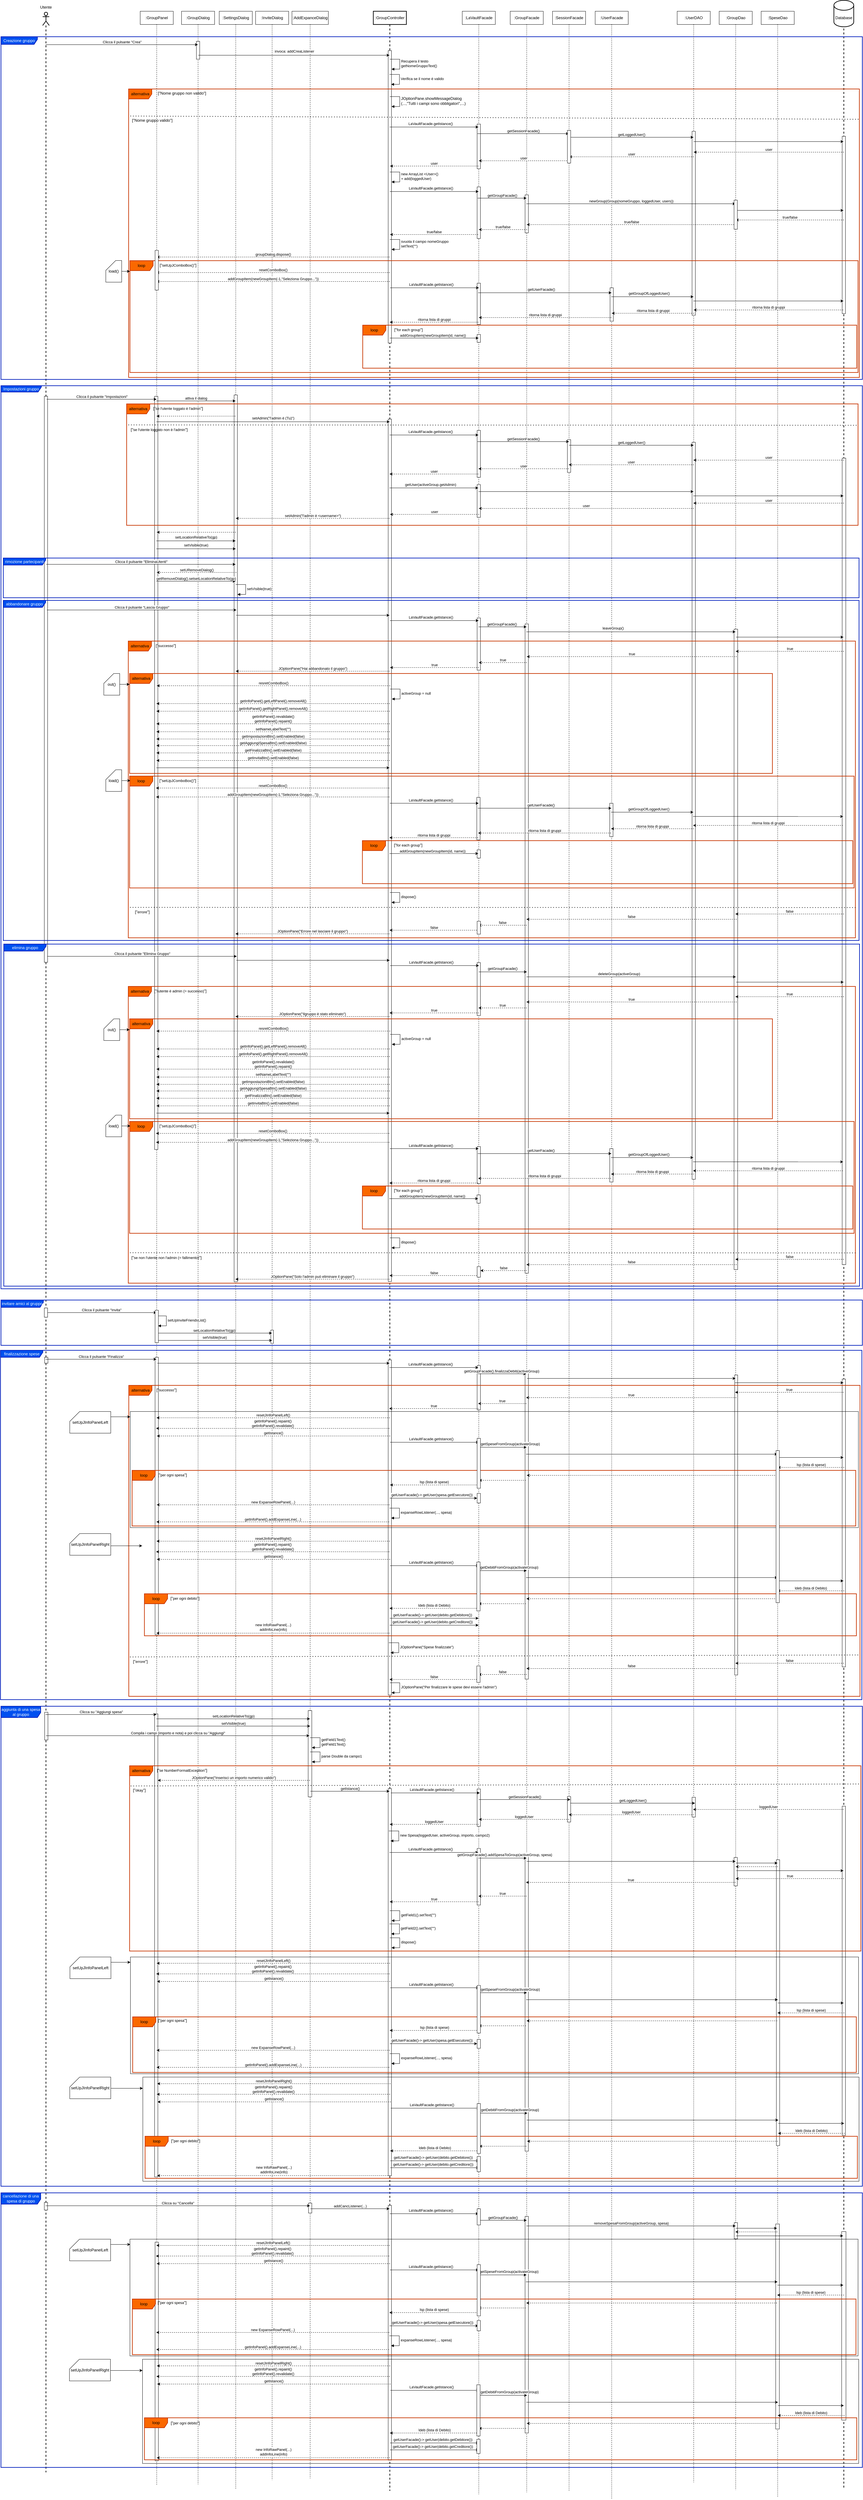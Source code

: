 <mxfile version="26.0.16">
  <diagram name="Pagina-1" id="uaXaXRHs_n5bK2PIn7de">
    <mxGraphModel grid="0" page="0" gridSize="10" guides="1" tooltips="1" connect="1" arrows="1" fold="1" pageScale="1" pageWidth="827" pageHeight="1169" math="0" shadow="0">
      <root>
        <mxCell id="0" />
        <mxCell id="1" parent="0" />
        <mxCell id="fqX9bJ1QtVwtVuvv3dqe-1" value="" style="shape=umlLifeline;perimeter=lifelinePerimeter;whiteSpace=wrap;html=1;container=1;dropTarget=0;collapsible=0;recursiveResize=0;outlineConnect=0;portConstraint=eastwest;newEdgeStyle={&quot;curved&quot;:0,&quot;rounded&quot;:0};participant=umlActor;strokeWidth=2;" vertex="1" parent="1">
          <mxGeometry x="-2502" y="-15" width="20" height="7437" as="geometry" />
        </mxCell>
        <mxCell id="Avf9EGgw0hV9pptwiVSc-261" value="" style="html=1;points=[[0,0,0,0,5],[0,1,0,0,-5],[1,0,0,0,5],[1,1,0,0,-5]];perimeter=orthogonalPerimeter;outlineConnect=0;targetShapes=umlLifeline;portConstraint=eastwest;newEdgeStyle={&quot;curved&quot;:0,&quot;rounded&quot;:0};" vertex="1" parent="fqX9bJ1QtVwtVuvv3dqe-1">
          <mxGeometry x="5" y="1161" width="10" height="1711" as="geometry" />
        </mxCell>
        <mxCell id="Avf9EGgw0hV9pptwiVSc-265" value="" style="html=1;points=[[0,0,0,0,5],[0,1,0,0,-5],[1,0,0,0,5],[1,1,0,0,-5]];perimeter=orthogonalPerimeter;outlineConnect=0;targetShapes=umlLifeline;portConstraint=eastwest;newEdgeStyle={&quot;curved&quot;:0,&quot;rounded&quot;:0};" vertex="1" parent="fqX9bJ1QtVwtVuvv3dqe-1">
          <mxGeometry x="6" y="4066" width="10" height="18" as="geometry" />
        </mxCell>
        <mxCell id="Avf9EGgw0hV9pptwiVSc-273" value="" style="html=1;points=[[0,0,0,0,5],[0,1,0,0,-5],[1,0,0,0,5],[1,1,0,0,-5]];perimeter=orthogonalPerimeter;outlineConnect=0;targetShapes=umlLifeline;portConstraint=eastwest;newEdgeStyle={&quot;curved&quot;:0,&quot;rounded&quot;:0};" vertex="1" parent="fqX9bJ1QtVwtVuvv3dqe-1">
          <mxGeometry x="6" y="5139" width="10" height="84" as="geometry" />
        </mxCell>
        <mxCell id="Avf9EGgw0hV9pptwiVSc-284" value="" style="html=1;points=[[0,0,0,0,5],[0,1,0,0,-5],[1,0,0,0,5],[1,1,0,0,-5]];perimeter=orthogonalPerimeter;outlineConnect=0;targetShapes=umlLifeline;portConstraint=eastwest;newEdgeStyle={&quot;curved&quot;:0,&quot;rounded&quot;:0};" vertex="1" parent="fqX9bJ1QtVwtVuvv3dqe-1">
          <mxGeometry x="5" y="6621" width="10" height="23" as="geometry" />
        </mxCell>
        <mxCell id="fqX9bJ1QtVwtVuvv3dqe-2" value="Utente" style="text;html=1;align=center;verticalAlign=middle;whiteSpace=wrap;rounded=0;" vertex="1" parent="1">
          <mxGeometry x="-2522" y="-45" width="60" height="30" as="geometry" />
        </mxCell>
        <mxCell id="fqX9bJ1QtVwtVuvv3dqe-3" value=":GroupPanel" style="shape=umlLifeline;perimeter=lifelinePerimeter;whiteSpace=wrap;html=1;container=1;dropTarget=0;collapsible=0;recursiveResize=0;outlineConnect=0;portConstraint=eastwest;newEdgeStyle={&quot;curved&quot;:0,&quot;rounded&quot;:0};" vertex="1" parent="1">
          <mxGeometry x="-2207" y="-18" width="100" height="7479" as="geometry" />
        </mxCell>
        <mxCell id="Avf9EGgw0hV9pptwiVSc-208" value="" style="html=1;points=[[0,0,0,0,5],[0,1,0,0,-5],[1,0,0,0,5],[1,1,0,0,-5]];perimeter=orthogonalPerimeter;outlineConnect=0;targetShapes=umlLifeline;portConstraint=eastwest;newEdgeStyle={&quot;curved&quot;:0,&quot;rounded&quot;:0};" vertex="1" parent="fqX9bJ1QtVwtVuvv3dqe-3">
          <mxGeometry x="43.5" y="1164" width="10" height="2277" as="geometry" />
        </mxCell>
        <mxCell id="Avf9EGgw0hV9pptwiVSc-266" value="" style="html=1;points=[[0,0,0,0,5],[0,1,0,0,-5],[1,0,0,0,5],[1,1,0,0,-5]];perimeter=orthogonalPerimeter;outlineConnect=0;targetShapes=umlLifeline;portConstraint=eastwest;newEdgeStyle={&quot;curved&quot;:0,&quot;rounded&quot;:0};" vertex="1" parent="fqX9bJ1QtVwtVuvv3dqe-3">
          <mxGeometry x="45" y="4069" width="10" height="839" as="geometry" />
        </mxCell>
        <mxCell id="Avf9EGgw0hV9pptwiVSc-274" value="" style="html=1;points=[[0,0,0,0,5],[0,1,0,0,-5],[1,0,0,0,5],[1,1,0,0,-5]];perimeter=orthogonalPerimeter;outlineConnect=0;targetShapes=umlLifeline;portConstraint=eastwest;newEdgeStyle={&quot;curved&quot;:0,&quot;rounded&quot;:0};" vertex="1" parent="fqX9bJ1QtVwtVuvv3dqe-3">
          <mxGeometry x="43.5" y="5147" width="10" height="1400" as="geometry" />
        </mxCell>
        <mxCell id="Avf9EGgw0hV9pptwiVSc-285" value="" style="html=1;points=[[0,0,0,0,5],[0,1,0,0,-5],[1,0,0,0,5],[1,1,0,0,-5]];perimeter=orthogonalPerimeter;outlineConnect=0;targetShapes=umlLifeline;portConstraint=eastwest;newEdgeStyle={&quot;curved&quot;:0,&quot;rounded&quot;:0};" vertex="1" parent="fqX9bJ1QtVwtVuvv3dqe-3">
          <mxGeometry x="45" y="6744" width="10" height="661" as="geometry" />
        </mxCell>
        <mxCell id="fqX9bJ1QtVwtVuvv3dqe-4" value=":GroupController" style="shape=umlLifeline;perimeter=lifelinePerimeter;whiteSpace=wrap;html=1;container=1;dropTarget=0;collapsible=0;recursiveResize=0;outlineConnect=0;portConstraint=eastwest;newEdgeStyle={&quot;curved&quot;:0,&quot;rounded&quot;:0};strokeWidth=2;" vertex="1" parent="1">
          <mxGeometry x="-1502" y="-18" width="100" height="7496" as="geometry" />
        </mxCell>
        <mxCell id="XGqU4N8AFV1CbblVR93w-130" value="" style="html=1;points=[[0,0,0,0,5],[0,1,0,0,-5],[1,0,0,0,5],[1,1,0,0,-5]];perimeter=orthogonalPerimeter;outlineConnect=0;targetShapes=umlLifeline;portConstraint=eastwest;newEdgeStyle={&quot;curved&quot;:0,&quot;rounded&quot;:0};" vertex="1" parent="fqX9bJ1QtVwtVuvv3dqe-4">
          <mxGeometry x="45" y="119" width="10" height="884" as="geometry" />
        </mxCell>
        <mxCell id="Avf9EGgw0hV9pptwiVSc-210" value="" style="html=1;points=[[0,0,0,0,5],[0,1,0,0,-5],[1,0,0,0,5],[1,1,0,0,-5]];perimeter=orthogonalPerimeter;outlineConnect=0;targetShapes=umlLifeline;portConstraint=eastwest;newEdgeStyle={&quot;curved&quot;:0,&quot;rounded&quot;:0};" vertex="1" parent="fqX9bJ1QtVwtVuvv3dqe-4">
          <mxGeometry x="45" y="1233" width="10" height="2607" as="geometry" />
        </mxCell>
        <mxCell id="Avf9EGgw0hV9pptwiVSc-268" value="" style="html=1;points=[[0,0,0,0,5],[0,1,0,0,-5],[1,0,0,0,5],[1,1,0,0,-5]];perimeter=orthogonalPerimeter;outlineConnect=0;targetShapes=umlLifeline;portConstraint=eastwest;newEdgeStyle={&quot;curved&quot;:0,&quot;rounded&quot;:0};" vertex="1" parent="fqX9bJ1QtVwtVuvv3dqe-4">
          <mxGeometry x="45" y="4077" width="10" height="1013" as="geometry" />
        </mxCell>
        <mxCell id="Avf9EGgw0hV9pptwiVSc-276" value="" style="html=1;points=[[0,0,0,0,5],[0,1,0,0,-5],[1,0,0,0,5],[1,1,0,0,-5]];perimeter=orthogonalPerimeter;outlineConnect=0;targetShapes=umlLifeline;portConstraint=eastwest;newEdgeStyle={&quot;curved&quot;:0,&quot;rounded&quot;:0};" vertex="1" parent="fqX9bJ1QtVwtVuvv3dqe-4">
          <mxGeometry x="45" y="5373" width="10" height="1170" as="geometry" />
        </mxCell>
        <mxCell id="Avf9EGgw0hV9pptwiVSc-289" value="" style="html=1;points=[[0,0,0,0,5],[0,1,0,0,-5],[1,0,0,0,5],[1,1,0,0,-5]];perimeter=orthogonalPerimeter;outlineConnect=0;targetShapes=umlLifeline;portConstraint=eastwest;newEdgeStyle={&quot;curved&quot;:0,&quot;rounded&quot;:0};" vertex="1" parent="fqX9bJ1QtVwtVuvv3dqe-4">
          <mxGeometry x="45" y="6633" width="10" height="770" as="geometry" />
        </mxCell>
        <mxCell id="fqX9bJ1QtVwtVuvv3dqe-5" value=":LaVaultFacade" style="shape=umlLifeline;perimeter=lifelinePerimeter;whiteSpace=wrap;html=1;container=1;dropTarget=0;collapsible=0;recursiveResize=0;outlineConnect=0;portConstraint=eastwest;newEdgeStyle={&quot;curved&quot;:0,&quot;rounded&quot;:0};strokeWidth=1;" vertex="1" parent="1">
          <mxGeometry x="-1233" y="-18" width="100" height="7506" as="geometry" />
        </mxCell>
        <mxCell id="XGqU4N8AFV1CbblVR93w-144" value="" style="html=1;points=[[0,0,0,0,5],[0,1,0,0,-5],[1,0,0,0,5],[1,1,0,0,-5]];perimeter=orthogonalPerimeter;outlineConnect=0;targetShapes=umlLifeline;portConstraint=eastwest;newEdgeStyle={&quot;curved&quot;:0,&quot;rounded&quot;:0};" vertex="1" parent="fqX9bJ1QtVwtVuvv3dqe-5">
          <mxGeometry x="45" y="341" width="10" height="135" as="geometry" />
        </mxCell>
        <mxCell id="XGqU4N8AFV1CbblVR93w-145" value="" style="html=1;points=[[0,0,0,0,5],[0,1,0,0,-5],[1,0,0,0,5],[1,1,0,0,-5]];perimeter=orthogonalPerimeter;outlineConnect=0;targetShapes=umlLifeline;portConstraint=eastwest;newEdgeStyle={&quot;curved&quot;:0,&quot;rounded&quot;:0};" vertex="1" parent="fqX9bJ1QtVwtVuvv3dqe-5">
          <mxGeometry x="45" y="531" width="10" height="156" as="geometry" />
        </mxCell>
        <mxCell id="XGqU4N8AFV1CbblVR93w-148" value="" style="html=1;points=[[0,0,0,0,5],[0,1,0,0,-5],[1,0,0,0,5],[1,1,0,0,-5]];perimeter=orthogonalPerimeter;outlineConnect=0;targetShapes=umlLifeline;portConstraint=eastwest;newEdgeStyle={&quot;curved&quot;:0,&quot;rounded&quot;:0};" vertex="1" parent="fqX9bJ1QtVwtVuvv3dqe-5">
          <mxGeometry x="45" y="822" width="10" height="125" as="geometry" />
        </mxCell>
        <mxCell id="Avf9EGgw0hV9pptwiVSc-212" value="" style="html=1;points=[[0,0,0,0,5],[0,1,0,0,-5],[1,0,0,0,5],[1,1,0,0,-5]];perimeter=orthogonalPerimeter;outlineConnect=0;targetShapes=umlLifeline;portConstraint=eastwest;newEdgeStyle={&quot;curved&quot;:0,&quot;rounded&quot;:0};" vertex="1" parent="fqX9bJ1QtVwtVuvv3dqe-5">
          <mxGeometry x="45" y="1267" width="10" height="142" as="geometry" />
        </mxCell>
        <mxCell id="Avf9EGgw0hV9pptwiVSc-213" value="" style="html=1;points=[[0,0,0,0,5],[0,1,0,0,-5],[1,0,0,0,5],[1,1,0,0,-5]];perimeter=orthogonalPerimeter;outlineConnect=0;targetShapes=umlLifeline;portConstraint=eastwest;newEdgeStyle={&quot;curved&quot;:0,&quot;rounded&quot;:0};" vertex="1" parent="fqX9bJ1QtVwtVuvv3dqe-5">
          <mxGeometry x="45" y="1431" width="10" height="99" as="geometry" />
        </mxCell>
        <mxCell id="Avf9EGgw0hV9pptwiVSc-214" value="" style="html=1;points=[[0,0,0,0,5],[0,1,0,0,-5],[1,0,0,0,5],[1,1,0,0,-5]];perimeter=orthogonalPerimeter;outlineConnect=0;targetShapes=umlLifeline;portConstraint=eastwest;newEdgeStyle={&quot;curved&quot;:0,&quot;rounded&quot;:0};" vertex="1" parent="fqX9bJ1QtVwtVuvv3dqe-5">
          <mxGeometry x="45" y="1834" width="10" height="158" as="geometry" />
        </mxCell>
        <mxCell id="Avf9EGgw0hV9pptwiVSc-215" value="" style="html=1;points=[[0,0,0,0,5],[0,1,0,0,-5],[1,0,0,0,5],[1,1,0,0,-5]];perimeter=orthogonalPerimeter;outlineConnect=0;targetShapes=umlLifeline;portConstraint=eastwest;newEdgeStyle={&quot;curved&quot;:0,&quot;rounded&quot;:0};" vertex="1" parent="fqX9bJ1QtVwtVuvv3dqe-5">
          <mxGeometry x="45" y="977" width="10" height="24" as="geometry" />
        </mxCell>
        <mxCell id="Avf9EGgw0hV9pptwiVSc-217" value="" style="html=1;points=[[0,0,0,0,5],[0,1,0,0,-5],[1,0,0,0,5],[1,1,0,0,-5]];perimeter=orthogonalPerimeter;outlineConnect=0;targetShapes=umlLifeline;portConstraint=eastwest;newEdgeStyle={&quot;curved&quot;:0,&quot;rounded&quot;:0};" vertex="1" parent="fqX9bJ1QtVwtVuvv3dqe-5">
          <mxGeometry x="45" y="2535" width="10" height="25" as="geometry" />
        </mxCell>
        <mxCell id="Avf9EGgw0hV9pptwiVSc-219" value="" style="html=1;points=[[0,0,0,0,5],[0,1,0,0,-5],[1,0,0,0,5],[1,1,0,0,-5]];perimeter=orthogonalPerimeter;outlineConnect=0;targetShapes=umlLifeline;portConstraint=eastwest;newEdgeStyle={&quot;curved&quot;:0,&quot;rounded&quot;:0};" vertex="1" parent="fqX9bJ1QtVwtVuvv3dqe-5">
          <mxGeometry x="45" y="2876" width="10" height="160" as="geometry" />
        </mxCell>
        <mxCell id="-GtPh-mo8cGQcWCc9VB--250" value="" style="html=1;points=[[0,0,0,0,5],[0,1,0,0,-5],[1,0,0,0,5],[1,1,0,0,-5]];perimeter=orthogonalPerimeter;outlineConnect=0;targetShapes=umlLifeline;portConstraint=eastwest;newEdgeStyle={&quot;curved&quot;:0,&quot;rounded&quot;:0};" vertex="1" parent="fqX9bJ1QtVwtVuvv3dqe-5">
          <mxGeometry x="45" y="3432" width="10" height="112" as="geometry" />
        </mxCell>
        <mxCell id="Avf9EGgw0hV9pptwiVSc-231" value="" style="html=1;points=[[0,0,0,0,5],[0,1,0,0,-5],[1,0,0,0,5],[1,1,0,0,-5]];perimeter=orthogonalPerimeter;outlineConnect=0;targetShapes=umlLifeline;portConstraint=eastwest;newEdgeStyle={&quot;curved&quot;:0,&quot;rounded&quot;:0};" vertex="1" parent="fqX9bJ1QtVwtVuvv3dqe-5">
          <mxGeometry x="45" y="4094" width="10" height="134" as="geometry" />
        </mxCell>
        <mxCell id="Avf9EGgw0hV9pptwiVSc-240" value="" style="html=1;points=[[0,0,0,0,5],[0,1,0,0,-5],[1,0,0,0,5],[1,1,0,0,-5]];perimeter=orthogonalPerimeter;outlineConnect=0;targetShapes=umlLifeline;portConstraint=eastwest;newEdgeStyle={&quot;curved&quot;:0,&quot;rounded&quot;:0};" vertex="1" parent="fqX9bJ1QtVwtVuvv3dqe-5">
          <mxGeometry x="45" y="5374" width="10" height="113" as="geometry" />
        </mxCell>
        <mxCell id="Avf9EGgw0hV9pptwiVSc-241" value="" style="html=1;points=[[0,0,0,0,5],[0,1,0,0,-5],[1,0,0,0,5],[1,1,0,0,-5]];perimeter=orthogonalPerimeter;outlineConnect=0;targetShapes=umlLifeline;portConstraint=eastwest;newEdgeStyle={&quot;curved&quot;:0,&quot;rounded&quot;:0};" vertex="1" parent="fqX9bJ1QtVwtVuvv3dqe-5">
          <mxGeometry x="45" y="5554" width="10" height="171" as="geometry" />
        </mxCell>
        <mxCell id="fqX9bJ1QtVwtVuvv3dqe-6" value=":GroupFacade" style="shape=umlLifeline;perimeter=lifelinePerimeter;whiteSpace=wrap;html=1;container=1;dropTarget=0;collapsible=0;recursiveResize=0;outlineConnect=0;portConstraint=eastwest;newEdgeStyle={&quot;curved&quot;:0,&quot;rounded&quot;:0};" vertex="1" parent="1">
          <mxGeometry x="-1088" y="-18" width="100" height="7500" as="geometry" />
        </mxCell>
        <mxCell id="XGqU4N8AFV1CbblVR93w-136" value="" style="html=1;points=[[0,0,0,0,5],[0,1,0,0,-5],[1,0,0,0,5],[1,1,0,0,-5]];perimeter=orthogonalPerimeter;outlineConnect=0;targetShapes=umlLifeline;portConstraint=eastwest;newEdgeStyle={&quot;curved&quot;:0,&quot;rounded&quot;:0};" vertex="1" parent="fqX9bJ1QtVwtVuvv3dqe-6">
          <mxGeometry x="45" y="555" width="10" height="115" as="geometry" />
        </mxCell>
        <mxCell id="Avf9EGgw0hV9pptwiVSc-258" value="" style="html=1;points=[[0,0,0,0,5],[0,1,0,0,-5],[1,0,0,0,5],[1,1,0,0,-5]];perimeter=orthogonalPerimeter;outlineConnect=0;targetShapes=umlLifeline;portConstraint=eastwest;newEdgeStyle={&quot;curved&quot;:0,&quot;rounded&quot;:0};" vertex="1" parent="fqX9bJ1QtVwtVuvv3dqe-6">
          <mxGeometry x="45" y="1852" width="10" height="1963" as="geometry" />
        </mxCell>
        <mxCell id="Avf9EGgw0hV9pptwiVSc-269" value="" style="html=1;points=[[0,0,0,0,5],[0,1,0,0,-5],[1,0,0,0,5],[1,1,0,0,-5]];perimeter=orthogonalPerimeter;outlineConnect=0;targetShapes=umlLifeline;portConstraint=eastwest;newEdgeStyle={&quot;curved&quot;:0,&quot;rounded&quot;:0};" vertex="1" parent="fqX9bJ1QtVwtVuvv3dqe-6">
          <mxGeometry x="45" y="4114" width="10" height="928" as="geometry" />
        </mxCell>
        <mxCell id="Avf9EGgw0hV9pptwiVSc-277" value="" style="html=1;points=[[0,0,0,0,5],[0,1,0,0,-5],[1,0,0,0,5],[1,1,0,0,-5]];perimeter=orthogonalPerimeter;outlineConnect=0;targetShapes=umlLifeline;portConstraint=eastwest;newEdgeStyle={&quot;curved&quot;:0,&quot;rounded&quot;:0};" vertex="1" parent="fqX9bJ1QtVwtVuvv3dqe-6">
          <mxGeometry x="45" y="5578" width="10" height="891" as="geometry" />
        </mxCell>
        <mxCell id="Avf9EGgw0hV9pptwiVSc-291" value="" style="html=1;points=[[0,0,0,0,5],[0,1,0,0,-5],[1,0,0,0,5],[1,1,0,0,-5]];perimeter=orthogonalPerimeter;outlineConnect=0;targetShapes=umlLifeline;portConstraint=eastwest;newEdgeStyle={&quot;curved&quot;:0,&quot;rounded&quot;:0};" vertex="1" parent="fqX9bJ1QtVwtVuvv3dqe-6">
          <mxGeometry x="45" y="6666" width="10" height="655" as="geometry" />
        </mxCell>
        <mxCell id="fqX9bJ1QtVwtVuvv3dqe-7" value=":GroupDao" style="shape=umlLifeline;perimeter=lifelinePerimeter;whiteSpace=wrap;html=1;container=1;dropTarget=0;collapsible=0;recursiveResize=0;outlineConnect=0;portConstraint=eastwest;newEdgeStyle={&quot;curved&quot;:0,&quot;rounded&quot;:0};" vertex="1" parent="1">
          <mxGeometry x="-456" y="-18" width="100" height="7493" as="geometry" />
        </mxCell>
        <mxCell id="Avf9EGgw0hV9pptwiVSc-257" value="" style="html=1;points=[[0,0,0,0,5],[0,1,0,0,-5],[1,0,0,0,5],[1,1,0,0,-5]];perimeter=orthogonalPerimeter;outlineConnect=0;targetShapes=umlLifeline;portConstraint=eastwest;newEdgeStyle={&quot;curved&quot;:0,&quot;rounded&quot;:0};" vertex="1" parent="fqX9bJ1QtVwtVuvv3dqe-7">
          <mxGeometry x="45" y="1868" width="11" height="1936" as="geometry" />
        </mxCell>
        <mxCell id="Avf9EGgw0hV9pptwiVSc-270" value="" style="html=1;points=[[0,0,0,0,5],[0,1,0,0,-5],[1,0,0,0,5],[1,1,0,0,-5]];perimeter=orthogonalPerimeter;outlineConnect=0;targetShapes=umlLifeline;portConstraint=eastwest;newEdgeStyle={&quot;curved&quot;:0,&quot;rounded&quot;:0};" vertex="1" parent="fqX9bJ1QtVwtVuvv3dqe-7">
          <mxGeometry x="47" y="4122.5" width="9" height="907" as="geometry" />
        </mxCell>
        <mxCell id="Avf9EGgw0hV9pptwiVSc-281" value="" style="html=1;points=[[0,0,0,0,5],[0,1,0,0,-5],[1,0,0,0,5],[1,1,0,0,-5]];perimeter=orthogonalPerimeter;outlineConnect=0;targetShapes=umlLifeline;portConstraint=eastwest;newEdgeStyle={&quot;curved&quot;:0,&quot;rounded&quot;:0};" vertex="1" parent="fqX9bJ1QtVwtVuvv3dqe-7">
          <mxGeometry x="45" y="5581" width="10" height="86" as="geometry" />
        </mxCell>
        <mxCell id="Avf9EGgw0hV9pptwiVSc-293" value="" style="html=1;points=[[0,0,0,0,5],[0,1,0,0,-5],[1,0,0,0,5],[1,1,0,0,-5]];perimeter=orthogonalPerimeter;outlineConnect=0;targetShapes=umlLifeline;portConstraint=eastwest;newEdgeStyle={&quot;curved&quot;:0,&quot;rounded&quot;:0};" vertex="1" parent="fqX9bJ1QtVwtVuvv3dqe-7">
          <mxGeometry x="45.5" y="6685" width="10" height="49" as="geometry" />
        </mxCell>
        <mxCell id="fqX9bJ1QtVwtVuvv3dqe-8" value=":SpeseDao" style="shape=umlLifeline;perimeter=lifelinePerimeter;whiteSpace=wrap;html=1;container=1;dropTarget=0;collapsible=0;recursiveResize=0;outlineConnect=0;portConstraint=eastwest;newEdgeStyle={&quot;curved&quot;:0,&quot;rounded&quot;:0};" vertex="1" parent="1">
          <mxGeometry x="-329" y="-18" width="100" height="7516" as="geometry" />
        </mxCell>
        <mxCell id="Avf9EGgw0hV9pptwiVSc-282" value="" style="html=1;points=[[0,0,0,0,5],[0,1,0,0,-5],[1,0,0,0,5],[1,1,0,0,-5]];perimeter=orthogonalPerimeter;outlineConnect=0;targetShapes=umlLifeline;portConstraint=eastwest;newEdgeStyle={&quot;curved&quot;:0,&quot;rounded&quot;:0};" vertex="1" parent="fqX9bJ1QtVwtVuvv3dqe-8">
          <mxGeometry x="46" y="5588" width="10" height="864" as="geometry" />
        </mxCell>
        <mxCell id="Avf9EGgw0hV9pptwiVSc-295" value="" style="html=1;points=[[0,0,0,0,5],[0,1,0,0,-5],[1,0,0,0,5],[1,1,0,0,-5]];perimeter=orthogonalPerimeter;outlineConnect=0;targetShapes=umlLifeline;portConstraint=eastwest;newEdgeStyle={&quot;curved&quot;:0,&quot;rounded&quot;:0};" vertex="1" parent="fqX9bJ1QtVwtVuvv3dqe-8">
          <mxGeometry x="44" y="6689" width="11" height="620" as="geometry" />
        </mxCell>
        <mxCell id="fqX9bJ1QtVwtVuvv3dqe-9" value="" style="shape=umlLifeline;perimeter=lifelinePerimeter;whiteSpace=wrap;html=1;container=1;dropTarget=0;collapsible=0;recursiveResize=0;outlineConnect=0;portConstraint=eastwest;newEdgeStyle={&quot;curved&quot;:0,&quot;rounded&quot;:0};participant=umlActor;size=40;strokeWidth=2;rounded=0;" vertex="1" parent="1">
          <mxGeometry x="-89" y="-18" width="20" height="7490" as="geometry" />
        </mxCell>
        <mxCell id="XGqU4N8AFV1CbblVR93w-134" value="" style="html=1;points=[[0,0,0,0,5],[0,1,0,0,-5],[1,0,0,0,5],[1,1,0,0,-5]];perimeter=orthogonalPerimeter;outlineConnect=0;targetShapes=umlLifeline;portConstraint=eastwest;newEdgeStyle={&quot;curved&quot;:0,&quot;rounded&quot;:0};" vertex="1" parent="fqX9bJ1QtVwtVuvv3dqe-9">
          <mxGeometry x="5" y="378" width="10" height="536" as="geometry" />
        </mxCell>
        <mxCell id="Avf9EGgw0hV9pptwiVSc-256" value="" style="html=1;points=[[0,0,0,0,5],[0,1,0,0,-5],[1,0,0,0,5],[1,1,0,0,-5]];perimeter=orthogonalPerimeter;outlineConnect=0;targetShapes=umlLifeline;portConstraint=eastwest;newEdgeStyle={&quot;curved&quot;:0,&quot;rounded&quot;:0};" vertex="1" parent="fqX9bJ1QtVwtVuvv3dqe-9">
          <mxGeometry x="5" y="1351" width="11" height="2438" as="geometry" />
        </mxCell>
        <mxCell id="Avf9EGgw0hV9pptwiVSc-271" value="" style="html=1;points=[[0,0,0,0,5],[0,1,0,0,-5],[1,0,0,0,5],[1,1,0,0,-5]];perimeter=orthogonalPerimeter;outlineConnect=0;targetShapes=umlLifeline;portConstraint=eastwest;newEdgeStyle={&quot;curved&quot;:0,&quot;rounded&quot;:0};" vertex="1" parent="fqX9bJ1QtVwtVuvv3dqe-9">
          <mxGeometry x="5" y="4135" width="10" height="870" as="geometry" />
        </mxCell>
        <mxCell id="Avf9EGgw0hV9pptwiVSc-283" value="" style="html=1;points=[[0,0,0,0,5],[0,1,0,0,-5],[1,0,0,0,5],[1,1,0,0,-5]];perimeter=orthogonalPerimeter;outlineConnect=0;targetShapes=umlLifeline;portConstraint=eastwest;newEdgeStyle={&quot;curved&quot;:0,&quot;rounded&quot;:0};" vertex="1" parent="fqX9bJ1QtVwtVuvv3dqe-9">
          <mxGeometry x="5" y="5426" width="10" height="995" as="geometry" />
        </mxCell>
        <mxCell id="Avf9EGgw0hV9pptwiVSc-296" value="" style="html=1;points=[[0,0,0,0,5],[0,1,0,0,-5],[1,0,0,0,5],[1,1,0,0,-5]];perimeter=orthogonalPerimeter;outlineConnect=0;targetShapes=umlLifeline;portConstraint=eastwest;newEdgeStyle={&quot;curved&quot;:0,&quot;rounded&quot;:0};" vertex="1" parent="fqX9bJ1QtVwtVuvv3dqe-9">
          <mxGeometry x="3.5" y="6712" width="13" height="570" as="geometry" />
        </mxCell>
        <mxCell id="fqX9bJ1QtVwtVuvv3dqe-17" value="Database" style="shape=cylinder3;whiteSpace=wrap;html=1;boundedLbl=1;backgroundOutline=1;size=15;strokeWidth=2;" vertex="1" parent="1">
          <mxGeometry x="-109" y="-51" width="60" height="80" as="geometry" />
        </mxCell>
        <mxCell id="XGqU4N8AFV1CbblVR93w-1" value=":SessionFacade" style="shape=umlLifeline;perimeter=lifelinePerimeter;whiteSpace=wrap;html=1;container=1;dropTarget=0;collapsible=0;recursiveResize=0;outlineConnect=0;portConstraint=eastwest;newEdgeStyle={&quot;curved&quot;:0,&quot;rounded&quot;:0};" vertex="1" parent="1">
          <mxGeometry x="-960" y="-18" width="100" height="7497" as="geometry" />
        </mxCell>
        <mxCell id="Avf9EGgw0hV9pptwiVSc-254" value="" style="html=1;points=[[0,0,0,0,5],[0,1,0,0,-5],[1,0,0,0,5],[1,1,0,0,-5]];perimeter=orthogonalPerimeter;outlineConnect=0;targetShapes=umlLifeline;portConstraint=eastwest;newEdgeStyle={&quot;curved&quot;:0,&quot;rounded&quot;:0};" vertex="1" parent="XGqU4N8AFV1CbblVR93w-1">
          <mxGeometry x="45" y="1295" width="10" height="99" as="geometry" />
        </mxCell>
        <mxCell id="Avf9EGgw0hV9pptwiVSc-279" value="" style="html=1;points=[[0,0,0,0,5],[0,1,0,0,-5],[1,0,0,0,5],[1,1,0,0,-5]];perimeter=orthogonalPerimeter;outlineConnect=0;targetShapes=umlLifeline;portConstraint=eastwest;newEdgeStyle={&quot;curved&quot;:0,&quot;rounded&quot;:0};" vertex="1" parent="XGqU4N8AFV1CbblVR93w-1">
          <mxGeometry x="45" y="5397" width="10" height="77" as="geometry" />
        </mxCell>
        <mxCell id="XGqU4N8AFV1CbblVR93w-2" value=":UserFacade" style="shape=umlLifeline;perimeter=lifelinePerimeter;whiteSpace=wrap;html=1;container=1;dropTarget=0;collapsible=0;recursiveResize=0;outlineConnect=0;portConstraint=eastwest;newEdgeStyle={&quot;curved&quot;:0,&quot;rounded&quot;:0};" vertex="1" parent="1">
          <mxGeometry x="-831" y="-18" width="100" height="7522" as="geometry" />
        </mxCell>
        <mxCell id="XGqU4N8AFV1CbblVR93w-139" value="" style="html=1;points=[[0,0,0,0,5],[0,1,0,0,-5],[1,0,0,0,5],[1,1,0,0,-5]];perimeter=orthogonalPerimeter;outlineConnect=0;targetShapes=umlLifeline;portConstraint=eastwest;newEdgeStyle={&quot;curved&quot;:0,&quot;rounded&quot;:0};" vertex="1" parent="XGqU4N8AFV1CbblVR93w-2">
          <mxGeometry x="45" y="836" width="10" height="101" as="geometry" />
        </mxCell>
        <mxCell id="XGqU4N8AFV1CbblVR93w-3" value="Creazione gruppo" style="shape=umlFrame;whiteSpace=wrap;html=1;pointerEvents=0;fillColor=#0050ef;fontColor=#ffffff;strokeColor=#001DBC;strokeWidth=2;width=110;height=23;" vertex="1" parent="1">
          <mxGeometry x="-2628" y="59" width="2605" height="1036" as="geometry" />
        </mxCell>
        <mxCell id="XGqU4N8AFV1CbblVR93w-20" value="[&quot;Nome gruppo non valido&quot;]" style="text;html=1;align=center;verticalAlign=middle;resizable=0;points=[];autosize=1;strokeColor=none;fillColor=none;" vertex="1" parent="1">
          <mxGeometry x="-2163" y="217" width="164" height="26" as="geometry" />
        </mxCell>
        <mxCell id="XGqU4N8AFV1CbblVR93w-21" value="alternativa" style="shape=umlFrame;whiteSpace=wrap;html=1;pointerEvents=0;width=70;height=30;fillColor=#fa6800;fontColor=#000000;strokeColor=#C73500;strokeWidth=2;" vertex="1" parent="1">
          <mxGeometry x="-2242" y="217" width="2210" height="872" as="geometry" />
        </mxCell>
        <mxCell id="XGqU4N8AFV1CbblVR93w-24" value=":GroupDialog" style="shape=umlLifeline;perimeter=lifelinePerimeter;whiteSpace=wrap;html=1;container=1;dropTarget=0;collapsible=0;recursiveResize=0;outlineConnect=0;portConstraint=eastwest;newEdgeStyle={&quot;curved&quot;:0,&quot;rounded&quot;:0};" vertex="1" parent="1">
          <mxGeometry x="-2082" y="-18" width="100" height="7476" as="geometry" />
        </mxCell>
        <mxCell id="XGqU4N8AFV1CbblVR93w-129" value="" style="html=1;points=[[0,0,0,0,5],[0,1,0,0,-5],[1,0,0,0,5],[1,1,0,0,-5]];perimeter=orthogonalPerimeter;outlineConnect=0;targetShapes=umlLifeline;portConstraint=eastwest;newEdgeStyle={&quot;curved&quot;:0,&quot;rounded&quot;:0};" vertex="1" parent="XGqU4N8AFV1CbblVR93w-24">
          <mxGeometry x="45" y="91" width="10" height="54" as="geometry" />
        </mxCell>
        <mxCell id="XGqU4N8AFV1CbblVR93w-25" value=":SettingsDialog" style="shape=umlLifeline;perimeter=lifelinePerimeter;whiteSpace=wrap;html=1;container=1;dropTarget=0;collapsible=0;recursiveResize=0;outlineConnect=0;portConstraint=eastwest;newEdgeStyle={&quot;curved&quot;:0,&quot;rounded&quot;:0};" vertex="1" parent="1">
          <mxGeometry x="-1968" y="-18" width="100" height="7489" as="geometry" />
        </mxCell>
        <mxCell id="Avf9EGgw0hV9pptwiVSc-209" value="" style="html=1;points=[[0,0,0,0,5],[0,1,0,0,-5],[1,0,0,0,5],[1,1,0,0,-5]];perimeter=orthogonalPerimeter;outlineConnect=0;targetShapes=umlLifeline;portConstraint=eastwest;newEdgeStyle={&quot;curved&quot;:0,&quot;rounded&quot;:0};" vertex="1" parent="XGqU4N8AFV1CbblVR93w-25">
          <mxGeometry x="45" y="1160" width="10" height="2681" as="geometry" />
        </mxCell>
        <mxCell id="XGqU4N8AFV1CbblVR93w-26" value=":InviteDialog" style="shape=umlLifeline;perimeter=lifelinePerimeter;whiteSpace=wrap;html=1;container=1;dropTarget=0;collapsible=0;recursiveResize=0;outlineConnect=0;portConstraint=eastwest;newEdgeStyle={&quot;curved&quot;:0,&quot;rounded&quot;:0};" vertex="1" parent="1">
          <mxGeometry x="-1858" y="-18" width="100" height="7463" as="geometry" />
        </mxCell>
        <mxCell id="Avf9EGgw0hV9pptwiVSc-264" value="" style="html=1;points=[[0,0,0,0,5],[0,1,0,0,-5],[1,0,0,0,5],[1,1,0,0,-5]];perimeter=orthogonalPerimeter;outlineConnect=0;targetShapes=umlLifeline;portConstraint=eastwest;newEdgeStyle={&quot;curved&quot;:0,&quot;rounded&quot;:0};" vertex="1" parent="XGqU4N8AFV1CbblVR93w-26">
          <mxGeometry x="46" y="3987" width="8" height="40" as="geometry" />
        </mxCell>
        <mxCell id="XGqU4N8AFV1CbblVR93w-28" value=":AddExpanceDialog" style="shape=umlLifeline;perimeter=lifelinePerimeter;whiteSpace=wrap;html=1;container=1;dropTarget=0;collapsible=0;recursiveResize=0;outlineConnect=0;portConstraint=eastwest;newEdgeStyle={&quot;curved&quot;:0,&quot;rounded&quot;:0};" vertex="1" parent="1">
          <mxGeometry x="-1748" y="-18" width="110" height="7458" as="geometry" />
        </mxCell>
        <mxCell id="Avf9EGgw0hV9pptwiVSc-275" value="" style="html=1;points=[[0,0,0,0,5],[0,1,0,0,-5],[1,0,0,0,5],[1,1,0,0,-5]];perimeter=orthogonalPerimeter;outlineConnect=0;targetShapes=umlLifeline;portConstraint=eastwest;newEdgeStyle={&quot;curved&quot;:0,&quot;rounded&quot;:0};" vertex="1" parent="XGqU4N8AFV1CbblVR93w-28">
          <mxGeometry x="49" y="5137" width="11" height="261" as="geometry" />
        </mxCell>
        <mxCell id="Avf9EGgw0hV9pptwiVSc-286" value="" style="html=1;points=[[0,0,0,0,5],[0,1,0,0,-5],[1,0,0,0,5],[1,1,0,0,-5]];perimeter=orthogonalPerimeter;outlineConnect=0;targetShapes=umlLifeline;portConstraint=eastwest;newEdgeStyle={&quot;curved&quot;:0,&quot;rounded&quot;:0};" vertex="1" parent="XGqU4N8AFV1CbblVR93w-28">
          <mxGeometry x="50" y="6626" width="10" height="30" as="geometry" />
        </mxCell>
        <mxCell id="XGqU4N8AFV1CbblVR93w-32" value="" style="endArrow=classic;html=1;rounded=0;" edge="1" parent="1" target="XGqU4N8AFV1CbblVR93w-24">
          <mxGeometry relative="1" as="geometry">
            <mxPoint x="-2493" y="83" as="sourcePoint" />
            <mxPoint x="-2393" y="83" as="targetPoint" />
          </mxGeometry>
        </mxCell>
        <mxCell id="XGqU4N8AFV1CbblVR93w-33" value="Clicca il pulsante &quot;Crea&quot;" style="edgeLabel;resizable=0;html=1;;align=center;verticalAlign=middle;" connectable="0" vertex="1" parent="XGqU4N8AFV1CbblVR93w-32">
          <mxGeometry relative="1" as="geometry">
            <mxPoint y="-8" as="offset" />
          </mxGeometry>
        </mxCell>
        <mxCell id="XGqU4N8AFV1CbblVR93w-34" value=":UserDAO" style="shape=umlLifeline;perimeter=lifelinePerimeter;whiteSpace=wrap;html=1;container=1;dropTarget=0;collapsible=0;recursiveResize=0;outlineConnect=0;portConstraint=eastwest;newEdgeStyle={&quot;curved&quot;:0,&quot;rounded&quot;:0};" vertex="1" parent="1">
          <mxGeometry x="-583" y="-18" width="100" height="7470" as="geometry" />
        </mxCell>
        <mxCell id="XGqU4N8AFV1CbblVR93w-133" value="" style="html=1;points=[[0,0,0,0,5],[0,1,0,0,-5],[1,0,0,0,5],[1,1,0,0,-5]];perimeter=orthogonalPerimeter;outlineConnect=0;targetShapes=umlLifeline;portConstraint=eastwest;newEdgeStyle={&quot;curved&quot;:0,&quot;rounded&quot;:0};" vertex="1" parent="XGqU4N8AFV1CbblVR93w-34">
          <mxGeometry x="45" y="363" width="10" height="556" as="geometry" />
        </mxCell>
        <mxCell id="Avf9EGgw0hV9pptwiVSc-255" value="" style="html=1;points=[[0,0,0,0,5],[0,1,0,0,-5],[1,0,0,0,5],[1,1,0,0,-5]];perimeter=orthogonalPerimeter;outlineConnect=0;targetShapes=umlLifeline;portConstraint=eastwest;newEdgeStyle={&quot;curved&quot;:0,&quot;rounded&quot;:0};" vertex="1" parent="XGqU4N8AFV1CbblVR93w-34">
          <mxGeometry x="45" y="1303" width="10" height="2228" as="geometry" />
        </mxCell>
        <mxCell id="Avf9EGgw0hV9pptwiVSc-280" value="" style="html=1;points=[[0,0,0,0,5],[0,1,0,0,-5],[1,0,0,0,5],[1,1,0,0,-5]];perimeter=orthogonalPerimeter;outlineConnect=0;targetShapes=umlLifeline;portConstraint=eastwest;newEdgeStyle={&quot;curved&quot;:0,&quot;rounded&quot;:0};" vertex="1" parent="XGqU4N8AFV1CbblVR93w-34">
          <mxGeometry x="45" y="5399" width="10" height="60" as="geometry" />
        </mxCell>
        <mxCell id="XGqU4N8AFV1CbblVR93w-35" value="" style="endArrow=classic;html=1;rounded=0;" edge="1" parent="1" target="fqX9bJ1QtVwtVuvv3dqe-4">
          <mxGeometry relative="1" as="geometry">
            <mxPoint x="-2031" y="115" as="sourcePoint" />
            <mxPoint x="-1570" y="115" as="targetPoint" />
          </mxGeometry>
        </mxCell>
        <mxCell id="XGqU4N8AFV1CbblVR93w-36" value="invoca: addCreaListener" style="edgeLabel;resizable=0;html=1;;align=center;verticalAlign=middle;" connectable="0" vertex="1" parent="XGqU4N8AFV1CbblVR93w-35">
          <mxGeometry relative="1" as="geometry">
            <mxPoint x="1" y="-12" as="offset" />
          </mxGeometry>
        </mxCell>
        <mxCell id="XGqU4N8AFV1CbblVR93w-38" value="Recupera il testo&lt;div&gt;getNomeGruppoText()&lt;/div&gt;" style="html=1;align=left;spacingLeft=2;endArrow=block;rounded=0;edgeStyle=orthogonalEdgeStyle;curved=0;rounded=0;" edge="1" parent="1">
          <mxGeometry relative="1" as="geometry">
            <mxPoint x="-1452" y="127" as="sourcePoint" />
            <Array as="points">
              <mxPoint x="-1422" y="157" />
            </Array>
            <mxPoint x="-1447" y="157.034" as="targetPoint" />
          </mxGeometry>
        </mxCell>
        <mxCell id="XGqU4N8AFV1CbblVR93w-43" value="Verifica se il nome è valido" style="html=1;align=left;spacingLeft=2;endArrow=block;rounded=0;edgeStyle=orthogonalEdgeStyle;curved=0;rounded=0;" edge="1" parent="1">
          <mxGeometry x="0.007" relative="1" as="geometry">
            <mxPoint x="-1453" y="173" as="sourcePoint" />
            <Array as="points">
              <mxPoint x="-1423" y="203" />
            </Array>
            <mxPoint x="-1448" y="203.034" as="targetPoint" />
            <mxPoint as="offset" />
          </mxGeometry>
        </mxCell>
        <mxCell id="XGqU4N8AFV1CbblVR93w-44" value="&lt;span style=&quot;font-size: 12px; text-align: center;&quot;&gt;&lt;font style=&quot;vertical-align: inherit;&quot;&gt;&lt;font style=&quot;vertical-align: inherit;&quot;&gt;JOptionPane.showMessageDialog&lt;/font&gt;&lt;/font&gt;&lt;/span&gt;&lt;div&gt;&lt;span style=&quot;font-size: 12px; text-align: center;&quot;&gt;&lt;font style=&quot;vertical-align: inherit;&quot;&gt;&lt;font style=&quot;vertical-align: inherit;&quot;&gt;(...,&quot;Tutti i campi sono obbligatori&quot;,...)&lt;/font&gt;&lt;/font&gt;&lt;/span&gt;&lt;/div&gt;" style="html=1;align=left;spacingLeft=2;endArrow=block;rounded=0;edgeStyle=orthogonalEdgeStyle;curved=0;rounded=0;" edge="1" parent="1">
          <mxGeometry x="0.007" relative="1" as="geometry">
            <mxPoint x="-1452" y="240" as="sourcePoint" />
            <Array as="points">
              <mxPoint x="-1422" y="270" />
            </Array>
            <mxPoint x="-1447" y="270.034" as="targetPoint" />
            <mxPoint as="offset" />
          </mxGeometry>
        </mxCell>
        <mxCell id="XGqU4N8AFV1CbblVR93w-45" value="" style="endArrow=none;dashed=1;html=1;dashPattern=1 3;strokeWidth=2;rounded=0;entryX=1;entryY=0.105;entryDx=0;entryDy=0;entryPerimeter=0;flowAnimation=1;exitX=0;exitY=0.689;exitDx=0;exitDy=0;exitPerimeter=0;" edge="1" parent="1" target="XGqU4N8AFV1CbblVR93w-21">
          <mxGeometry width="50" height="50" relative="1" as="geometry">
            <mxPoint x="-2242" y="298.76" as="sourcePoint" />
            <mxPoint x="618" y="296.005" as="targetPoint" />
          </mxGeometry>
        </mxCell>
        <mxCell id="XGqU4N8AFV1CbblVR93w-46" value="[&quot;Nome gruppo valido&quot;]" style="text;html=1;align=center;verticalAlign=middle;resizable=0;points=[];autosize=1;strokeColor=none;fillColor=none;" vertex="1" parent="1">
          <mxGeometry x="-2242" y="299" width="141" height="26" as="geometry" />
        </mxCell>
        <mxCell id="XGqU4N8AFV1CbblVR93w-47" value="" style="endArrow=classic;html=1;rounded=0;" edge="1" parent="1">
          <mxGeometry relative="1" as="geometry">
            <mxPoint x="-1452.553" y="332" as="sourcePoint" />
            <mxPoint x="-1184" y="332" as="targetPoint" />
          </mxGeometry>
        </mxCell>
        <mxCell id="XGqU4N8AFV1CbblVR93w-48" value="LaVaultFacade.getIstance()" style="edgeLabel;resizable=0;html=1;;align=center;verticalAlign=middle;" connectable="0" vertex="1" parent="XGqU4N8AFV1CbblVR93w-47">
          <mxGeometry relative="1" as="geometry">
            <mxPoint x="-11" y="-10" as="offset" />
          </mxGeometry>
        </mxCell>
        <mxCell id="XGqU4N8AFV1CbblVR93w-49" value="" style="endArrow=classic;html=1;rounded=0;" edge="1" parent="1" target="XGqU4N8AFV1CbblVR93w-1">
          <mxGeometry relative="1" as="geometry">
            <mxPoint x="-1187" y="352" as="sourcePoint" />
            <mxPoint x="-1087" y="352" as="targetPoint" />
          </mxGeometry>
        </mxCell>
        <mxCell id="XGqU4N8AFV1CbblVR93w-50" value="getSessionFacade()" style="edgeLabel;resizable=0;html=1;;align=center;verticalAlign=middle;" connectable="0" vertex="1" parent="XGqU4N8AFV1CbblVR93w-49">
          <mxGeometry relative="1" as="geometry">
            <mxPoint y="-8" as="offset" />
          </mxGeometry>
        </mxCell>
        <mxCell id="XGqU4N8AFV1CbblVR93w-51" value="" style="endArrow=classic;html=1;rounded=0;" edge="1" parent="1" target="XGqU4N8AFV1CbblVR93w-34">
          <mxGeometry relative="1" as="geometry">
            <mxPoint x="-910" y="363" as="sourcePoint" />
            <mxPoint x="-633" y="363" as="targetPoint" />
          </mxGeometry>
        </mxCell>
        <mxCell id="XGqU4N8AFV1CbblVR93w-52" value="getLoggedUser()" style="edgeLabel;resizable=0;html=1;;align=center;verticalAlign=middle;" connectable="0" vertex="1" parent="XGqU4N8AFV1CbblVR93w-51">
          <mxGeometry relative="1" as="geometry">
            <mxPoint y="-8" as="offset" />
          </mxGeometry>
        </mxCell>
        <mxCell id="XGqU4N8AFV1CbblVR93w-53" value="" style="endArrow=classic;html=1;rounded=0;" edge="1" parent="1" target="fqX9bJ1QtVwtVuvv3dqe-9">
          <mxGeometry relative="1" as="geometry">
            <mxPoint x="-533" y="376.05" as="sourcePoint" />
            <mxPoint x="-156" y="376.05" as="targetPoint" />
          </mxGeometry>
        </mxCell>
        <mxCell id="XGqU4N8AFV1CbblVR93w-55" value="" style="endArrow=classic;html=1;rounded=0;dashed=1;" edge="1" parent="1" target="XGqU4N8AFV1CbblVR93w-34">
          <mxGeometry relative="1" as="geometry">
            <mxPoint x="-79" y="408" as="sourcePoint" />
            <mxPoint x="-183" y="408" as="targetPoint" />
          </mxGeometry>
        </mxCell>
        <mxCell id="XGqU4N8AFV1CbblVR93w-56" value="user" style="edgeLabel;resizable=0;html=1;;align=center;verticalAlign=middle;" connectable="0" vertex="1" parent="XGqU4N8AFV1CbblVR93w-55">
          <mxGeometry relative="1" as="geometry">
            <mxPoint y="-8" as="offset" />
          </mxGeometry>
        </mxCell>
        <mxCell id="XGqU4N8AFV1CbblVR93w-58" value="" style="endArrow=classic;html=1;rounded=0;dashed=1;" edge="1" parent="1" target="XGqU4N8AFV1CbblVR93w-1">
          <mxGeometry relative="1" as="geometry">
            <mxPoint x="-533" y="422" as="sourcePoint" />
            <mxPoint x="-988" y="422" as="targetPoint" />
          </mxGeometry>
        </mxCell>
        <mxCell id="XGqU4N8AFV1CbblVR93w-59" value="user" style="edgeLabel;resizable=0;html=1;;align=center;verticalAlign=middle;" connectable="0" vertex="1" parent="XGqU4N8AFV1CbblVR93w-58">
          <mxGeometry relative="1" as="geometry">
            <mxPoint y="-8" as="offset" />
          </mxGeometry>
        </mxCell>
        <mxCell id="XGqU4N8AFV1CbblVR93w-60" value="" style="endArrow=classic;html=1;rounded=0;dashed=1;" edge="1" parent="1" target="fqX9bJ1QtVwtVuvv3dqe-5">
          <mxGeometry relative="1" as="geometry">
            <mxPoint x="-911" y="434" as="sourcePoint" />
            <mxPoint x="-1289" y="434" as="targetPoint" />
          </mxGeometry>
        </mxCell>
        <mxCell id="XGqU4N8AFV1CbblVR93w-61" value="user" style="edgeLabel;resizable=0;html=1;;align=center;verticalAlign=middle;" connectable="0" vertex="1" parent="XGqU4N8AFV1CbblVR93w-60">
          <mxGeometry relative="1" as="geometry">
            <mxPoint y="-8" as="offset" />
          </mxGeometry>
        </mxCell>
        <mxCell id="XGqU4N8AFV1CbblVR93w-62" value="" style="endArrow=classic;html=1;rounded=0;dashed=1;" edge="1" parent="1" target="fqX9bJ1QtVwtVuvv3dqe-4">
          <mxGeometry relative="1" as="geometry">
            <mxPoint x="-1184" y="449.97" as="sourcePoint" />
            <mxPoint x="-1456" y="449.97" as="targetPoint" />
          </mxGeometry>
        </mxCell>
        <mxCell id="XGqU4N8AFV1CbblVR93w-63" value="user" style="edgeLabel;resizable=0;html=1;;align=center;verticalAlign=middle;" connectable="0" vertex="1" parent="XGqU4N8AFV1CbblVR93w-62">
          <mxGeometry relative="1" as="geometry">
            <mxPoint y="-8" as="offset" />
          </mxGeometry>
        </mxCell>
        <mxCell id="XGqU4N8AFV1CbblVR93w-64" value="new ArrayList &amp;lt;User&amp;gt;()&lt;div&gt;+ add(loggedUser)&lt;/div&gt;" style="html=1;align=left;spacingLeft=2;endArrow=block;rounded=0;edgeStyle=orthogonalEdgeStyle;curved=0;rounded=0;" edge="1" parent="1">
          <mxGeometry x="0.007" relative="1" as="geometry">
            <mxPoint x="-1452" y="468" as="sourcePoint" />
            <Array as="points">
              <mxPoint x="-1422" y="498" />
            </Array>
            <mxPoint x="-1447" y="498.034" as="targetPoint" />
            <mxPoint as="offset" />
          </mxGeometry>
        </mxCell>
        <mxCell id="XGqU4N8AFV1CbblVR93w-65" value="" style="endArrow=classic;html=1;rounded=0;" edge="1" parent="1">
          <mxGeometry relative="1" as="geometry">
            <mxPoint x="-1452.003" y="527" as="sourcePoint" />
            <mxPoint x="-1183.45" y="527" as="targetPoint" />
          </mxGeometry>
        </mxCell>
        <mxCell id="XGqU4N8AFV1CbblVR93w-66" value="LaVaultFacade.getIstance()" style="edgeLabel;resizable=0;html=1;;align=center;verticalAlign=middle;" connectable="0" vertex="1" parent="XGqU4N8AFV1CbblVR93w-65">
          <mxGeometry relative="1" as="geometry">
            <mxPoint x="-11" y="-10" as="offset" />
          </mxGeometry>
        </mxCell>
        <mxCell id="XGqU4N8AFV1CbblVR93w-67" value="" style="endArrow=classic;html=1;rounded=0;" edge="1" parent="1" target="fqX9bJ1QtVwtVuvv3dqe-6">
          <mxGeometry relative="1" as="geometry">
            <mxPoint x="-1186.45" y="547" as="sourcePoint" />
            <mxPoint x="-910.45" y="547" as="targetPoint" />
          </mxGeometry>
        </mxCell>
        <mxCell id="XGqU4N8AFV1CbblVR93w-68" value="getGroupFacade()" style="edgeLabel;resizable=0;html=1;;align=center;verticalAlign=middle;" connectable="0" vertex="1" parent="XGqU4N8AFV1CbblVR93w-67">
          <mxGeometry relative="1" as="geometry">
            <mxPoint y="-8" as="offset" />
          </mxGeometry>
        </mxCell>
        <mxCell id="XGqU4N8AFV1CbblVR93w-69" value="" style="endArrow=classic;html=1;rounded=0;" edge="1" parent="1" target="fqX9bJ1QtVwtVuvv3dqe-7">
          <mxGeometry relative="1" as="geometry">
            <mxPoint x="-1039" y="564" as="sourcePoint" />
            <mxPoint x="-662" y="564" as="targetPoint" />
          </mxGeometry>
        </mxCell>
        <mxCell id="XGqU4N8AFV1CbblVR93w-70" value="newGroup(Group(nomeGruppo, loggedUser, users))" style="edgeLabel;resizable=0;html=1;;align=center;verticalAlign=middle;" connectable="0" vertex="1" parent="XGqU4N8AFV1CbblVR93w-69">
          <mxGeometry relative="1" as="geometry">
            <mxPoint y="-8" as="offset" />
          </mxGeometry>
        </mxCell>
        <mxCell id="XGqU4N8AFV1CbblVR93w-71" value="" style="endArrow=classic;html=1;rounded=0;" edge="1" parent="1" target="fqX9bJ1QtVwtVuvv3dqe-9">
          <mxGeometry relative="1" as="geometry">
            <mxPoint x="-407" y="584" as="sourcePoint" />
            <mxPoint x="226" y="584" as="targetPoint" />
          </mxGeometry>
        </mxCell>
        <mxCell id="XGqU4N8AFV1CbblVR93w-73" value="" style="endArrow=classic;html=1;rounded=0;dashed=1;" edge="1" parent="1" target="fqX9bJ1QtVwtVuvv3dqe-7">
          <mxGeometry relative="1" as="geometry">
            <mxPoint x="-79" y="613" as="sourcePoint" />
            <mxPoint x="-534" y="613" as="targetPoint" />
          </mxGeometry>
        </mxCell>
        <mxCell id="XGqU4N8AFV1CbblVR93w-74" value="true/false" style="edgeLabel;resizable=0;html=1;;align=center;verticalAlign=middle;" connectable="0" vertex="1" parent="XGqU4N8AFV1CbblVR93w-73">
          <mxGeometry relative="1" as="geometry">
            <mxPoint y="-8" as="offset" />
          </mxGeometry>
        </mxCell>
        <mxCell id="XGqU4N8AFV1CbblVR93w-75" value="" style="endArrow=classic;html=1;rounded=0;dashed=1;" edge="1" parent="1" target="fqX9bJ1QtVwtVuvv3dqe-6">
          <mxGeometry relative="1" as="geometry">
            <mxPoint x="-405" y="627" as="sourcePoint" />
            <mxPoint x="-733" y="627" as="targetPoint" />
          </mxGeometry>
        </mxCell>
        <mxCell id="XGqU4N8AFV1CbblVR93w-76" value="true/false" style="edgeLabel;resizable=0;html=1;;align=center;verticalAlign=middle;" connectable="0" vertex="1" parent="XGqU4N8AFV1CbblVR93w-75">
          <mxGeometry relative="1" as="geometry">
            <mxPoint y="-8" as="offset" />
          </mxGeometry>
        </mxCell>
        <mxCell id="XGqU4N8AFV1CbblVR93w-77" value="" style="endArrow=classic;html=1;rounded=0;dashed=1;" edge="1" parent="1" target="fqX9bJ1QtVwtVuvv3dqe-5">
          <mxGeometry relative="1" as="geometry">
            <mxPoint x="-1037" y="642" as="sourcePoint" />
            <mxPoint x="-1365" y="642" as="targetPoint" />
          </mxGeometry>
        </mxCell>
        <mxCell id="XGqU4N8AFV1CbblVR93w-78" value="true/false" style="edgeLabel;resizable=0;html=1;;align=center;verticalAlign=middle;" connectable="0" vertex="1" parent="XGqU4N8AFV1CbblVR93w-77">
          <mxGeometry relative="1" as="geometry">
            <mxPoint y="-8" as="offset" />
          </mxGeometry>
        </mxCell>
        <mxCell id="XGqU4N8AFV1CbblVR93w-79" value="" style="endArrow=classic;html=1;rounded=0;dashed=1;" edge="1" parent="1" target="fqX9bJ1QtVwtVuvv3dqe-4">
          <mxGeometry relative="1" as="geometry">
            <mxPoint x="-1185" y="657" as="sourcePoint" />
            <mxPoint x="-1331" y="657" as="targetPoint" />
          </mxGeometry>
        </mxCell>
        <mxCell id="XGqU4N8AFV1CbblVR93w-80" value="true/false" style="edgeLabel;resizable=0;html=1;;align=center;verticalAlign=middle;" connectable="0" vertex="1" parent="XGqU4N8AFV1CbblVR93w-79">
          <mxGeometry relative="1" as="geometry">
            <mxPoint y="-8" as="offset" />
          </mxGeometry>
        </mxCell>
        <mxCell id="XGqU4N8AFV1CbblVR93w-81" value="svuota il campo nomeGruppo&lt;div&gt;setText(&quot;&quot;)&lt;/div&gt;" style="html=1;align=left;spacingLeft=2;endArrow=block;rounded=0;edgeStyle=orthogonalEdgeStyle;curved=0;rounded=0;" edge="1" parent="1">
          <mxGeometry x="0.014" relative="1" as="geometry">
            <mxPoint x="-1452" y="672" as="sourcePoint" />
            <Array as="points">
              <mxPoint x="-1422" y="702" />
            </Array>
            <mxPoint x="-1447" y="702.034" as="targetPoint" />
            <mxPoint as="offset" />
          </mxGeometry>
        </mxCell>
        <mxCell id="XGqU4N8AFV1CbblVR93w-82" value="" style="endArrow=classic;html=1;rounded=0;dashed=1;" edge="1" parent="1" target="fqX9bJ1QtVwtVuvv3dqe-3">
          <mxGeometry relative="1" as="geometry">
            <mxPoint x="-1453" y="725" as="sourcePoint" />
            <mxPoint x="-1720" y="725" as="targetPoint" />
          </mxGeometry>
        </mxCell>
        <mxCell id="XGqU4N8AFV1CbblVR93w-83" value="groupDialog.dispose()" style="edgeLabel;resizable=0;html=1;;align=center;verticalAlign=middle;" connectable="0" vertex="1" parent="XGqU4N8AFV1CbblVR93w-82">
          <mxGeometry relative="1" as="geometry">
            <mxPoint y="-8" as="offset" />
          </mxGeometry>
        </mxCell>
        <mxCell id="XGqU4N8AFV1CbblVR93w-85" value="loop" style="shape=umlFrame;whiteSpace=wrap;html=1;pointerEvents=0;width=70;height=30;fillColor=#fa6800;fontColor=#000000;strokeColor=#C73500;strokeWidth=2;" vertex="1" parent="1">
          <mxGeometry x="-2238" y="736" width="2202" height="338" as="geometry" />
        </mxCell>
        <mxCell id="XGqU4N8AFV1CbblVR93w-86" value="[&quot;&lt;span style=&quot;font-size: 11px; text-align: left;&quot;&gt;setUpJComboBox()&lt;/span&gt;&quot;]" style="text;html=1;align=center;verticalAlign=middle;resizable=0;points=[];autosize=1;strokeColor=none;fillColor=none;" vertex="1" parent="1">
          <mxGeometry x="-2158" y="736" width="129" height="27" as="geometry" />
        </mxCell>
        <mxCell id="XGqU4N8AFV1CbblVR93w-89" value="" style="endArrow=classic;html=1;rounded=0;dashed=1;" edge="1" parent="1">
          <mxGeometry relative="1" as="geometry">
            <mxPoint x="-1452.5" y="772" as="sourcePoint" />
            <mxPoint x="-2158.318" y="772" as="targetPoint" />
          </mxGeometry>
        </mxCell>
        <mxCell id="XGqU4N8AFV1CbblVR93w-90" value="resetComboBox()" style="edgeLabel;resizable=0;html=1;;align=center;verticalAlign=middle;" connectable="0" vertex="1" parent="XGqU4N8AFV1CbblVR93w-89">
          <mxGeometry relative="1" as="geometry">
            <mxPoint y="-8" as="offset" />
          </mxGeometry>
        </mxCell>
        <mxCell id="XGqU4N8AFV1CbblVR93w-92" value="" style="endArrow=classic;html=1;rounded=0;dashed=1;" edge="1" parent="1">
          <mxGeometry relative="1" as="geometry">
            <mxPoint x="-1452.18" y="799" as="sourcePoint" />
            <mxPoint x="-2157.998" y="799" as="targetPoint" />
          </mxGeometry>
        </mxCell>
        <mxCell id="XGqU4N8AFV1CbblVR93w-93" value="addGroupItem(newGroupItem(-1,&quot;Seleziona Gruppo...&quot;))" style="edgeLabel;resizable=0;html=1;;align=center;verticalAlign=middle;" connectable="0" vertex="1" parent="XGqU4N8AFV1CbblVR93w-92">
          <mxGeometry relative="1" as="geometry">
            <mxPoint y="-8" as="offset" />
          </mxGeometry>
        </mxCell>
        <mxCell id="XGqU4N8AFV1CbblVR93w-94" value="" style="endArrow=classic;html=1;rounded=0;" edge="1" parent="1">
          <mxGeometry relative="1" as="geometry">
            <mxPoint x="-1451.003" y="818" as="sourcePoint" />
            <mxPoint x="-1182.45" y="818" as="targetPoint" />
          </mxGeometry>
        </mxCell>
        <mxCell id="XGqU4N8AFV1CbblVR93w-95" value="LaVaultFacade.getIstance()" style="edgeLabel;resizable=0;html=1;;align=center;verticalAlign=middle;" connectable="0" vertex="1" parent="XGqU4N8AFV1CbblVR93w-94">
          <mxGeometry relative="1" as="geometry">
            <mxPoint x="-11" y="-10" as="offset" />
          </mxGeometry>
        </mxCell>
        <mxCell id="XGqU4N8AFV1CbblVR93w-97" value="" style="endArrow=classic;html=1;rounded=0;" edge="1" parent="1" target="XGqU4N8AFV1CbblVR93w-2">
          <mxGeometry relative="1" as="geometry">
            <mxPoint x="-1185.003" y="833" as="sourcePoint" />
            <mxPoint x="-916.45" y="833" as="targetPoint" />
          </mxGeometry>
        </mxCell>
        <mxCell id="XGqU4N8AFV1CbblVR93w-98" value="getUserFacade()" style="edgeLabel;resizable=0;html=1;;align=center;verticalAlign=middle;" connectable="0" vertex="1" parent="XGqU4N8AFV1CbblVR93w-97">
          <mxGeometry relative="1" as="geometry">
            <mxPoint x="-11" y="-10" as="offset" />
          </mxGeometry>
        </mxCell>
        <mxCell id="XGqU4N8AFV1CbblVR93w-99" value="" style="endArrow=classic;html=1;rounded=0;" edge="1" parent="1" target="XGqU4N8AFV1CbblVR93w-34">
          <mxGeometry relative="1" as="geometry">
            <mxPoint x="-782.003" y="845" as="sourcePoint" />
            <mxPoint x="-378" y="845" as="targetPoint" />
          </mxGeometry>
        </mxCell>
        <mxCell id="XGqU4N8AFV1CbblVR93w-100" value="getGroupOfLoggedUser()" style="edgeLabel;resizable=0;html=1;;align=center;verticalAlign=middle;" connectable="0" vertex="1" parent="XGqU4N8AFV1CbblVR93w-99">
          <mxGeometry relative="1" as="geometry">
            <mxPoint x="-11" y="-10" as="offset" />
          </mxGeometry>
        </mxCell>
        <mxCell id="XGqU4N8AFV1CbblVR93w-101" value="" style="endArrow=classic;html=1;rounded=0;dashed=1;" edge="1" parent="1" target="XGqU4N8AFV1CbblVR93w-34">
          <mxGeometry relative="1" as="geometry">
            <mxPoint x="-81" y="885" as="sourcePoint" />
            <mxPoint x="-409" y="885" as="targetPoint" />
          </mxGeometry>
        </mxCell>
        <mxCell id="XGqU4N8AFV1CbblVR93w-102" value="ritorna lista di gruppi" style="edgeLabel;resizable=0;html=1;;align=center;verticalAlign=middle;" connectable="0" vertex="1" parent="XGqU4N8AFV1CbblVR93w-101">
          <mxGeometry relative="1" as="geometry">
            <mxPoint y="-8" as="offset" />
          </mxGeometry>
        </mxCell>
        <mxCell id="XGqU4N8AFV1CbblVR93w-103" value="" style="endArrow=classic;html=1;rounded=0;" edge="1" parent="1" target="fqX9bJ1QtVwtVuvv3dqe-9">
          <mxGeometry relative="1" as="geometry">
            <mxPoint x="-534.003" y="857.87" as="sourcePoint" />
            <mxPoint x="-285" y="857.87" as="targetPoint" />
          </mxGeometry>
        </mxCell>
        <mxCell id="XGqU4N8AFV1CbblVR93w-105" value="" style="endArrow=classic;html=1;rounded=0;dashed=1;" edge="1" parent="1" target="XGqU4N8AFV1CbblVR93w-2">
          <mxGeometry relative="1" as="geometry">
            <mxPoint x="-532" y="895" as="sourcePoint" />
            <mxPoint x="-984" y="895" as="targetPoint" />
          </mxGeometry>
        </mxCell>
        <mxCell id="XGqU4N8AFV1CbblVR93w-106" value="ritorna lista di gruppi" style="edgeLabel;resizable=0;html=1;;align=center;verticalAlign=middle;" connectable="0" vertex="1" parent="XGqU4N8AFV1CbblVR93w-105">
          <mxGeometry relative="1" as="geometry">
            <mxPoint y="-8" as="offset" />
          </mxGeometry>
        </mxCell>
        <mxCell id="XGqU4N8AFV1CbblVR93w-107" value="" style="endArrow=classic;html=1;rounded=0;dashed=1;fontStyle=1" edge="1" parent="1" target="fqX9bJ1QtVwtVuvv3dqe-5">
          <mxGeometry relative="1" as="geometry">
            <mxPoint x="-782" y="908" as="sourcePoint" />
            <mxPoint x="-1031" y="908" as="targetPoint" />
          </mxGeometry>
        </mxCell>
        <mxCell id="XGqU4N8AFV1CbblVR93w-108" value="ritorna lista di gruppi" style="edgeLabel;resizable=0;html=1;;align=center;verticalAlign=middle;" connectable="0" vertex="1" parent="XGqU4N8AFV1CbblVR93w-107">
          <mxGeometry relative="1" as="geometry">
            <mxPoint y="-8" as="offset" />
          </mxGeometry>
        </mxCell>
        <mxCell id="XGqU4N8AFV1CbblVR93w-109" value="" style="endArrow=classic;html=1;rounded=0;dashed=1;" edge="1" parent="1">
          <mxGeometry relative="1" as="geometry">
            <mxPoint x="-1184.0" y="922.0" as="sourcePoint" />
            <mxPoint x="-1452.37" y="922.0" as="targetPoint" />
          </mxGeometry>
        </mxCell>
        <mxCell id="XGqU4N8AFV1CbblVR93w-110" value="ritorna lista di gruppi" style="edgeLabel;resizable=0;html=1;;align=center;verticalAlign=middle;" connectable="0" vertex="1" parent="XGqU4N8AFV1CbblVR93w-109">
          <mxGeometry relative="1" as="geometry">
            <mxPoint y="-8" as="offset" />
          </mxGeometry>
        </mxCell>
        <mxCell id="XGqU4N8AFV1CbblVR93w-111" value="loop" style="shape=umlFrame;whiteSpace=wrap;html=1;pointerEvents=0;width=70;height=30;fillColor=#fa6800;fontColor=#000000;strokeColor=#C73500;strokeWidth=2;" vertex="1" parent="1">
          <mxGeometry x="-1534" y="931" width="1494" height="130" as="geometry" />
        </mxCell>
        <mxCell id="XGqU4N8AFV1CbblVR93w-112" value="[&quot;&lt;span style=&quot;font-size: 11px; text-align: left;&quot;&gt;for each group&lt;/span&gt;&quot;]" style="text;html=1;align=center;verticalAlign=middle;resizable=0;points=[];autosize=1;strokeColor=none;fillColor=none;" vertex="1" parent="1">
          <mxGeometry x="-1448" y="931" width="104" height="27" as="geometry" />
        </mxCell>
        <mxCell id="XGqU4N8AFV1CbblVR93w-113" value="" style="endArrow=classic;html=1;rounded=0;" edge="1" parent="1">
          <mxGeometry relative="1" as="geometry">
            <mxPoint x="-1452.003" y="970" as="sourcePoint" />
            <mxPoint x="-1183.45" y="970" as="targetPoint" />
          </mxGeometry>
        </mxCell>
        <mxCell id="XGqU4N8AFV1CbblVR93w-114" value="addGroupItem(newGroupItem(id, name))" style="edgeLabel;resizable=0;html=1;;align=center;verticalAlign=middle;" connectable="0" vertex="1" parent="XGqU4N8AFV1CbblVR93w-113">
          <mxGeometry relative="1" as="geometry">
            <mxPoint x="-5" y="-8" as="offset" />
          </mxGeometry>
        </mxCell>
        <mxCell id="XGqU4N8AFV1CbblVR93w-115" value="Impostazioni gruppo" style="shape=umlFrame;whiteSpace=wrap;html=1;pointerEvents=0;fillColor=#0050ef;fontColor=#ffffff;strokeColor=#001DBC;strokeWidth=2;width=122;height=19;" vertex="1" parent="1">
          <mxGeometry x="-2628" y="1114" width="2605" height="2730" as="geometry" />
        </mxCell>
        <mxCell id="XGqU4N8AFV1CbblVR93w-116" value="load()" style="shape=card;whiteSpace=wrap;html=1;" vertex="1" parent="1">
          <mxGeometry x="-2311" y="735.5" width="48" height="65.5" as="geometry" />
        </mxCell>
        <mxCell id="XGqU4N8AFV1CbblVR93w-117" style="edgeStyle=orthogonalEdgeStyle;rounded=0;orthogonalLoop=1;jettySize=auto;html=1;" edge="1" parent="1" source="XGqU4N8AFV1CbblVR93w-116" target="XGqU4N8AFV1CbblVR93w-85">
          <mxGeometry relative="1" as="geometry">
            <Array as="points">
              <mxPoint x="-2238" y="768" />
              <mxPoint x="-2238" y="768" />
            </Array>
          </mxGeometry>
        </mxCell>
        <mxCell id="XGqU4N8AFV1CbblVR93w-118" value="" style="endArrow=classic;html=1;rounded=0;" edge="1" parent="1" target="fqX9bJ1QtVwtVuvv3dqe-3">
          <mxGeometry relative="1" as="geometry">
            <mxPoint x="-2490" y="1155" as="sourcePoint" />
            <mxPoint x="-2029" y="1155" as="targetPoint" />
          </mxGeometry>
        </mxCell>
        <mxCell id="XGqU4N8AFV1CbblVR93w-119" value="Clicca il pulsante &quot;Impostazioni&quot;" style="edgeLabel;resizable=0;html=1;;align=center;verticalAlign=middle;" connectable="0" vertex="1" parent="XGqU4N8AFV1CbblVR93w-118">
          <mxGeometry relative="1" as="geometry">
            <mxPoint y="-8" as="offset" />
          </mxGeometry>
        </mxCell>
        <mxCell id="XGqU4N8AFV1CbblVR93w-122" value="alternativa" style="shape=umlFrame;whiteSpace=wrap;html=1;pointerEvents=0;width=70;height=30;fillColor=#fa6800;fontColor=#000000;strokeColor=#C73500;strokeWidth=2;" vertex="1" parent="1">
          <mxGeometry x="-2248" y="1169" width="2212" height="367" as="geometry" />
        </mxCell>
        <mxCell id="XGqU4N8AFV1CbblVR93w-125" value="[&quot;&lt;span style=&quot;font-size: 11px; text-align: left;&quot;&gt;se l&#39;utente loggato è l&#39;admin&lt;/span&gt;&quot;]" style="text;html=1;align=center;verticalAlign=middle;resizable=0;points=[];autosize=1;strokeColor=none;fillColor=none;" vertex="1" parent="1">
          <mxGeometry x="-2178" y="1169" width="169" height="27" as="geometry" />
        </mxCell>
        <mxCell id="XGqU4N8AFV1CbblVR93w-126" value="" style="endArrow=none;dashed=1;html=1;dashPattern=1 3;strokeWidth=2;rounded=0;entryX=1;entryY=0.176;entryDx=0;entryDy=0;entryPerimeter=0;flowAnimation=1;exitX=0;exitY=0.173;exitDx=0;exitDy=0;exitPerimeter=0;" edge="1" parent="1" source="XGqU4N8AFV1CbblVR93w-122" target="XGqU4N8AFV1CbblVR93w-122">
          <mxGeometry width="50" height="50" relative="1" as="geometry">
            <mxPoint x="-2120" y="1233" as="sourcePoint" />
            <mxPoint x="90" y="1243.24" as="targetPoint" />
          </mxGeometry>
        </mxCell>
        <mxCell id="XGqU4N8AFV1CbblVR93w-132" value="" style="html=1;points=[[0,0,0,0,5],[0,1,0,0,-5],[1,0,0,0,5],[1,1,0,0,-5]];perimeter=orthogonalPerimeter;outlineConnect=0;targetShapes=umlLifeline;portConstraint=eastwest;newEdgeStyle={&quot;curved&quot;:0,&quot;rounded&quot;:0};" vertex="1" parent="1">
          <mxGeometry x="-915" y="342" width="10" height="99" as="geometry" />
        </mxCell>
        <mxCell id="XGqU4N8AFV1CbblVR93w-135" value="" style="html=1;points=[[0,0,0,0,5],[0,1,0,0,-5],[1,0,0,0,5],[1,1,0,0,-5]];perimeter=orthogonalPerimeter;outlineConnect=0;targetShapes=umlLifeline;portConstraint=eastwest;newEdgeStyle={&quot;curved&quot;:0,&quot;rounded&quot;:0};" vertex="1" parent="1">
          <mxGeometry x="-411" y="553" width="10" height="88" as="geometry" />
        </mxCell>
        <mxCell id="XGqU4N8AFV1CbblVR93w-149" value="" style="html=1;points=[[0,0,0,0,5],[0,1,0,0,-5],[1,0,0,0,5],[1,1,0,0,-5]];perimeter=orthogonalPerimeter;outlineConnect=0;targetShapes=umlLifeline;portConstraint=eastwest;newEdgeStyle={&quot;curved&quot;:0,&quot;rounded&quot;:0};" vertex="1" parent="1">
          <mxGeometry x="-2162" y="705" width="10" height="120" as="geometry" />
        </mxCell>
        <mxCell id="XGqU4N8AFV1CbblVR93w-180" value="[&quot;&lt;span style=&quot;font-size: 11px; text-align: left;&quot;&gt;se l&#39;utente loggato non è l&#39;admin&lt;/span&gt;&quot;]" style="text;html=1;align=center;verticalAlign=middle;resizable=0;points=[];autosize=1;strokeColor=none;fillColor=none;" vertex="1" parent="1">
          <mxGeometry x="-2245" y="1233" width="190" height="27" as="geometry" />
        </mxCell>
        <mxCell id="-GtPh-mo8cGQcWCc9VB--1" value="" style="endArrow=classic;html=1;rounded=0;" edge="1" parent="1" target="XGqU4N8AFV1CbblVR93w-25">
          <mxGeometry relative="1" as="geometry">
            <mxPoint x="-2158" y="1160" as="sourcePoint" />
            <mxPoint x="-1825" y="1160" as="targetPoint" />
          </mxGeometry>
        </mxCell>
        <mxCell id="-GtPh-mo8cGQcWCc9VB--2" value="&lt;font style=&quot;vertical-align: inherit;&quot;&gt;&lt;font style=&quot;vertical-align: inherit;&quot;&gt;attiva il dialog&lt;/font&gt;&lt;/font&gt;" style="edgeLabel;resizable=0;html=1;;align=center;verticalAlign=middle;" connectable="0" vertex="1" parent="-GtPh-mo8cGQcWCc9VB--1">
          <mxGeometry relative="1" as="geometry">
            <mxPoint y="-8" as="offset" />
          </mxGeometry>
        </mxCell>
        <mxCell id="-GtPh-mo8cGQcWCc9VB--3" value="" style="endArrow=classic;html=1;rounded=0;" edge="1" parent="1">
          <mxGeometry relative="1" as="geometry">
            <mxPoint x="-1452.553" y="1263" as="sourcePoint" />
            <mxPoint x="-1184" y="1263" as="targetPoint" />
          </mxGeometry>
        </mxCell>
        <mxCell id="-GtPh-mo8cGQcWCc9VB--4" value="LaVaultFacade.getIstance()" style="edgeLabel;resizable=0;html=1;;align=center;verticalAlign=middle;" connectable="0" vertex="1" parent="-GtPh-mo8cGQcWCc9VB--3">
          <mxGeometry relative="1" as="geometry">
            <mxPoint x="-11" y="-10" as="offset" />
          </mxGeometry>
        </mxCell>
        <mxCell id="-GtPh-mo8cGQcWCc9VB--5" value="" style="endArrow=classic;html=1;rounded=0;" edge="1" parent="1">
          <mxGeometry relative="1" as="geometry">
            <mxPoint x="-1187" y="1283" as="sourcePoint" />
            <mxPoint x="-910" y="1283" as="targetPoint" />
          </mxGeometry>
        </mxCell>
        <mxCell id="-GtPh-mo8cGQcWCc9VB--6" value="getSessionFacade()" style="edgeLabel;resizable=0;html=1;;align=center;verticalAlign=middle;" connectable="0" vertex="1" parent="-GtPh-mo8cGQcWCc9VB--5">
          <mxGeometry relative="1" as="geometry">
            <mxPoint y="-8" as="offset" />
          </mxGeometry>
        </mxCell>
        <mxCell id="-GtPh-mo8cGQcWCc9VB--7" value="" style="endArrow=classic;html=1;rounded=0;" edge="1" parent="1">
          <mxGeometry relative="1" as="geometry">
            <mxPoint x="-910" y="1294" as="sourcePoint" />
            <mxPoint x="-533" y="1294" as="targetPoint" />
          </mxGeometry>
        </mxCell>
        <mxCell id="-GtPh-mo8cGQcWCc9VB--8" value="getLoggedUser()" style="edgeLabel;resizable=0;html=1;;align=center;verticalAlign=middle;" connectable="0" vertex="1" parent="-GtPh-mo8cGQcWCc9VB--7">
          <mxGeometry relative="1" as="geometry">
            <mxPoint y="-8" as="offset" />
          </mxGeometry>
        </mxCell>
        <mxCell id="-GtPh-mo8cGQcWCc9VB--9" value="" style="endArrow=classic;html=1;rounded=0;dashed=1;" edge="1" parent="1">
          <mxGeometry relative="1" as="geometry">
            <mxPoint x="-79" y="1339" as="sourcePoint" />
            <mxPoint x="-534" y="1339" as="targetPoint" />
          </mxGeometry>
        </mxCell>
        <mxCell id="-GtPh-mo8cGQcWCc9VB--10" value="user" style="edgeLabel;resizable=0;html=1;;align=center;verticalAlign=middle;" connectable="0" vertex="1" parent="-GtPh-mo8cGQcWCc9VB--9">
          <mxGeometry relative="1" as="geometry">
            <mxPoint y="-8" as="offset" />
          </mxGeometry>
        </mxCell>
        <mxCell id="-GtPh-mo8cGQcWCc9VB--11" value="" style="endArrow=classic;html=1;rounded=0;dashed=1;" edge="1" parent="1">
          <mxGeometry relative="1" as="geometry">
            <mxPoint x="-533" y="1353" as="sourcePoint" />
            <mxPoint x="-911" y="1353" as="targetPoint" />
          </mxGeometry>
        </mxCell>
        <mxCell id="-GtPh-mo8cGQcWCc9VB--12" value="user" style="edgeLabel;resizable=0;html=1;;align=center;verticalAlign=middle;" connectable="0" vertex="1" parent="-GtPh-mo8cGQcWCc9VB--11">
          <mxGeometry relative="1" as="geometry">
            <mxPoint y="-8" as="offset" />
          </mxGeometry>
        </mxCell>
        <mxCell id="-GtPh-mo8cGQcWCc9VB--13" value="" style="endArrow=classic;html=1;rounded=0;dashed=1;" edge="1" parent="1">
          <mxGeometry relative="1" as="geometry">
            <mxPoint x="-911" y="1365" as="sourcePoint" />
            <mxPoint x="-1184" y="1365" as="targetPoint" />
          </mxGeometry>
        </mxCell>
        <mxCell id="-GtPh-mo8cGQcWCc9VB--14" value="user" style="edgeLabel;resizable=0;html=1;;align=center;verticalAlign=middle;" connectable="0" vertex="1" parent="-GtPh-mo8cGQcWCc9VB--13">
          <mxGeometry relative="1" as="geometry">
            <mxPoint y="-8" as="offset" />
          </mxGeometry>
        </mxCell>
        <mxCell id="-GtPh-mo8cGQcWCc9VB--15" value="" style="endArrow=classic;html=1;rounded=0;dashed=1;" edge="1" parent="1">
          <mxGeometry relative="1" as="geometry">
            <mxPoint x="-1184" y="1380.97" as="sourcePoint" />
            <mxPoint x="-1453" y="1381" as="targetPoint" />
          </mxGeometry>
        </mxCell>
        <mxCell id="-GtPh-mo8cGQcWCc9VB--16" value="user" style="edgeLabel;resizable=0;html=1;;align=center;verticalAlign=middle;" connectable="0" vertex="1" parent="-GtPh-mo8cGQcWCc9VB--15">
          <mxGeometry relative="1" as="geometry">
            <mxPoint y="-8" as="offset" />
          </mxGeometry>
        </mxCell>
        <mxCell id="-GtPh-mo8cGQcWCc9VB--17" value="" style="endArrow=classic;html=1;rounded=0;" edge="1" parent="1">
          <mxGeometry relative="1" as="geometry">
            <mxPoint x="-2157.75" y="1223" as="sourcePoint" />
            <mxPoint x="-1452.5" y="1223" as="targetPoint" />
          </mxGeometry>
        </mxCell>
        <mxCell id="-GtPh-mo8cGQcWCc9VB--18" value="setAdmin(&quot;l&#39;admin è (Tu)&quot;)" style="edgeLabel;resizable=0;html=1;;align=center;verticalAlign=middle;" connectable="0" vertex="1" parent="-GtPh-mo8cGQcWCc9VB--17">
          <mxGeometry relative="1" as="geometry">
            <mxPoint y="-11" as="offset" />
          </mxGeometry>
        </mxCell>
        <mxCell id="-GtPh-mo8cGQcWCc9VB--19" value="" style="endArrow=classic;html=1;rounded=0;dashed=1;" edge="1" parent="1">
          <mxGeometry relative="1" as="geometry">
            <mxPoint x="-1919" y="1206" as="sourcePoint" />
            <mxPoint x="-2157.75" y="1206" as="targetPoint" />
          </mxGeometry>
        </mxCell>
        <mxCell id="-GtPh-mo8cGQcWCc9VB--21" value="" style="endArrow=classic;html=1;rounded=0;" edge="1" parent="1">
          <mxGeometry relative="1" as="geometry">
            <mxPoint x="-1453.003" y="1423" as="sourcePoint" />
            <mxPoint x="-1184.45" y="1423" as="targetPoint" />
          </mxGeometry>
        </mxCell>
        <mxCell id="-GtPh-mo8cGQcWCc9VB--22" value="getUser(activeGroup.getAdmin)" style="edgeLabel;resizable=0;html=1;;align=center;verticalAlign=middle;" connectable="0" vertex="1" parent="-GtPh-mo8cGQcWCc9VB--21">
          <mxGeometry relative="1" as="geometry">
            <mxPoint x="-11" y="-10" as="offset" />
          </mxGeometry>
        </mxCell>
        <mxCell id="-GtPh-mo8cGQcWCc9VB--23" value="" style="endArrow=classic;html=1;rounded=0;" edge="1" parent="1" target="XGqU4N8AFV1CbblVR93w-34">
          <mxGeometry relative="1" as="geometry">
            <mxPoint x="-1183.553" y="1434" as="sourcePoint" />
            <mxPoint x="-915" y="1434" as="targetPoint" />
          </mxGeometry>
        </mxCell>
        <mxCell id="-GtPh-mo8cGQcWCc9VB--25" value="" style="endArrow=classic;html=1;rounded=0;" edge="1" parent="1" target="fqX9bJ1QtVwtVuvv3dqe-9">
          <mxGeometry relative="1" as="geometry">
            <mxPoint x="-534.003" y="1447" as="sourcePoint" />
            <mxPoint x="116.55" y="1447" as="targetPoint" />
          </mxGeometry>
        </mxCell>
        <mxCell id="-GtPh-mo8cGQcWCc9VB--26" value="" style="endArrow=classic;html=1;rounded=0;dashed=1;" edge="1" parent="1">
          <mxGeometry relative="1" as="geometry">
            <mxPoint x="-79" y="1469" as="sourcePoint" />
            <mxPoint x="-534" y="1469" as="targetPoint" />
          </mxGeometry>
        </mxCell>
        <mxCell id="-GtPh-mo8cGQcWCc9VB--27" value="user" style="edgeLabel;resizable=0;html=1;;align=center;verticalAlign=middle;" connectable="0" vertex="1" parent="-GtPh-mo8cGQcWCc9VB--26">
          <mxGeometry relative="1" as="geometry">
            <mxPoint y="-8" as="offset" />
          </mxGeometry>
        </mxCell>
        <mxCell id="-GtPh-mo8cGQcWCc9VB--28" value="" style="endArrow=classic;html=1;rounded=0;dashed=1;" edge="1" parent="1" target="fqX9bJ1QtVwtVuvv3dqe-5">
          <mxGeometry relative="1" as="geometry">
            <mxPoint x="-533" y="1485" as="sourcePoint" />
            <mxPoint x="-988" y="1485" as="targetPoint" />
          </mxGeometry>
        </mxCell>
        <mxCell id="-GtPh-mo8cGQcWCc9VB--29" value="user" style="edgeLabel;resizable=0;html=1;;align=center;verticalAlign=middle;" connectable="0" vertex="1" parent="-GtPh-mo8cGQcWCc9VB--28">
          <mxGeometry relative="1" as="geometry">
            <mxPoint y="-8" as="offset" />
          </mxGeometry>
        </mxCell>
        <mxCell id="-GtPh-mo8cGQcWCc9VB--30" value="" style="endArrow=classic;html=1;rounded=0;dashed=1;" edge="1" parent="1" target="fqX9bJ1QtVwtVuvv3dqe-4">
          <mxGeometry relative="1" as="geometry">
            <mxPoint x="-1182" y="1503" as="sourcePoint" />
            <mxPoint x="-1832" y="1503" as="targetPoint" />
          </mxGeometry>
        </mxCell>
        <mxCell id="-GtPh-mo8cGQcWCc9VB--31" value="user" style="edgeLabel;resizable=0;html=1;;align=center;verticalAlign=middle;" connectable="0" vertex="1" parent="-GtPh-mo8cGQcWCc9VB--30">
          <mxGeometry relative="1" as="geometry">
            <mxPoint y="-8" as="offset" />
          </mxGeometry>
        </mxCell>
        <mxCell id="-GtPh-mo8cGQcWCc9VB--33" value="" style="endArrow=classic;html=1;rounded=0;dashed=1;" edge="1" parent="1" target="XGqU4N8AFV1CbblVR93w-25">
          <mxGeometry relative="1" as="geometry">
            <mxPoint x="-1453" y="1515" as="sourcePoint" />
            <mxPoint x="-1724" y="1515" as="targetPoint" />
          </mxGeometry>
        </mxCell>
        <mxCell id="-GtPh-mo8cGQcWCc9VB--34" value="setAdmin(&quot;l&#39;admin è &amp;lt;username&amp;gt;&quot;)" style="edgeLabel;resizable=0;html=1;;align=center;verticalAlign=middle;" connectable="0" vertex="1" parent="-GtPh-mo8cGQcWCc9VB--33">
          <mxGeometry relative="1" as="geometry">
            <mxPoint y="-8" as="offset" />
          </mxGeometry>
        </mxCell>
        <mxCell id="-GtPh-mo8cGQcWCc9VB--36" value="" style="endArrow=classic;html=1;rounded=0;dashed=1;" edge="1" parent="1" target="fqX9bJ1QtVwtVuvv3dqe-3">
          <mxGeometry relative="1" as="geometry">
            <mxPoint x="-1918" y="1557" as="sourcePoint" />
            <mxPoint x="-2384" y="1557" as="targetPoint" />
          </mxGeometry>
        </mxCell>
        <mxCell id="-GtPh-mo8cGQcWCc9VB--38" value="" style="endArrow=classic;html=1;rounded=0;" edge="1" parent="1" target="XGqU4N8AFV1CbblVR93w-25">
          <mxGeometry relative="1" as="geometry">
            <mxPoint x="-2158.0" y="1583" as="sourcePoint" />
            <mxPoint x="-1452.75" y="1583" as="targetPoint" />
          </mxGeometry>
        </mxCell>
        <mxCell id="-GtPh-mo8cGQcWCc9VB--39" value="setLocationRelativeTo(gp)" style="edgeLabel;resizable=0;html=1;;align=center;verticalAlign=middle;" connectable="0" vertex="1" parent="-GtPh-mo8cGQcWCc9VB--38">
          <mxGeometry relative="1" as="geometry">
            <mxPoint y="-11" as="offset" />
          </mxGeometry>
        </mxCell>
        <mxCell id="-GtPh-mo8cGQcWCc9VB--40" value="" style="endArrow=classic;html=1;rounded=0;" edge="1" parent="1">
          <mxGeometry relative="1" as="geometry">
            <mxPoint x="-2158.0" y="1607" as="sourcePoint" />
            <mxPoint x="-1918" y="1607" as="targetPoint" />
          </mxGeometry>
        </mxCell>
        <mxCell id="-GtPh-mo8cGQcWCc9VB--41" value="setVisible(true)" style="edgeLabel;resizable=0;html=1;;align=center;verticalAlign=middle;" connectable="0" vertex="1" parent="-GtPh-mo8cGQcWCc9VB--40">
          <mxGeometry relative="1" as="geometry">
            <mxPoint y="-11" as="offset" />
          </mxGeometry>
        </mxCell>
        <mxCell id="-GtPh-mo8cGQcWCc9VB--42" value="" style="endArrow=classic;html=1;rounded=0;" edge="1" parent="1" target="XGqU4N8AFV1CbblVR93w-25">
          <mxGeometry relative="1" as="geometry">
            <mxPoint x="-2491" y="1654" as="sourcePoint" />
            <mxPoint x="-2158" y="1654" as="targetPoint" />
          </mxGeometry>
        </mxCell>
        <mxCell id="-GtPh-mo8cGQcWCc9VB--43" value="Clicca il pulsante &quot;EliminaUtenti&quot;" style="edgeLabel;resizable=0;html=1;;align=center;verticalAlign=middle;" connectable="0" vertex="1" parent="-GtPh-mo8cGQcWCc9VB--42">
          <mxGeometry relative="1" as="geometry">
            <mxPoint y="-8" as="offset" />
          </mxGeometry>
        </mxCell>
        <mxCell id="-GtPh-mo8cGQcWCc9VB--44" value="" style="endArrow=classic;html=1;rounded=0;dashed=1;" edge="1" parent="1" target="fqX9bJ1QtVwtVuvv3dqe-3">
          <mxGeometry relative="1" as="geometry">
            <mxPoint x="-1916" y="1678.52" as="sourcePoint" />
            <mxPoint x="-2381" y="1678.52" as="targetPoint" />
          </mxGeometry>
        </mxCell>
        <mxCell id="-GtPh-mo8cGQcWCc9VB--45" value="setURemoveDialog()" style="edgeLabel;resizable=0;html=1;;align=center;verticalAlign=middle;" connectable="0" vertex="1" parent="-GtPh-mo8cGQcWCc9VB--44">
          <mxGeometry relative="1" as="geometry">
            <mxPoint y="-8" as="offset" />
          </mxGeometry>
        </mxCell>
        <mxCell id="-GtPh-mo8cGQcWCc9VB--48" value="" style="endArrow=classic;html=1;rounded=0;" edge="1" parent="1">
          <mxGeometry relative="1" as="geometry">
            <mxPoint x="-2158" y="1705.02" as="sourcePoint" />
            <mxPoint x="-1918.5" y="1705.02" as="targetPoint" />
          </mxGeometry>
        </mxCell>
        <mxCell id="-GtPh-mo8cGQcWCc9VB--49" value="getRemuveDIalog().setsetLocationRelativeTo(gp)" style="edgeLabel;resizable=0;html=1;;align=center;verticalAlign=middle;" connectable="0" vertex="1" parent="-GtPh-mo8cGQcWCc9VB--48">
          <mxGeometry relative="1" as="geometry">
            <mxPoint y="-8" as="offset" />
          </mxGeometry>
        </mxCell>
        <mxCell id="-GtPh-mo8cGQcWCc9VB--50" value="setVIsible(true)" style="html=1;align=left;spacingLeft=2;endArrow=block;rounded=0;edgeStyle=orthogonalEdgeStyle;curved=0;rounded=0;" edge="1" parent="1">
          <mxGeometry x="0.014" relative="1" as="geometry">
            <mxPoint x="-1918" y="1715" as="sourcePoint" />
            <Array as="points">
              <mxPoint x="-1888" y="1745" />
            </Array>
            <mxPoint x="-1913" y="1745.034" as="targetPoint" />
            <mxPoint as="offset" />
          </mxGeometry>
        </mxCell>
        <mxCell id="-GtPh-mo8cGQcWCc9VB--51" value="" style="endArrow=classic;html=1;rounded=0;" edge="1" parent="1">
          <mxGeometry relative="1" as="geometry">
            <mxPoint x="-2489" y="1792" as="sourcePoint" />
            <mxPoint x="-1916" y="1792" as="targetPoint" />
          </mxGeometry>
        </mxCell>
        <mxCell id="-GtPh-mo8cGQcWCc9VB--52" value="Clicca il pulsante &quot;Lascia Gruppo&quot;" style="edgeLabel;resizable=0;html=1;;align=center;verticalAlign=middle;" connectable="0" vertex="1" parent="-GtPh-mo8cGQcWCc9VB--51">
          <mxGeometry relative="1" as="geometry">
            <mxPoint y="-8" as="offset" />
          </mxGeometry>
        </mxCell>
        <mxCell id="-GtPh-mo8cGQcWCc9VB--53" value="rimozione partecipanti" style="shape=umlFrame;whiteSpace=wrap;html=1;pointerEvents=0;fillColor=#0050ef;fontColor=#ffffff;strokeColor=#001DBC;strokeWidth=2;width=128;height=21;" vertex="1" parent="1">
          <mxGeometry x="-2621" y="1635" width="2588" height="120" as="geometry" />
        </mxCell>
        <mxCell id="-GtPh-mo8cGQcWCc9VB--54" value="abbandonare gruppo" style="shape=umlFrame;whiteSpace=wrap;html=1;pointerEvents=0;fillColor=#0050ef;fontColor=#ffffff;strokeColor=#001DBC;strokeWidth=2;width=128;height=21;" vertex="1" parent="1">
          <mxGeometry x="-2621" y="1763" width="2588" height="1028" as="geometry" />
        </mxCell>
        <mxCell id="-GtPh-mo8cGQcWCc9VB--55" value="" style="endArrow=classic;html=1;rounded=0;" edge="1" parent="1" target="fqX9bJ1QtVwtVuvv3dqe-4">
          <mxGeometry relative="1" as="geometry">
            <mxPoint x="-1916.553" y="1808" as="sourcePoint" />
            <mxPoint x="-1648" y="1808" as="targetPoint" />
          </mxGeometry>
        </mxCell>
        <mxCell id="-GtPh-mo8cGQcWCc9VB--57" value="" style="endArrow=classic;html=1;rounded=0;" edge="1" parent="1" target="fqX9bJ1QtVwtVuvv3dqe-5">
          <mxGeometry relative="1" as="geometry">
            <mxPoint x="-1451.553" y="1824" as="sourcePoint" />
            <mxPoint x="-988" y="1824" as="targetPoint" />
          </mxGeometry>
        </mxCell>
        <mxCell id="-GtPh-mo8cGQcWCc9VB--58" value="LaVaultFacade.getIstance()" style="edgeLabel;resizable=0;html=1;;align=center;verticalAlign=middle;" connectable="0" vertex="1" parent="-GtPh-mo8cGQcWCc9VB--57">
          <mxGeometry relative="1" as="geometry">
            <mxPoint x="-11" y="-10" as="offset" />
          </mxGeometry>
        </mxCell>
        <mxCell id="-GtPh-mo8cGQcWCc9VB--59" value="" style="endArrow=classic;html=1;rounded=0;" edge="1" parent="1" target="fqX9bJ1QtVwtVuvv3dqe-6">
          <mxGeometry relative="1" as="geometry">
            <mxPoint x="-1183.553" y="1843" as="sourcePoint" />
            <mxPoint x="-915" y="1843" as="targetPoint" />
          </mxGeometry>
        </mxCell>
        <mxCell id="-GtPh-mo8cGQcWCc9VB--60" value="getGroupFacade()" style="edgeLabel;resizable=0;html=1;;align=center;verticalAlign=middle;" connectable="0" vertex="1" parent="-GtPh-mo8cGQcWCc9VB--59">
          <mxGeometry relative="1" as="geometry">
            <mxPoint x="-2" y="-8" as="offset" />
          </mxGeometry>
        </mxCell>
        <mxCell id="-GtPh-mo8cGQcWCc9VB--61" value="" style="endArrow=classic;html=1;rounded=0;" edge="1" parent="1" target="fqX9bJ1QtVwtVuvv3dqe-7">
          <mxGeometry relative="1" as="geometry">
            <mxPoint x="-1039.003" y="1858" as="sourcePoint" />
            <mxPoint x="-893.45" y="1858" as="targetPoint" />
          </mxGeometry>
        </mxCell>
        <mxCell id="-GtPh-mo8cGQcWCc9VB--63" value="" style="endArrow=classic;html=1;rounded=0;" edge="1" parent="1" target="fqX9bJ1QtVwtVuvv3dqe-9">
          <mxGeometry relative="1" as="geometry">
            <mxPoint x="-405.003" y="1874" as="sourcePoint" />
            <mxPoint x="228" y="1874" as="targetPoint" />
          </mxGeometry>
        </mxCell>
        <mxCell id="-GtPh-mo8cGQcWCc9VB--64" value="alternativa" style="shape=umlFrame;whiteSpace=wrap;html=1;pointerEvents=0;width=70;height=30;fillColor=#fa6800;fontColor=#000000;strokeColor=#C73500;strokeWidth=2;" vertex="1" parent="1">
          <mxGeometry x="-2243" y="1886" width="2199" height="897" as="geometry" />
        </mxCell>
        <mxCell id="-GtPh-mo8cGQcWCc9VB--65" value="" style="endArrow=classic;html=1;rounded=0;dashed=1;" edge="1" parent="1" target="fqX9bJ1QtVwtVuvv3dqe-7">
          <mxGeometry relative="1" as="geometry">
            <mxPoint x="-79" y="1917" as="sourcePoint" />
            <mxPoint x="-534" y="1917" as="targetPoint" />
          </mxGeometry>
        </mxCell>
        <mxCell id="-GtPh-mo8cGQcWCc9VB--66" value="true" style="edgeLabel;resizable=0;html=1;;align=center;verticalAlign=middle;" connectable="0" vertex="1" parent="-GtPh-mo8cGQcWCc9VB--65">
          <mxGeometry relative="1" as="geometry">
            <mxPoint y="-8" as="offset" />
          </mxGeometry>
        </mxCell>
        <mxCell id="-GtPh-mo8cGQcWCc9VB--67" value="[&quot;&lt;span style=&quot;font-size: 11px; text-align: left;&quot;&gt;successo&lt;/span&gt;&quot;]" style="text;html=1;align=center;verticalAlign=middle;resizable=0;points=[];autosize=1;strokeColor=none;fillColor=none;" vertex="1" parent="1">
          <mxGeometry x="-2170" y="1886" width="79" height="27" as="geometry" />
        </mxCell>
        <mxCell id="-GtPh-mo8cGQcWCc9VB--70" value="" style="endArrow=classic;html=1;rounded=0;dashed=1;" edge="1" parent="1" target="fqX9bJ1QtVwtVuvv3dqe-6">
          <mxGeometry relative="1" as="geometry">
            <mxPoint x="-403" y="1933" as="sourcePoint" />
            <mxPoint x="-731" y="1933" as="targetPoint" />
          </mxGeometry>
        </mxCell>
        <mxCell id="-GtPh-mo8cGQcWCc9VB--71" value="true" style="edgeLabel;resizable=0;html=1;;align=center;verticalAlign=middle;" connectable="0" vertex="1" parent="-GtPh-mo8cGQcWCc9VB--70">
          <mxGeometry relative="1" as="geometry">
            <mxPoint y="-8" as="offset" />
          </mxGeometry>
        </mxCell>
        <mxCell id="-GtPh-mo8cGQcWCc9VB--72" value="" style="endArrow=classic;html=1;rounded=0;dashed=1;" edge="1" parent="1" target="fqX9bJ1QtVwtVuvv3dqe-5">
          <mxGeometry relative="1" as="geometry">
            <mxPoint x="-1038" y="1951" as="sourcePoint" />
            <mxPoint x="-1674" y="1951" as="targetPoint" />
          </mxGeometry>
        </mxCell>
        <mxCell id="-GtPh-mo8cGQcWCc9VB--73" value="true" style="edgeLabel;resizable=0;html=1;;align=center;verticalAlign=middle;" connectable="0" vertex="1" parent="-GtPh-mo8cGQcWCc9VB--72">
          <mxGeometry relative="1" as="geometry">
            <mxPoint y="-8" as="offset" />
          </mxGeometry>
        </mxCell>
        <mxCell id="-GtPh-mo8cGQcWCc9VB--74" value="" style="endArrow=classic;html=1;rounded=0;dashed=1;" edge="1" parent="1" target="fqX9bJ1QtVwtVuvv3dqe-4">
          <mxGeometry relative="1" as="geometry">
            <mxPoint x="-1183" y="1966" as="sourcePoint" />
            <mxPoint x="-1329" y="1966" as="targetPoint" />
          </mxGeometry>
        </mxCell>
        <mxCell id="-GtPh-mo8cGQcWCc9VB--75" value="true" style="edgeLabel;resizable=0;html=1;;align=center;verticalAlign=middle;" connectable="0" vertex="1" parent="-GtPh-mo8cGQcWCc9VB--74">
          <mxGeometry relative="1" as="geometry">
            <mxPoint y="-8" as="offset" />
          </mxGeometry>
        </mxCell>
        <mxCell id="-GtPh-mo8cGQcWCc9VB--76" value="" style="endArrow=classic;html=1;rounded=0;dashed=1;" edge="1" parent="1" target="XGqU4N8AFV1CbblVR93w-25">
          <mxGeometry relative="1" as="geometry">
            <mxPoint x="-1453" y="1977" as="sourcePoint" />
            <mxPoint x="-1722" y="1977" as="targetPoint" />
          </mxGeometry>
        </mxCell>
        <mxCell id="-GtPh-mo8cGQcWCc9VB--77" value="JOptionPane(&quot;Hai abbandonato il gruppo&quot;)" style="edgeLabel;resizable=0;html=1;;align=center;verticalAlign=middle;" connectable="0" vertex="1" parent="-GtPh-mo8cGQcWCc9VB--76">
          <mxGeometry relative="1" as="geometry">
            <mxPoint y="-8" as="offset" />
          </mxGeometry>
        </mxCell>
        <mxCell id="-GtPh-mo8cGQcWCc9VB--80" value="alternativa" style="shape=umlFrame;whiteSpace=wrap;html=1;pointerEvents=0;width=70;height=30;fillColor=#fa6800;fontColor=#000000;strokeColor=#C73500;strokeWidth=2;" vertex="1" parent="1">
          <mxGeometry x="-2239" y="1984" width="1944" height="302" as="geometry" />
        </mxCell>
        <mxCell id="-GtPh-mo8cGQcWCc9VB--82" style="edgeStyle=orthogonalEdgeStyle;rounded=0;orthogonalLoop=1;jettySize=auto;html=1;" edge="1" parent="1" source="-GtPh-mo8cGQcWCc9VB--81" target="-GtPh-mo8cGQcWCc9VB--80">
          <mxGeometry relative="1" as="geometry">
            <Array as="points">
              <mxPoint x="-2255" y="2017" />
              <mxPoint x="-2255" y="2017" />
            </Array>
          </mxGeometry>
        </mxCell>
        <mxCell id="-GtPh-mo8cGQcWCc9VB--81" value="out()" style="shape=card;whiteSpace=wrap;html=1;" vertex="1" parent="1">
          <mxGeometry x="-2317" y="1984" width="48" height="65.5" as="geometry" />
        </mxCell>
        <mxCell id="-GtPh-mo8cGQcWCc9VB--83" value="" style="endArrow=classic;html=1;rounded=0;dashed=1;" edge="1" parent="1" target="fqX9bJ1QtVwtVuvv3dqe-3">
          <mxGeometry relative="1" as="geometry">
            <mxPoint x="-1451" y="2021" as="sourcePoint" />
            <mxPoint x="-1916" y="2021" as="targetPoint" />
          </mxGeometry>
        </mxCell>
        <mxCell id="-GtPh-mo8cGQcWCc9VB--84" value="resretComboBox()" style="edgeLabel;resizable=0;html=1;;align=center;verticalAlign=middle;" connectable="0" vertex="1" parent="-GtPh-mo8cGQcWCc9VB--83">
          <mxGeometry relative="1" as="geometry">
            <mxPoint y="-8" as="offset" />
          </mxGeometry>
        </mxCell>
        <mxCell id="-GtPh-mo8cGQcWCc9VB--85" value="activeGroup = null" style="html=1;align=left;spacingLeft=2;endArrow=block;rounded=0;edgeStyle=orthogonalEdgeStyle;curved=0;rounded=0;" edge="1" parent="1">
          <mxGeometry x="0.014" relative="1" as="geometry">
            <mxPoint x="-1451" y="2031" as="sourcePoint" />
            <Array as="points">
              <mxPoint x="-1421" y="2061" />
            </Array>
            <mxPoint x="-1446" y="2061.034" as="targetPoint" />
            <mxPoint as="offset" />
          </mxGeometry>
        </mxCell>
        <mxCell id="-GtPh-mo8cGQcWCc9VB--86" value="" style="endArrow=classic;html=1;rounded=0;dashed=1;" edge="1" parent="1">
          <mxGeometry relative="1" as="geometry">
            <mxPoint x="-1452" y="2075" as="sourcePoint" />
            <mxPoint x="-2158" y="2075" as="targetPoint" />
          </mxGeometry>
        </mxCell>
        <mxCell id="-GtPh-mo8cGQcWCc9VB--87" value="getInfoPanel().getLeftPanel().removeAll()" style="edgeLabel;resizable=0;html=1;;align=center;verticalAlign=middle;" connectable="0" vertex="1" parent="-GtPh-mo8cGQcWCc9VB--86">
          <mxGeometry relative="1" as="geometry">
            <mxPoint y="-8" as="offset" />
          </mxGeometry>
        </mxCell>
        <mxCell id="-GtPh-mo8cGQcWCc9VB--88" value="" style="endArrow=classic;html=1;rounded=0;dashed=1;" edge="1" parent="1">
          <mxGeometry relative="1" as="geometry">
            <mxPoint x="-1452" y="2098" as="sourcePoint" />
            <mxPoint x="-2158" y="2098" as="targetPoint" />
          </mxGeometry>
        </mxCell>
        <mxCell id="-GtPh-mo8cGQcWCc9VB--89" value="getInfoPanel().getRightPanel().removeAll()" style="edgeLabel;resizable=0;html=1;;align=center;verticalAlign=middle;" connectable="0" vertex="1" parent="-GtPh-mo8cGQcWCc9VB--88">
          <mxGeometry relative="1" as="geometry">
            <mxPoint y="-8" as="offset" />
          </mxGeometry>
        </mxCell>
        <mxCell id="-GtPh-mo8cGQcWCc9VB--92" value="" style="endArrow=classic;html=1;rounded=0;dashed=1;" edge="1" parent="1">
          <mxGeometry relative="1" as="geometry">
            <mxPoint x="-1452" y="2136" as="sourcePoint" />
            <mxPoint x="-2158" y="2136" as="targetPoint" />
          </mxGeometry>
        </mxCell>
        <mxCell id="-GtPh-mo8cGQcWCc9VB--93" value="getInfoPanel().revalidate()&lt;div&gt;getInfoPanel().repaint()&lt;/div&gt;" style="edgeLabel;resizable=0;html=1;;align=center;verticalAlign=middle;" connectable="0" vertex="1" parent="-GtPh-mo8cGQcWCc9VB--92">
          <mxGeometry relative="1" as="geometry">
            <mxPoint y="-15" as="offset" />
          </mxGeometry>
        </mxCell>
        <mxCell id="-GtPh-mo8cGQcWCc9VB--94" value="" style="endArrow=classic;html=1;rounded=0;dashed=1;" edge="1" parent="1">
          <mxGeometry relative="1" as="geometry">
            <mxPoint x="-1452" y="2160" as="sourcePoint" />
            <mxPoint x="-2158" y="2160" as="targetPoint" />
          </mxGeometry>
        </mxCell>
        <mxCell id="-GtPh-mo8cGQcWCc9VB--95" value="setNameLabelText(&quot;&quot;)" style="edgeLabel;resizable=0;html=1;;align=center;verticalAlign=middle;" connectable="0" vertex="1" parent="-GtPh-mo8cGQcWCc9VB--94">
          <mxGeometry relative="1" as="geometry">
            <mxPoint y="-8" as="offset" />
          </mxGeometry>
        </mxCell>
        <mxCell id="-GtPh-mo8cGQcWCc9VB--96" value="" style="endArrow=classic;html=1;rounded=0;dashed=1;" edge="1" parent="1">
          <mxGeometry relative="1" as="geometry">
            <mxPoint x="-1452" y="2182" as="sourcePoint" />
            <mxPoint x="-2158" y="2182" as="targetPoint" />
          </mxGeometry>
        </mxCell>
        <mxCell id="-GtPh-mo8cGQcWCc9VB--97" value="getImpostazioniBtn().setEnabled(false)" style="edgeLabel;resizable=0;html=1;;align=center;verticalAlign=middle;" connectable="0" vertex="1" parent="-GtPh-mo8cGQcWCc9VB--96">
          <mxGeometry relative="1" as="geometry">
            <mxPoint y="-8" as="offset" />
          </mxGeometry>
        </mxCell>
        <mxCell id="-GtPh-mo8cGQcWCc9VB--98" value="" style="endArrow=classic;html=1;rounded=0;dashed=1;" edge="1" parent="1">
          <mxGeometry relative="1" as="geometry">
            <mxPoint x="-1452" y="2202" as="sourcePoint" />
            <mxPoint x="-2158" y="2202" as="targetPoint" />
          </mxGeometry>
        </mxCell>
        <mxCell id="-GtPh-mo8cGQcWCc9VB--99" value="getAggiungiSpesaBtn().setEnabled(false)" style="edgeLabel;resizable=0;html=1;;align=center;verticalAlign=middle;" connectable="0" vertex="1" parent="-GtPh-mo8cGQcWCc9VB--98">
          <mxGeometry relative="1" as="geometry">
            <mxPoint y="-8" as="offset" />
          </mxGeometry>
        </mxCell>
        <mxCell id="-GtPh-mo8cGQcWCc9VB--100" value="" style="endArrow=classic;html=1;rounded=0;dashed=1;" edge="1" parent="1">
          <mxGeometry relative="1" as="geometry">
            <mxPoint x="-1452" y="2224" as="sourcePoint" />
            <mxPoint x="-2158" y="2224" as="targetPoint" />
          </mxGeometry>
        </mxCell>
        <mxCell id="-GtPh-mo8cGQcWCc9VB--101" value="getFinalizzaBtn().setEnabled(false)" style="edgeLabel;resizable=0;html=1;;align=center;verticalAlign=middle;" connectable="0" vertex="1" parent="-GtPh-mo8cGQcWCc9VB--100">
          <mxGeometry relative="1" as="geometry">
            <mxPoint y="-8" as="offset" />
          </mxGeometry>
        </mxCell>
        <mxCell id="-GtPh-mo8cGQcWCc9VB--102" value="" style="endArrow=classic;html=1;rounded=0;dashed=1;" edge="1" parent="1">
          <mxGeometry relative="1" as="geometry">
            <mxPoint x="-1452" y="2247" as="sourcePoint" />
            <mxPoint x="-2158" y="2247" as="targetPoint" />
          </mxGeometry>
        </mxCell>
        <mxCell id="-GtPh-mo8cGQcWCc9VB--103" value="getInvitaBtn().setEnabled(false)" style="edgeLabel;resizable=0;html=1;;align=center;verticalAlign=middle;" connectable="0" vertex="1" parent="-GtPh-mo8cGQcWCc9VB--102">
          <mxGeometry relative="1" as="geometry">
            <mxPoint y="-8" as="offset" />
          </mxGeometry>
        </mxCell>
        <mxCell id="-GtPh-mo8cGQcWCc9VB--104" value="" style="endArrow=classic;html=1;rounded=0;" edge="1" parent="1" target="fqX9bJ1QtVwtVuvv3dqe-4">
          <mxGeometry relative="1" as="geometry">
            <mxPoint x="-2158.003" y="2269" as="sourcePoint" />
            <mxPoint x="-1694.45" y="2269" as="targetPoint" />
          </mxGeometry>
        </mxCell>
        <mxCell id="-GtPh-mo8cGQcWCc9VB--128" value="" style="html=1;points=[[0,0,0,0,5],[0,1,0,0,-5],[1,0,0,0,5],[1,1,0,0,-5]];perimeter=orthogonalPerimeter;outlineConnect=0;targetShapes=umlLifeline;portConstraint=eastwest;newEdgeStyle={&quot;curved&quot;:0,&quot;rounded&quot;:0};" vertex="1" parent="1">
          <mxGeometry x="-1189" y="2358.25" width="10" height="128.75" as="geometry" />
        </mxCell>
        <mxCell id="-GtPh-mo8cGQcWCc9VB--129" value="" style="html=1;points=[[0,0,0,0,5],[0,1,0,0,-5],[1,0,0,0,5],[1,1,0,0,-5]];perimeter=orthogonalPerimeter;outlineConnect=0;targetShapes=umlLifeline;portConstraint=eastwest;newEdgeStyle={&quot;curved&quot;:0,&quot;rounded&quot;:0};" vertex="1" parent="1">
          <mxGeometry x="-787" y="2376.25" width="10" height="101" as="geometry" />
        </mxCell>
        <mxCell id="-GtPh-mo8cGQcWCc9VB--130" value="loop" style="shape=umlFrame;whiteSpace=wrap;html=1;pointerEvents=0;width=70;height=30;fillColor=#fa6800;fontColor=#000000;strokeColor=#C73500;strokeWidth=2;" vertex="1" parent="1">
          <mxGeometry x="-2239" y="2294.25" width="2191" height="338" as="geometry" />
        </mxCell>
        <mxCell id="-GtPh-mo8cGQcWCc9VB--131" value="[&quot;&lt;span style=&quot;font-size: 11px; text-align: left;&quot;&gt;setUpJComboBox()&lt;/span&gt;&quot;]" style="text;html=1;align=center;verticalAlign=middle;resizable=0;points=[];autosize=1;strokeColor=none;fillColor=none;" vertex="1" parent="1">
          <mxGeometry x="-2159" y="2294.25" width="129" height="27" as="geometry" />
        </mxCell>
        <mxCell id="-GtPh-mo8cGQcWCc9VB--132" value="" style="endArrow=classic;html=1;rounded=0;dashed=1;" edge="1" parent="1">
          <mxGeometry relative="1" as="geometry">
            <mxPoint x="-1453.5" y="2330.25" as="sourcePoint" />
            <mxPoint x="-2159.318" y="2330.25" as="targetPoint" />
          </mxGeometry>
        </mxCell>
        <mxCell id="-GtPh-mo8cGQcWCc9VB--133" value="resetComboBox()" style="edgeLabel;resizable=0;html=1;;align=center;verticalAlign=middle;" connectable="0" vertex="1" parent="-GtPh-mo8cGQcWCc9VB--132">
          <mxGeometry relative="1" as="geometry">
            <mxPoint y="-8" as="offset" />
          </mxGeometry>
        </mxCell>
        <mxCell id="-GtPh-mo8cGQcWCc9VB--134" value="" style="endArrow=classic;html=1;rounded=0;dashed=1;" edge="1" parent="1">
          <mxGeometry relative="1" as="geometry">
            <mxPoint x="-1453.18" y="2357.25" as="sourcePoint" />
            <mxPoint x="-2158.998" y="2357.25" as="targetPoint" />
          </mxGeometry>
        </mxCell>
        <mxCell id="-GtPh-mo8cGQcWCc9VB--135" value="addGroupItem(newGroupItem(-1,&quot;Seleziona Gruppo...&quot;))" style="edgeLabel;resizable=0;html=1;;align=center;verticalAlign=middle;" connectable="0" vertex="1" parent="-GtPh-mo8cGQcWCc9VB--134">
          <mxGeometry relative="1" as="geometry">
            <mxPoint y="-8" as="offset" />
          </mxGeometry>
        </mxCell>
        <mxCell id="-GtPh-mo8cGQcWCc9VB--136" value="" style="endArrow=classic;html=1;rounded=0;" edge="1" parent="1">
          <mxGeometry relative="1" as="geometry">
            <mxPoint x="-1452.003" y="2376.25" as="sourcePoint" />
            <mxPoint x="-1183.45" y="2376.25" as="targetPoint" />
          </mxGeometry>
        </mxCell>
        <mxCell id="-GtPh-mo8cGQcWCc9VB--137" value="LaVaultFacade.getIstance()" style="edgeLabel;resizable=0;html=1;;align=center;verticalAlign=middle;" connectable="0" vertex="1" parent="-GtPh-mo8cGQcWCc9VB--136">
          <mxGeometry relative="1" as="geometry">
            <mxPoint x="-11" y="-10" as="offset" />
          </mxGeometry>
        </mxCell>
        <mxCell id="-GtPh-mo8cGQcWCc9VB--138" value="" style="endArrow=classic;html=1;rounded=0;" edge="1" parent="1">
          <mxGeometry relative="1" as="geometry">
            <mxPoint x="-1186.003" y="2391.25" as="sourcePoint" />
            <mxPoint x="-782" y="2391.25" as="targetPoint" />
          </mxGeometry>
        </mxCell>
        <mxCell id="-GtPh-mo8cGQcWCc9VB--139" value="getUserFacade()" style="edgeLabel;resizable=0;html=1;;align=center;verticalAlign=middle;" connectable="0" vertex="1" parent="-GtPh-mo8cGQcWCc9VB--138">
          <mxGeometry relative="1" as="geometry">
            <mxPoint x="-11" y="-10" as="offset" />
          </mxGeometry>
        </mxCell>
        <mxCell id="-GtPh-mo8cGQcWCc9VB--140" value="" style="endArrow=classic;html=1;rounded=0;" edge="1" parent="1">
          <mxGeometry relative="1" as="geometry">
            <mxPoint x="-783.003" y="2403.25" as="sourcePoint" />
            <mxPoint x="-534" y="2403.25" as="targetPoint" />
          </mxGeometry>
        </mxCell>
        <mxCell id="-GtPh-mo8cGQcWCc9VB--141" value="getGroupOfLoggedUser()" style="edgeLabel;resizable=0;html=1;;align=center;verticalAlign=middle;" connectable="0" vertex="1" parent="-GtPh-mo8cGQcWCc9VB--140">
          <mxGeometry relative="1" as="geometry">
            <mxPoint x="-11" y="-10" as="offset" />
          </mxGeometry>
        </mxCell>
        <mxCell id="-GtPh-mo8cGQcWCc9VB--142" value="" style="endArrow=classic;html=1;rounded=0;dashed=1;" edge="1" parent="1">
          <mxGeometry relative="1" as="geometry">
            <mxPoint x="-82" y="2443.25" as="sourcePoint" />
            <mxPoint x="-535" y="2443.25" as="targetPoint" />
          </mxGeometry>
        </mxCell>
        <mxCell id="-GtPh-mo8cGQcWCc9VB--143" value="ritorna lista di gruppi" style="edgeLabel;resizable=0;html=1;;align=center;verticalAlign=middle;" connectable="0" vertex="1" parent="-GtPh-mo8cGQcWCc9VB--142">
          <mxGeometry relative="1" as="geometry">
            <mxPoint y="-8" as="offset" />
          </mxGeometry>
        </mxCell>
        <mxCell id="-GtPh-mo8cGQcWCc9VB--144" value="" style="endArrow=classic;html=1;rounded=0;" edge="1" parent="1">
          <mxGeometry relative="1" as="geometry">
            <mxPoint x="-535.003" y="2416.12" as="sourcePoint" />
            <mxPoint x="-81" y="2416.25" as="targetPoint" />
          </mxGeometry>
        </mxCell>
        <mxCell id="-GtPh-mo8cGQcWCc9VB--145" value="" style="endArrow=classic;html=1;rounded=0;dashed=1;" edge="1" parent="1">
          <mxGeometry relative="1" as="geometry">
            <mxPoint x="-533" y="2453.25" as="sourcePoint" />
            <mxPoint x="-783" y="2453.25" as="targetPoint" />
          </mxGeometry>
        </mxCell>
        <mxCell id="-GtPh-mo8cGQcWCc9VB--146" value="ritorna lista di gruppi" style="edgeLabel;resizable=0;html=1;;align=center;verticalAlign=middle;" connectable="0" vertex="1" parent="-GtPh-mo8cGQcWCc9VB--145">
          <mxGeometry relative="1" as="geometry">
            <mxPoint y="-8" as="offset" />
          </mxGeometry>
        </mxCell>
        <mxCell id="-GtPh-mo8cGQcWCc9VB--147" value="" style="endArrow=classic;html=1;rounded=0;dashed=1;fontStyle=1" edge="1" parent="1">
          <mxGeometry relative="1" as="geometry">
            <mxPoint x="-783" y="2466.25" as="sourcePoint" />
            <mxPoint x="-1185" y="2466.25" as="targetPoint" />
          </mxGeometry>
        </mxCell>
        <mxCell id="-GtPh-mo8cGQcWCc9VB--148" value="ritorna lista di gruppi" style="edgeLabel;resizable=0;html=1;;align=center;verticalAlign=middle;" connectable="0" vertex="1" parent="-GtPh-mo8cGQcWCc9VB--147">
          <mxGeometry relative="1" as="geometry">
            <mxPoint y="-8" as="offset" />
          </mxGeometry>
        </mxCell>
        <mxCell id="-GtPh-mo8cGQcWCc9VB--149" value="" style="endArrow=classic;html=1;rounded=0;dashed=1;" edge="1" parent="1">
          <mxGeometry relative="1" as="geometry">
            <mxPoint x="-1185" y="2480.25" as="sourcePoint" />
            <mxPoint x="-1453.37" y="2480.25" as="targetPoint" />
          </mxGeometry>
        </mxCell>
        <mxCell id="-GtPh-mo8cGQcWCc9VB--150" value="ritorna lista di gruppi" style="edgeLabel;resizable=0;html=1;;align=center;verticalAlign=middle;" connectable="0" vertex="1" parent="-GtPh-mo8cGQcWCc9VB--149">
          <mxGeometry relative="1" as="geometry">
            <mxPoint y="-8" as="offset" />
          </mxGeometry>
        </mxCell>
        <mxCell id="-GtPh-mo8cGQcWCc9VB--151" value="loop" style="shape=umlFrame;whiteSpace=wrap;html=1;pointerEvents=0;width=70;height=30;fillColor=#fa6800;fontColor=#000000;strokeColor=#C73500;strokeWidth=2;" vertex="1" parent="1">
          <mxGeometry x="-1535" y="2489.25" width="1483" height="130" as="geometry" />
        </mxCell>
        <mxCell id="-GtPh-mo8cGQcWCc9VB--152" value="[&quot;&lt;span style=&quot;font-size: 11px; text-align: left;&quot;&gt;for each group&lt;/span&gt;&quot;]" style="text;html=1;align=center;verticalAlign=middle;resizable=0;points=[];autosize=1;strokeColor=none;fillColor=none;" vertex="1" parent="1">
          <mxGeometry x="-1449" y="2489.25" width="104" height="27" as="geometry" />
        </mxCell>
        <mxCell id="-GtPh-mo8cGQcWCc9VB--153" value="" style="endArrow=classic;html=1;rounded=0;" edge="1" parent="1">
          <mxGeometry relative="1" as="geometry">
            <mxPoint x="-1453.003" y="2528.25" as="sourcePoint" />
            <mxPoint x="-1184.45" y="2528.25" as="targetPoint" />
          </mxGeometry>
        </mxCell>
        <mxCell id="-GtPh-mo8cGQcWCc9VB--154" value="addGroupItem(newGroupItem(id, name))" style="edgeLabel;resizable=0;html=1;;align=center;verticalAlign=middle;" connectable="0" vertex="1" parent="-GtPh-mo8cGQcWCc9VB--153">
          <mxGeometry relative="1" as="geometry">
            <mxPoint x="-5" y="-8" as="offset" />
          </mxGeometry>
        </mxCell>
        <mxCell id="-GtPh-mo8cGQcWCc9VB--155" value="load()" style="shape=card;whiteSpace=wrap;html=1;" vertex="1" parent="1">
          <mxGeometry x="-2311" y="2275" width="48" height="65.5" as="geometry" />
        </mxCell>
        <mxCell id="-GtPh-mo8cGQcWCc9VB--156" style="edgeStyle=orthogonalEdgeStyle;rounded=0;orthogonalLoop=1;jettySize=auto;html=1;entryX=0.001;entryY=0.041;entryDx=0;entryDy=0;entryPerimeter=0;" edge="1" parent="1" source="-GtPh-mo8cGQcWCc9VB--155" target="-GtPh-mo8cGQcWCc9VB--130">
          <mxGeometry relative="1" as="geometry" />
        </mxCell>
        <mxCell id="-GtPh-mo8cGQcWCc9VB--158" value="dispose()" style="html=1;align=left;spacingLeft=2;endArrow=block;rounded=0;edgeStyle=orthogonalEdgeStyle;curved=0;rounded=0;" edge="1" parent="1">
          <mxGeometry x="0.014" relative="1" as="geometry">
            <mxPoint x="-1452" y="2646" as="sourcePoint" />
            <Array as="points">
              <mxPoint x="-1422" y="2676" />
            </Array>
            <mxPoint x="-1447" y="2676.034" as="targetPoint" />
            <mxPoint as="offset" />
          </mxGeometry>
        </mxCell>
        <mxCell id="-GtPh-mo8cGQcWCc9VB--159" value="[&quot;&lt;span style=&quot;font-size: 11px; text-align: left;&quot;&gt;errore&lt;/span&gt;&quot;]" style="text;html=1;align=center;verticalAlign=middle;resizable=0;points=[];autosize=1;strokeColor=none;fillColor=none;" vertex="1" parent="1">
          <mxGeometry x="-2233" y="2691" width="63" height="27" as="geometry" />
        </mxCell>
        <mxCell id="-GtPh-mo8cGQcWCc9VB--160" value="" style="endArrow=none;dashed=1;html=1;dashPattern=1 3;strokeWidth=2;rounded=0;entryX=1;entryY=0.898;entryDx=0;entryDy=0;entryPerimeter=0;flowAnimation=1;exitX=0;exitY=0.689;exitDx=0;exitDy=0;exitPerimeter=0;" edge="1" parent="1" target="-GtPh-mo8cGQcWCc9VB--64">
          <mxGeometry width="50" height="50" relative="1" as="geometry">
            <mxPoint x="-2243" y="2691" as="sourcePoint" />
            <mxPoint x="-159" y="2692" as="targetPoint" />
          </mxGeometry>
        </mxCell>
        <mxCell id="-GtPh-mo8cGQcWCc9VB--163" value="" style="endArrow=classic;html=1;rounded=0;dashed=1;" edge="1" parent="1">
          <mxGeometry relative="1" as="geometry">
            <mxPoint x="-79" y="2711" as="sourcePoint" />
            <mxPoint x="-407" y="2711" as="targetPoint" />
          </mxGeometry>
        </mxCell>
        <mxCell id="-GtPh-mo8cGQcWCc9VB--164" value="false" style="edgeLabel;resizable=0;html=1;;align=center;verticalAlign=middle;" connectable="0" vertex="1" parent="-GtPh-mo8cGQcWCc9VB--163">
          <mxGeometry relative="1" as="geometry">
            <mxPoint y="-8" as="offset" />
          </mxGeometry>
        </mxCell>
        <mxCell id="-GtPh-mo8cGQcWCc9VB--165" value="" style="endArrow=classic;html=1;rounded=0;dashed=1;" edge="1" parent="1">
          <mxGeometry relative="1" as="geometry">
            <mxPoint x="-403" y="2727" as="sourcePoint" />
            <mxPoint x="-1039" y="2727" as="targetPoint" />
          </mxGeometry>
        </mxCell>
        <mxCell id="-GtPh-mo8cGQcWCc9VB--166" value="false" style="edgeLabel;resizable=0;html=1;;align=center;verticalAlign=middle;" connectable="0" vertex="1" parent="-GtPh-mo8cGQcWCc9VB--165">
          <mxGeometry relative="1" as="geometry">
            <mxPoint y="-8" as="offset" />
          </mxGeometry>
        </mxCell>
        <mxCell id="-GtPh-mo8cGQcWCc9VB--167" value="" style="endArrow=classic;html=1;rounded=0;dashed=1;" edge="1" parent="1">
          <mxGeometry relative="1" as="geometry">
            <mxPoint x="-1038" y="2745" as="sourcePoint" />
            <mxPoint x="-1184" y="2745" as="targetPoint" />
          </mxGeometry>
        </mxCell>
        <mxCell id="-GtPh-mo8cGQcWCc9VB--168" value="false" style="edgeLabel;resizable=0;html=1;;align=center;verticalAlign=middle;" connectable="0" vertex="1" parent="-GtPh-mo8cGQcWCc9VB--167">
          <mxGeometry relative="1" as="geometry">
            <mxPoint y="-8" as="offset" />
          </mxGeometry>
        </mxCell>
        <mxCell id="-GtPh-mo8cGQcWCc9VB--169" value="" style="endArrow=classic;html=1;rounded=0;dashed=1;" edge="1" parent="1">
          <mxGeometry relative="1" as="geometry">
            <mxPoint x="-1183" y="2760" as="sourcePoint" />
            <mxPoint x="-1453" y="2760" as="targetPoint" />
          </mxGeometry>
        </mxCell>
        <mxCell id="-GtPh-mo8cGQcWCc9VB--170" value="false" style="edgeLabel;resizable=0;html=1;;align=center;verticalAlign=middle;" connectable="0" vertex="1" parent="-GtPh-mo8cGQcWCc9VB--169">
          <mxGeometry relative="1" as="geometry">
            <mxPoint y="-8" as="offset" />
          </mxGeometry>
        </mxCell>
        <mxCell id="-GtPh-mo8cGQcWCc9VB--171" value="" style="endArrow=classic;html=1;rounded=0;dashed=1;" edge="1" parent="1">
          <mxGeometry relative="1" as="geometry">
            <mxPoint x="-1453" y="2771" as="sourcePoint" />
            <mxPoint x="-1919" y="2771" as="targetPoint" />
          </mxGeometry>
        </mxCell>
        <mxCell id="-GtPh-mo8cGQcWCc9VB--172" value="JOptionPane(&quot;Errore nel lasciare il gruppo&quot;)" style="edgeLabel;resizable=0;html=1;;align=center;verticalAlign=middle;" connectable="0" vertex="1" parent="-GtPh-mo8cGQcWCc9VB--171">
          <mxGeometry relative="1" as="geometry">
            <mxPoint y="-8" as="offset" />
          </mxGeometry>
        </mxCell>
        <mxCell id="-GtPh-mo8cGQcWCc9VB--173" value="elimina gruppo" style="shape=umlFrame;whiteSpace=wrap;html=1;pointerEvents=0;fillColor=#0050ef;fontColor=#ffffff;strokeColor=#001DBC;strokeWidth=2;width=128;height=21;" vertex="1" parent="1">
          <mxGeometry x="-2619.5" y="2802" width="2588" height="1034" as="geometry" />
        </mxCell>
        <mxCell id="-GtPh-mo8cGQcWCc9VB--174" value="" style="endArrow=classic;html=1;rounded=0;" edge="1" parent="1">
          <mxGeometry relative="1" as="geometry">
            <mxPoint x="-2488" y="2839" as="sourcePoint" />
            <mxPoint x="-1915" y="2839" as="targetPoint" />
          </mxGeometry>
        </mxCell>
        <mxCell id="-GtPh-mo8cGQcWCc9VB--175" value="Clicca il pulsante &quot;Elimina Gruppo&quot;" style="edgeLabel;resizable=0;html=1;;align=center;verticalAlign=middle;" connectable="0" vertex="1" parent="-GtPh-mo8cGQcWCc9VB--174">
          <mxGeometry relative="1" as="geometry">
            <mxPoint y="-8" as="offset" />
          </mxGeometry>
        </mxCell>
        <mxCell id="-GtPh-mo8cGQcWCc9VB--176" value="" style="endArrow=classic;html=1;rounded=0;" edge="1" parent="1">
          <mxGeometry relative="1" as="geometry">
            <mxPoint x="-1916.003" y="2851" as="sourcePoint" />
            <mxPoint x="-1452.45" y="2851" as="targetPoint" />
          </mxGeometry>
        </mxCell>
        <mxCell id="-GtPh-mo8cGQcWCc9VB--177" value="" style="endArrow=classic;html=1;rounded=0;" edge="1" parent="1">
          <mxGeometry relative="1" as="geometry">
            <mxPoint x="-1451.003" y="2867" as="sourcePoint" />
            <mxPoint x="-1182.45" y="2867" as="targetPoint" />
          </mxGeometry>
        </mxCell>
        <mxCell id="-GtPh-mo8cGQcWCc9VB--178" value="LaVaultFacade.getIstance()" style="edgeLabel;resizable=0;html=1;;align=center;verticalAlign=middle;" connectable="0" vertex="1" parent="-GtPh-mo8cGQcWCc9VB--177">
          <mxGeometry relative="1" as="geometry">
            <mxPoint x="-11" y="-10" as="offset" />
          </mxGeometry>
        </mxCell>
        <mxCell id="-GtPh-mo8cGQcWCc9VB--179" value="" style="endArrow=classic;html=1;rounded=0;" edge="1" parent="1">
          <mxGeometry relative="1" as="geometry">
            <mxPoint x="-1183.003" y="2886" as="sourcePoint" />
            <mxPoint x="-1037.45" y="2886" as="targetPoint" />
          </mxGeometry>
        </mxCell>
        <mxCell id="-GtPh-mo8cGQcWCc9VB--180" value="getGroupFacade()" style="edgeLabel;resizable=0;html=1;;align=center;verticalAlign=middle;" connectable="0" vertex="1" parent="-GtPh-mo8cGQcWCc9VB--179">
          <mxGeometry relative="1" as="geometry">
            <mxPoint x="-1" y="-10" as="offset" />
          </mxGeometry>
        </mxCell>
        <mxCell id="-GtPh-mo8cGQcWCc9VB--181" value="" style="endArrow=classic;html=1;rounded=0;" edge="1" parent="1">
          <mxGeometry relative="1" as="geometry">
            <mxPoint x="-1038.453" y="2901" as="sourcePoint" />
            <mxPoint x="-405.45" y="2901" as="targetPoint" />
          </mxGeometry>
        </mxCell>
        <mxCell id="-GtPh-mo8cGQcWCc9VB--182" value="" style="endArrow=classic;html=1;rounded=0;" edge="1" parent="1">
          <mxGeometry relative="1" as="geometry">
            <mxPoint x="-404.453" y="2917" as="sourcePoint" />
            <mxPoint x="-79.45" y="2917" as="targetPoint" />
          </mxGeometry>
        </mxCell>
        <mxCell id="-GtPh-mo8cGQcWCc9VB--184" value="deleteGroup(activeGroup)" style="edgeLabel;resizable=0;html=1;;align=center;verticalAlign=middle;" connectable="0" vertex="1" parent="1">
          <mxGeometry x="-758.996" y="2892" as="geometry" />
        </mxCell>
        <mxCell id="-GtPh-mo8cGQcWCc9VB--185" value="leaveGroup()" style="edgeLabel;resizable=0;html=1;;align=center;verticalAlign=middle;" connectable="0" vertex="1" parent="1">
          <mxGeometry x="-776.995" y="1847" as="geometry" />
        </mxCell>
        <mxCell id="-GtPh-mo8cGQcWCc9VB--186" value="alternativa" style="shape=umlFrame;whiteSpace=wrap;html=1;pointerEvents=0;width=70;height=30;fillColor=#fa6800;fontColor=#000000;strokeColor=#C73500;strokeWidth=2;" vertex="1" parent="1">
          <mxGeometry x="-2243" y="2930" width="2199" height="897" as="geometry" />
        </mxCell>
        <mxCell id="-GtPh-mo8cGQcWCc9VB--187" value="" style="endArrow=classic;html=1;rounded=0;dashed=1;" edge="1" parent="1">
          <mxGeometry relative="1" as="geometry">
            <mxPoint x="-79" y="2961" as="sourcePoint" />
            <mxPoint x="-407" y="2961" as="targetPoint" />
          </mxGeometry>
        </mxCell>
        <mxCell id="-GtPh-mo8cGQcWCc9VB--188" value="true" style="edgeLabel;resizable=0;html=1;;align=center;verticalAlign=middle;" connectable="0" vertex="1" parent="-GtPh-mo8cGQcWCc9VB--187">
          <mxGeometry relative="1" as="geometry">
            <mxPoint y="-8" as="offset" />
          </mxGeometry>
        </mxCell>
        <mxCell id="-GtPh-mo8cGQcWCc9VB--189" value="[&quot;&lt;span style=&quot;font-size: 11px; text-align: left;&quot;&gt;l&#39;utente è admin (= successo)&lt;/span&gt;&quot;]" style="text;html=1;align=center;verticalAlign=middle;resizable=0;points=[];autosize=1;strokeColor=none;fillColor=none;" vertex="1" parent="1">
          <mxGeometry x="-2174" y="2930" width="176" height="27" as="geometry" />
        </mxCell>
        <mxCell id="-GtPh-mo8cGQcWCc9VB--190" value="" style="endArrow=classic;html=1;rounded=0;dashed=1;" edge="1" parent="1">
          <mxGeometry relative="1" as="geometry">
            <mxPoint x="-403" y="2977" as="sourcePoint" />
            <mxPoint x="-1039" y="2977" as="targetPoint" />
          </mxGeometry>
        </mxCell>
        <mxCell id="-GtPh-mo8cGQcWCc9VB--191" value="true" style="edgeLabel;resizable=0;html=1;;align=center;verticalAlign=middle;" connectable="0" vertex="1" parent="-GtPh-mo8cGQcWCc9VB--190">
          <mxGeometry relative="1" as="geometry">
            <mxPoint y="-8" as="offset" />
          </mxGeometry>
        </mxCell>
        <mxCell id="-GtPh-mo8cGQcWCc9VB--192" value="" style="endArrow=classic;html=1;rounded=0;dashed=1;" edge="1" parent="1">
          <mxGeometry relative="1" as="geometry">
            <mxPoint x="-1038" y="2995" as="sourcePoint" />
            <mxPoint x="-1184" y="2995" as="targetPoint" />
          </mxGeometry>
        </mxCell>
        <mxCell id="-GtPh-mo8cGQcWCc9VB--193" value="true" style="edgeLabel;resizable=0;html=1;;align=center;verticalAlign=middle;" connectable="0" vertex="1" parent="-GtPh-mo8cGQcWCc9VB--192">
          <mxGeometry relative="1" as="geometry">
            <mxPoint y="-8" as="offset" />
          </mxGeometry>
        </mxCell>
        <mxCell id="-GtPh-mo8cGQcWCc9VB--194" value="" style="endArrow=classic;html=1;rounded=0;dashed=1;" edge="1" parent="1">
          <mxGeometry relative="1" as="geometry">
            <mxPoint x="-1183" y="3010" as="sourcePoint" />
            <mxPoint x="-1453" y="3010" as="targetPoint" />
          </mxGeometry>
        </mxCell>
        <mxCell id="-GtPh-mo8cGQcWCc9VB--195" value="true" style="edgeLabel;resizable=0;html=1;;align=center;verticalAlign=middle;" connectable="0" vertex="1" parent="-GtPh-mo8cGQcWCc9VB--194">
          <mxGeometry relative="1" as="geometry">
            <mxPoint y="-8" as="offset" />
          </mxGeometry>
        </mxCell>
        <mxCell id="-GtPh-mo8cGQcWCc9VB--196" value="" style="endArrow=classic;html=1;rounded=0;dashed=1;" edge="1" parent="1">
          <mxGeometry relative="1" as="geometry">
            <mxPoint x="-1453" y="3021" as="sourcePoint" />
            <mxPoint x="-1919" y="3021" as="targetPoint" />
          </mxGeometry>
        </mxCell>
        <mxCell id="-GtPh-mo8cGQcWCc9VB--197" value="JOptionPane(&quot;Ilgruppo è stato eliminato&quot;)" style="edgeLabel;resizable=0;html=1;;align=center;verticalAlign=middle;" connectable="0" vertex="1" parent="-GtPh-mo8cGQcWCc9VB--196">
          <mxGeometry relative="1" as="geometry">
            <mxPoint y="-8" as="offset" />
          </mxGeometry>
        </mxCell>
        <mxCell id="-GtPh-mo8cGQcWCc9VB--198" value="alternativa" style="shape=umlFrame;whiteSpace=wrap;html=1;pointerEvents=0;width=70;height=30;fillColor=#fa6800;fontColor=#000000;strokeColor=#C73500;strokeWidth=2;" vertex="1" parent="1">
          <mxGeometry x="-2239" y="3028" width="1944" height="302" as="geometry" />
        </mxCell>
        <mxCell id="-GtPh-mo8cGQcWCc9VB--199" style="edgeStyle=orthogonalEdgeStyle;rounded=0;orthogonalLoop=1;jettySize=auto;html=1;" edge="1" parent="1" source="-GtPh-mo8cGQcWCc9VB--200" target="-GtPh-mo8cGQcWCc9VB--198">
          <mxGeometry relative="1" as="geometry">
            <Array as="points">
              <mxPoint x="-2255" y="3061" />
              <mxPoint x="-2255" y="3061" />
            </Array>
          </mxGeometry>
        </mxCell>
        <mxCell id="-GtPh-mo8cGQcWCc9VB--200" value="out()" style="shape=card;whiteSpace=wrap;html=1;" vertex="1" parent="1">
          <mxGeometry x="-2317" y="3028" width="48" height="65.5" as="geometry" />
        </mxCell>
        <mxCell id="-GtPh-mo8cGQcWCc9VB--201" value="" style="endArrow=classic;html=1;rounded=0;dashed=1;" edge="1" parent="1">
          <mxGeometry relative="1" as="geometry">
            <mxPoint x="-1451" y="3065" as="sourcePoint" />
            <mxPoint x="-2158" y="3065" as="targetPoint" />
          </mxGeometry>
        </mxCell>
        <mxCell id="-GtPh-mo8cGQcWCc9VB--202" value="resretComboBox()" style="edgeLabel;resizable=0;html=1;;align=center;verticalAlign=middle;" connectable="0" vertex="1" parent="-GtPh-mo8cGQcWCc9VB--201">
          <mxGeometry relative="1" as="geometry">
            <mxPoint y="-8" as="offset" />
          </mxGeometry>
        </mxCell>
        <mxCell id="-GtPh-mo8cGQcWCc9VB--203" value="activeGroup = null" style="html=1;align=left;spacingLeft=2;endArrow=block;rounded=0;edgeStyle=orthogonalEdgeStyle;curved=0;rounded=0;" edge="1" parent="1">
          <mxGeometry x="0.014" relative="1" as="geometry">
            <mxPoint x="-1451" y="3075" as="sourcePoint" />
            <Array as="points">
              <mxPoint x="-1421" y="3105" />
            </Array>
            <mxPoint x="-1446" y="3105.034" as="targetPoint" />
            <mxPoint as="offset" />
          </mxGeometry>
        </mxCell>
        <mxCell id="-GtPh-mo8cGQcWCc9VB--204" value="" style="endArrow=classic;html=1;rounded=0;dashed=1;" edge="1" parent="1">
          <mxGeometry relative="1" as="geometry">
            <mxPoint x="-1452" y="3119" as="sourcePoint" />
            <mxPoint x="-2158" y="3119" as="targetPoint" />
          </mxGeometry>
        </mxCell>
        <mxCell id="-GtPh-mo8cGQcWCc9VB--205" value="getInfoPanel().getLeftPanel().removeAll()" style="edgeLabel;resizable=0;html=1;;align=center;verticalAlign=middle;" connectable="0" vertex="1" parent="-GtPh-mo8cGQcWCc9VB--204">
          <mxGeometry relative="1" as="geometry">
            <mxPoint y="-8" as="offset" />
          </mxGeometry>
        </mxCell>
        <mxCell id="-GtPh-mo8cGQcWCc9VB--206" value="" style="endArrow=classic;html=1;rounded=0;dashed=1;" edge="1" parent="1">
          <mxGeometry relative="1" as="geometry">
            <mxPoint x="-1452" y="3142" as="sourcePoint" />
            <mxPoint x="-2158" y="3142" as="targetPoint" />
          </mxGeometry>
        </mxCell>
        <mxCell id="-GtPh-mo8cGQcWCc9VB--207" value="getInfoPanel().getRightPanel().removeAll()" style="edgeLabel;resizable=0;html=1;;align=center;verticalAlign=middle;" connectable="0" vertex="1" parent="-GtPh-mo8cGQcWCc9VB--206">
          <mxGeometry relative="1" as="geometry">
            <mxPoint y="-8" as="offset" />
          </mxGeometry>
        </mxCell>
        <mxCell id="-GtPh-mo8cGQcWCc9VB--208" value="" style="endArrow=classic;html=1;rounded=0;dashed=1;" edge="1" parent="1">
          <mxGeometry relative="1" as="geometry">
            <mxPoint x="-1452" y="3180" as="sourcePoint" />
            <mxPoint x="-2158" y="3180" as="targetPoint" />
          </mxGeometry>
        </mxCell>
        <mxCell id="-GtPh-mo8cGQcWCc9VB--209" value="getInfoPanel().revalidate()&lt;div&gt;getInfoPanel().repaint()&lt;/div&gt;" style="edgeLabel;resizable=0;html=1;;align=center;verticalAlign=middle;" connectable="0" vertex="1" parent="-GtPh-mo8cGQcWCc9VB--208">
          <mxGeometry relative="1" as="geometry">
            <mxPoint y="-15" as="offset" />
          </mxGeometry>
        </mxCell>
        <mxCell id="-GtPh-mo8cGQcWCc9VB--210" value="" style="endArrow=classic;html=1;rounded=0;dashed=1;" edge="1" parent="1">
          <mxGeometry relative="1" as="geometry">
            <mxPoint x="-1452" y="3204" as="sourcePoint" />
            <mxPoint x="-2158" y="3204" as="targetPoint" />
          </mxGeometry>
        </mxCell>
        <mxCell id="-GtPh-mo8cGQcWCc9VB--211" value="setNameLabelText(&quot;&quot;)" style="edgeLabel;resizable=0;html=1;;align=center;verticalAlign=middle;" connectable="0" vertex="1" parent="-GtPh-mo8cGQcWCc9VB--210">
          <mxGeometry relative="1" as="geometry">
            <mxPoint y="-8" as="offset" />
          </mxGeometry>
        </mxCell>
        <mxCell id="-GtPh-mo8cGQcWCc9VB--212" value="" style="endArrow=classic;html=1;rounded=0;dashed=1;" edge="1" parent="1">
          <mxGeometry relative="1" as="geometry">
            <mxPoint x="-1452" y="3226" as="sourcePoint" />
            <mxPoint x="-2158" y="3226" as="targetPoint" />
          </mxGeometry>
        </mxCell>
        <mxCell id="-GtPh-mo8cGQcWCc9VB--213" value="getImpostazioniBtn().setEnabled(false)" style="edgeLabel;resizable=0;html=1;;align=center;verticalAlign=middle;" connectable="0" vertex="1" parent="-GtPh-mo8cGQcWCc9VB--212">
          <mxGeometry relative="1" as="geometry">
            <mxPoint y="-8" as="offset" />
          </mxGeometry>
        </mxCell>
        <mxCell id="-GtPh-mo8cGQcWCc9VB--214" value="" style="endArrow=classic;html=1;rounded=0;dashed=1;" edge="1" parent="1">
          <mxGeometry relative="1" as="geometry">
            <mxPoint x="-1452" y="3246" as="sourcePoint" />
            <mxPoint x="-2158" y="3246" as="targetPoint" />
          </mxGeometry>
        </mxCell>
        <mxCell id="-GtPh-mo8cGQcWCc9VB--215" value="getAggiungiSpesaBtn().setEnabled(false)" style="edgeLabel;resizable=0;html=1;;align=center;verticalAlign=middle;" connectable="0" vertex="1" parent="-GtPh-mo8cGQcWCc9VB--214">
          <mxGeometry relative="1" as="geometry">
            <mxPoint y="-8" as="offset" />
          </mxGeometry>
        </mxCell>
        <mxCell id="-GtPh-mo8cGQcWCc9VB--216" value="" style="endArrow=classic;html=1;rounded=0;dashed=1;" edge="1" parent="1">
          <mxGeometry relative="1" as="geometry">
            <mxPoint x="-1452" y="3268" as="sourcePoint" />
            <mxPoint x="-2158" y="3268" as="targetPoint" />
          </mxGeometry>
        </mxCell>
        <mxCell id="-GtPh-mo8cGQcWCc9VB--217" value="getFinalizzaBtn().setEnabled(false)" style="edgeLabel;resizable=0;html=1;;align=center;verticalAlign=middle;" connectable="0" vertex="1" parent="-GtPh-mo8cGQcWCc9VB--216">
          <mxGeometry relative="1" as="geometry">
            <mxPoint y="-8" as="offset" />
          </mxGeometry>
        </mxCell>
        <mxCell id="-GtPh-mo8cGQcWCc9VB--218" value="" style="endArrow=classic;html=1;rounded=0;dashed=1;" edge="1" parent="1">
          <mxGeometry relative="1" as="geometry">
            <mxPoint x="-1452" y="3291" as="sourcePoint" />
            <mxPoint x="-2158" y="3291" as="targetPoint" />
          </mxGeometry>
        </mxCell>
        <mxCell id="-GtPh-mo8cGQcWCc9VB--219" value="getInvitaBtn().setEnabled(false)" style="edgeLabel;resizable=0;html=1;;align=center;verticalAlign=middle;" connectable="0" vertex="1" parent="-GtPh-mo8cGQcWCc9VB--218">
          <mxGeometry relative="1" as="geometry">
            <mxPoint y="-8" as="offset" />
          </mxGeometry>
        </mxCell>
        <mxCell id="-GtPh-mo8cGQcWCc9VB--220" value="" style="endArrow=classic;html=1;rounded=0;" edge="1" parent="1">
          <mxGeometry relative="1" as="geometry">
            <mxPoint x="-2158.003" y="3313" as="sourcePoint" />
            <mxPoint x="-1453" y="3313" as="targetPoint" />
          </mxGeometry>
        </mxCell>
        <mxCell id="-GtPh-mo8cGQcWCc9VB--222" value="" style="html=1;points=[[0,0,0,0,5],[0,1,0,0,-5],[1,0,0,0,5],[1,1,0,0,-5]];perimeter=orthogonalPerimeter;outlineConnect=0;targetShapes=umlLifeline;portConstraint=eastwest;newEdgeStyle={&quot;curved&quot;:0,&quot;rounded&quot;:0};" vertex="1" parent="1">
          <mxGeometry x="-787" y="3420.25" width="10" height="101" as="geometry" />
        </mxCell>
        <mxCell id="-GtPh-mo8cGQcWCc9VB--223" value="loop" style="shape=umlFrame;whiteSpace=wrap;html=1;pointerEvents=0;width=70;height=30;fillColor=#fa6800;fontColor=#000000;strokeColor=#C73500;strokeWidth=2;" vertex="1" parent="1">
          <mxGeometry x="-2239" y="3338.25" width="2191" height="338" as="geometry" />
        </mxCell>
        <mxCell id="-GtPh-mo8cGQcWCc9VB--224" value="[&quot;&lt;span style=&quot;font-size: 11px; text-align: left;&quot;&gt;setUpJComboBox()&lt;/span&gt;&quot;]" style="text;html=1;align=center;verticalAlign=middle;resizable=0;points=[];autosize=1;strokeColor=none;fillColor=none;" vertex="1" parent="1">
          <mxGeometry x="-2159" y="3338.25" width="129" height="27" as="geometry" />
        </mxCell>
        <mxCell id="-GtPh-mo8cGQcWCc9VB--225" value="" style="endArrow=classic;html=1;rounded=0;dashed=1;" edge="1" parent="1">
          <mxGeometry relative="1" as="geometry">
            <mxPoint x="-1453.5" y="3374.25" as="sourcePoint" />
            <mxPoint x="-2159.318" y="3374.25" as="targetPoint" />
          </mxGeometry>
        </mxCell>
        <mxCell id="-GtPh-mo8cGQcWCc9VB--226" value="resetComboBox()" style="edgeLabel;resizable=0;html=1;;align=center;verticalAlign=middle;" connectable="0" vertex="1" parent="-GtPh-mo8cGQcWCc9VB--225">
          <mxGeometry relative="1" as="geometry">
            <mxPoint y="-8" as="offset" />
          </mxGeometry>
        </mxCell>
        <mxCell id="-GtPh-mo8cGQcWCc9VB--227" value="" style="endArrow=classic;html=1;rounded=0;dashed=1;" edge="1" parent="1">
          <mxGeometry relative="1" as="geometry">
            <mxPoint x="-1453.18" y="3401.25" as="sourcePoint" />
            <mxPoint x="-2158.998" y="3401.25" as="targetPoint" />
          </mxGeometry>
        </mxCell>
        <mxCell id="-GtPh-mo8cGQcWCc9VB--228" value="addGroupItem(newGroupItem(-1,&quot;Seleziona Gruppo...&quot;))" style="edgeLabel;resizable=0;html=1;;align=center;verticalAlign=middle;" connectable="0" vertex="1" parent="-GtPh-mo8cGQcWCc9VB--227">
          <mxGeometry relative="1" as="geometry">
            <mxPoint y="-8" as="offset" />
          </mxGeometry>
        </mxCell>
        <mxCell id="-GtPh-mo8cGQcWCc9VB--229" value="" style="endArrow=classic;html=1;rounded=0;" edge="1" parent="1">
          <mxGeometry relative="1" as="geometry">
            <mxPoint x="-1452.003" y="3420.25" as="sourcePoint" />
            <mxPoint x="-1183.45" y="3420.25" as="targetPoint" />
          </mxGeometry>
        </mxCell>
        <mxCell id="-GtPh-mo8cGQcWCc9VB--230" value="LaVaultFacade.getIstance()" style="edgeLabel;resizable=0;html=1;;align=center;verticalAlign=middle;" connectable="0" vertex="1" parent="-GtPh-mo8cGQcWCc9VB--229">
          <mxGeometry relative="1" as="geometry">
            <mxPoint x="-11" y="-10" as="offset" />
          </mxGeometry>
        </mxCell>
        <mxCell id="-GtPh-mo8cGQcWCc9VB--231" value="" style="endArrow=classic;html=1;rounded=0;" edge="1" parent="1">
          <mxGeometry relative="1" as="geometry">
            <mxPoint x="-1186.003" y="3435.25" as="sourcePoint" />
            <mxPoint x="-782" y="3435.25" as="targetPoint" />
          </mxGeometry>
        </mxCell>
        <mxCell id="-GtPh-mo8cGQcWCc9VB--232" value="getUserFacade()" style="edgeLabel;resizable=0;html=1;;align=center;verticalAlign=middle;" connectable="0" vertex="1" parent="-GtPh-mo8cGQcWCc9VB--231">
          <mxGeometry relative="1" as="geometry">
            <mxPoint x="-11" y="-10" as="offset" />
          </mxGeometry>
        </mxCell>
        <mxCell id="-GtPh-mo8cGQcWCc9VB--233" value="" style="endArrow=classic;html=1;rounded=0;" edge="1" parent="1">
          <mxGeometry relative="1" as="geometry">
            <mxPoint x="-783.003" y="3447.25" as="sourcePoint" />
            <mxPoint x="-534" y="3447.25" as="targetPoint" />
          </mxGeometry>
        </mxCell>
        <mxCell id="-GtPh-mo8cGQcWCc9VB--234" value="getGroupOfLoggedUser()" style="edgeLabel;resizable=0;html=1;;align=center;verticalAlign=middle;" connectable="0" vertex="1" parent="-GtPh-mo8cGQcWCc9VB--233">
          <mxGeometry relative="1" as="geometry">
            <mxPoint x="-11" y="-10" as="offset" />
          </mxGeometry>
        </mxCell>
        <mxCell id="-GtPh-mo8cGQcWCc9VB--235" value="" style="endArrow=classic;html=1;rounded=0;dashed=1;" edge="1" parent="1">
          <mxGeometry relative="1" as="geometry">
            <mxPoint x="-82" y="3487.25" as="sourcePoint" />
            <mxPoint x="-535" y="3487.25" as="targetPoint" />
          </mxGeometry>
        </mxCell>
        <mxCell id="-GtPh-mo8cGQcWCc9VB--236" value="ritorna lista di gruppi" style="edgeLabel;resizable=0;html=1;;align=center;verticalAlign=middle;" connectable="0" vertex="1" parent="-GtPh-mo8cGQcWCc9VB--235">
          <mxGeometry relative="1" as="geometry">
            <mxPoint y="-8" as="offset" />
          </mxGeometry>
        </mxCell>
        <mxCell id="-GtPh-mo8cGQcWCc9VB--237" value="" style="endArrow=classic;html=1;rounded=0;" edge="1" parent="1">
          <mxGeometry relative="1" as="geometry">
            <mxPoint x="-535.003" y="3460.12" as="sourcePoint" />
            <mxPoint x="-81" y="3460.25" as="targetPoint" />
          </mxGeometry>
        </mxCell>
        <mxCell id="-GtPh-mo8cGQcWCc9VB--238" value="" style="endArrow=classic;html=1;rounded=0;dashed=1;" edge="1" parent="1">
          <mxGeometry relative="1" as="geometry">
            <mxPoint x="-533" y="3497.25" as="sourcePoint" />
            <mxPoint x="-783" y="3497.25" as="targetPoint" />
          </mxGeometry>
        </mxCell>
        <mxCell id="-GtPh-mo8cGQcWCc9VB--239" value="ritorna lista di gruppi" style="edgeLabel;resizable=0;html=1;;align=center;verticalAlign=middle;" connectable="0" vertex="1" parent="-GtPh-mo8cGQcWCc9VB--238">
          <mxGeometry relative="1" as="geometry">
            <mxPoint y="-8" as="offset" />
          </mxGeometry>
        </mxCell>
        <mxCell id="-GtPh-mo8cGQcWCc9VB--240" value="" style="endArrow=classic;html=1;rounded=0;dashed=1;fontStyle=1" edge="1" parent="1">
          <mxGeometry relative="1" as="geometry">
            <mxPoint x="-783" y="3510.25" as="sourcePoint" />
            <mxPoint x="-1185" y="3510.25" as="targetPoint" />
          </mxGeometry>
        </mxCell>
        <mxCell id="-GtPh-mo8cGQcWCc9VB--241" value="ritorna lista di gruppi" style="edgeLabel;resizable=0;html=1;;align=center;verticalAlign=middle;" connectable="0" vertex="1" parent="-GtPh-mo8cGQcWCc9VB--240">
          <mxGeometry relative="1" as="geometry">
            <mxPoint y="-8" as="offset" />
          </mxGeometry>
        </mxCell>
        <mxCell id="-GtPh-mo8cGQcWCc9VB--242" value="" style="endArrow=classic;html=1;rounded=0;dashed=1;" edge="1" parent="1">
          <mxGeometry relative="1" as="geometry">
            <mxPoint x="-1185" y="3524.25" as="sourcePoint" />
            <mxPoint x="-1453.37" y="3524.25" as="targetPoint" />
          </mxGeometry>
        </mxCell>
        <mxCell id="-GtPh-mo8cGQcWCc9VB--243" value="ritorna lista di gruppi" style="edgeLabel;resizable=0;html=1;;align=center;verticalAlign=middle;" connectable="0" vertex="1" parent="-GtPh-mo8cGQcWCc9VB--242">
          <mxGeometry relative="1" as="geometry">
            <mxPoint y="-8" as="offset" />
          </mxGeometry>
        </mxCell>
        <mxCell id="-GtPh-mo8cGQcWCc9VB--244" value="loop" style="shape=umlFrame;whiteSpace=wrap;html=1;pointerEvents=0;width=70;height=30;fillColor=#fa6800;fontColor=#000000;strokeColor=#C73500;strokeWidth=2;" vertex="1" parent="1">
          <mxGeometry x="-1535" y="3533.25" width="1483" height="130" as="geometry" />
        </mxCell>
        <mxCell id="-GtPh-mo8cGQcWCc9VB--245" value="[&quot;&lt;span style=&quot;font-size: 11px; text-align: left;&quot;&gt;for each group&lt;/span&gt;&quot;]" style="text;html=1;align=center;verticalAlign=middle;resizable=0;points=[];autosize=1;strokeColor=none;fillColor=none;" vertex="1" parent="1">
          <mxGeometry x="-1449" y="3533.25" width="104" height="27" as="geometry" />
        </mxCell>
        <mxCell id="-GtPh-mo8cGQcWCc9VB--248" value="load()" style="shape=card;whiteSpace=wrap;html=1;" vertex="1" parent="1">
          <mxGeometry x="-2311" y="3319" width="48" height="65.5" as="geometry" />
        </mxCell>
        <mxCell id="-GtPh-mo8cGQcWCc9VB--249" style="edgeStyle=orthogonalEdgeStyle;rounded=0;orthogonalLoop=1;jettySize=auto;html=1;entryX=0.001;entryY=0.041;entryDx=0;entryDy=0;entryPerimeter=0;" edge="1" parent="1" source="-GtPh-mo8cGQcWCc9VB--248" target="-GtPh-mo8cGQcWCc9VB--223">
          <mxGeometry relative="1" as="geometry" />
        </mxCell>
        <mxCell id="-GtPh-mo8cGQcWCc9VB--251" value="dispose()" style="html=1;align=left;spacingLeft=2;endArrow=block;rounded=0;edgeStyle=orthogonalEdgeStyle;curved=0;rounded=0;" edge="1" parent="1">
          <mxGeometry x="0.014" relative="1" as="geometry">
            <mxPoint x="-1452" y="3690" as="sourcePoint" />
            <Array as="points">
              <mxPoint x="-1422" y="3720" />
            </Array>
            <mxPoint x="-1447" y="3720.034" as="targetPoint" />
            <mxPoint as="offset" />
          </mxGeometry>
        </mxCell>
        <mxCell id="-GtPh-mo8cGQcWCc9VB--252" value="[&quot;&lt;span style=&quot;font-size: 11px; text-align: left;&quot;&gt;se non l&#39;utente non l&#39;admin (= fallimento)&lt;/span&gt;&quot;]" style="text;html=1;align=center;verticalAlign=middle;resizable=0;points=[];autosize=1;strokeColor=none;fillColor=none;" vertex="1" parent="1">
          <mxGeometry x="-2243" y="3736" width="230" height="27" as="geometry" />
        </mxCell>
        <mxCell id="-GtPh-mo8cGQcWCc9VB--253" value="" style="endArrow=none;dashed=1;html=1;dashPattern=1 3;strokeWidth=2;rounded=0;entryX=1;entryY=0.898;entryDx=0;entryDy=0;entryPerimeter=0;flowAnimation=1;exitX=0;exitY=0.689;exitDx=0;exitDy=0;exitPerimeter=0;" edge="1" parent="1" target="-GtPh-mo8cGQcWCc9VB--186">
          <mxGeometry width="50" height="50" relative="1" as="geometry">
            <mxPoint x="-2243" y="3735" as="sourcePoint" />
            <mxPoint x="-159" y="3736" as="targetPoint" />
          </mxGeometry>
        </mxCell>
        <mxCell id="-GtPh-mo8cGQcWCc9VB--254" value="" style="endArrow=classic;html=1;rounded=0;dashed=1;" edge="1" parent="1">
          <mxGeometry relative="1" as="geometry">
            <mxPoint x="-79" y="3755" as="sourcePoint" />
            <mxPoint x="-407" y="3755" as="targetPoint" />
          </mxGeometry>
        </mxCell>
        <mxCell id="-GtPh-mo8cGQcWCc9VB--255" value="false" style="edgeLabel;resizable=0;html=1;;align=center;verticalAlign=middle;" connectable="0" vertex="1" parent="-GtPh-mo8cGQcWCc9VB--254">
          <mxGeometry relative="1" as="geometry">
            <mxPoint y="-8" as="offset" />
          </mxGeometry>
        </mxCell>
        <mxCell id="-GtPh-mo8cGQcWCc9VB--256" value="" style="endArrow=classic;html=1;rounded=0;dashed=1;" edge="1" parent="1">
          <mxGeometry relative="1" as="geometry">
            <mxPoint x="-403" y="3771" as="sourcePoint" />
            <mxPoint x="-1039" y="3771" as="targetPoint" />
          </mxGeometry>
        </mxCell>
        <mxCell id="-GtPh-mo8cGQcWCc9VB--257" value="false" style="edgeLabel;resizable=0;html=1;;align=center;verticalAlign=middle;" connectable="0" vertex="1" parent="-GtPh-mo8cGQcWCc9VB--256">
          <mxGeometry relative="1" as="geometry">
            <mxPoint y="-8" as="offset" />
          </mxGeometry>
        </mxCell>
        <mxCell id="-GtPh-mo8cGQcWCc9VB--258" value="" style="endArrow=classic;html=1;rounded=0;dashed=1;" edge="1" parent="1" source="Avf9EGgw0hV9pptwiVSc-226">
          <mxGeometry relative="1" as="geometry">
            <mxPoint x="-1038" y="3789" as="sourcePoint" />
            <mxPoint x="-1184" y="3789" as="targetPoint" />
          </mxGeometry>
        </mxCell>
        <mxCell id="-GtPh-mo8cGQcWCc9VB--260" value="" style="endArrow=classic;html=1;rounded=0;dashed=1;" edge="1" parent="1">
          <mxGeometry relative="1" as="geometry">
            <mxPoint x="-1183" y="3804" as="sourcePoint" />
            <mxPoint x="-1453" y="3804" as="targetPoint" />
          </mxGeometry>
        </mxCell>
        <mxCell id="-GtPh-mo8cGQcWCc9VB--261" value="false" style="edgeLabel;resizable=0;html=1;;align=center;verticalAlign=middle;" connectable="0" vertex="1" parent="-GtPh-mo8cGQcWCc9VB--260">
          <mxGeometry relative="1" as="geometry">
            <mxPoint y="-8" as="offset" />
          </mxGeometry>
        </mxCell>
        <mxCell id="-GtPh-mo8cGQcWCc9VB--262" value="" style="endArrow=classic;html=1;rounded=0;dashed=1;" edge="1" parent="1">
          <mxGeometry relative="1" as="geometry">
            <mxPoint x="-1453" y="3815" as="sourcePoint" />
            <mxPoint x="-1919" y="3815" as="targetPoint" />
          </mxGeometry>
        </mxCell>
        <mxCell id="-GtPh-mo8cGQcWCc9VB--263" value="JOptionPane(&quot;Solo l&#39;admin può eliminare il gruppo&quot;)" style="edgeLabel;resizable=0;html=1;;align=center;verticalAlign=middle;" connectable="0" vertex="1" parent="-GtPh-mo8cGQcWCc9VB--262">
          <mxGeometry relative="1" as="geometry">
            <mxPoint y="-8" as="offset" />
          </mxGeometry>
        </mxCell>
        <mxCell id="-GtPh-mo8cGQcWCc9VB--265" value="invitare amici al gruppo" style="shape=umlFrame;whiteSpace=wrap;html=1;pointerEvents=0;fillColor=#0050ef;fontColor=#ffffff;strokeColor=#001DBC;strokeWidth=2;width=128;height=22;" vertex="1" parent="1">
          <mxGeometry x="-2628" y="3878" width="2605" height="137" as="geometry" />
        </mxCell>
        <mxCell id="-GtPh-mo8cGQcWCc9VB--268" value="" style="endArrow=classic;html=1;rounded=0;" edge="1" parent="1" target="fqX9bJ1QtVwtVuvv3dqe-3">
          <mxGeometry relative="1" as="geometry">
            <mxPoint x="-2492" y="3916" as="sourcePoint" />
            <mxPoint x="-1919" y="3916" as="targetPoint" />
          </mxGeometry>
        </mxCell>
        <mxCell id="-GtPh-mo8cGQcWCc9VB--269" value="Clicca il pulsante &quot;Invita&quot;" style="edgeLabel;resizable=0;html=1;;align=center;verticalAlign=middle;" connectable="0" vertex="1" parent="-GtPh-mo8cGQcWCc9VB--268">
          <mxGeometry relative="1" as="geometry">
            <mxPoint y="-8" as="offset" />
          </mxGeometry>
        </mxCell>
        <mxCell id="-GtPh-mo8cGQcWCc9VB--270" value="setUpInviteFriendsList()" style="html=1;align=left;spacingLeft=2;endArrow=block;rounded=0;edgeStyle=orthogonalEdgeStyle;curved=0;rounded=0;" edge="1" parent="1">
          <mxGeometry relative="1" as="geometry">
            <mxPoint x="-2158" y="3926" as="sourcePoint" />
            <Array as="points">
              <mxPoint x="-2128" y="3956" />
            </Array>
            <mxPoint x="-2153" y="3956.034" as="targetPoint" />
          </mxGeometry>
        </mxCell>
        <mxCell id="-GtPh-mo8cGQcWCc9VB--271" value="" style="endArrow=classic;html=1;rounded=0;" edge="1" parent="1" target="XGqU4N8AFV1CbblVR93w-26">
          <mxGeometry relative="1" as="geometry">
            <mxPoint x="-2158" y="3978" as="sourcePoint" />
            <mxPoint x="-1823" y="3978" as="targetPoint" />
          </mxGeometry>
        </mxCell>
        <mxCell id="-GtPh-mo8cGQcWCc9VB--272" value="setLocationRelativeTo(gp)" style="edgeLabel;resizable=0;html=1;;align=center;verticalAlign=middle;" connectable="0" vertex="1" parent="-GtPh-mo8cGQcWCc9VB--271">
          <mxGeometry relative="1" as="geometry">
            <mxPoint y="-8" as="offset" />
          </mxGeometry>
        </mxCell>
        <mxCell id="-GtPh-mo8cGQcWCc9VB--273" value="" style="endArrow=classic;html=1;rounded=0;" edge="1" parent="1">
          <mxGeometry relative="1" as="geometry">
            <mxPoint x="-2158" y="4000" as="sourcePoint" />
            <mxPoint x="-1808" y="4000" as="targetPoint" />
          </mxGeometry>
        </mxCell>
        <mxCell id="-GtPh-mo8cGQcWCc9VB--274" value="setVisible(true)" style="edgeLabel;resizable=0;html=1;;align=center;verticalAlign=middle;" connectable="0" vertex="1" parent="-GtPh-mo8cGQcWCc9VB--273">
          <mxGeometry relative="1" as="geometry">
            <mxPoint x="1" y="-9" as="offset" />
          </mxGeometry>
        </mxCell>
        <mxCell id="-GtPh-mo8cGQcWCc9VB--275" value="finalizzazione spese" style="shape=umlFrame;whiteSpace=wrap;html=1;pointerEvents=0;fillColor=#0050ef;fontColor=#ffffff;strokeColor=#001DBC;strokeWidth=2;width=128;height=21;" vertex="1" parent="1">
          <mxGeometry x="-2629.5" y="4030" width="2605" height="1056" as="geometry" />
        </mxCell>
        <mxCell id="-GtPh-mo8cGQcWCc9VB--276" value="" style="endArrow=classic;html=1;rounded=0;" edge="1" parent="1">
          <mxGeometry relative="1" as="geometry">
            <mxPoint x="-2493" y="4057" as="sourcePoint" />
            <mxPoint x="-2158" y="4057" as="targetPoint" />
          </mxGeometry>
        </mxCell>
        <mxCell id="-GtPh-mo8cGQcWCc9VB--277" value="Clicca il pulsante &quot;Finalizza&quot;" style="edgeLabel;resizable=0;html=1;;align=center;verticalAlign=middle;" connectable="0" vertex="1" parent="-GtPh-mo8cGQcWCc9VB--276">
          <mxGeometry relative="1" as="geometry">
            <mxPoint y="-8" as="offset" />
          </mxGeometry>
        </mxCell>
        <mxCell id="-GtPh-mo8cGQcWCc9VB--280" value="" style="endArrow=classic;html=1;rounded=0;" edge="1" parent="1">
          <mxGeometry relative="1" as="geometry">
            <mxPoint x="-1453.003" y="4082" as="sourcePoint" />
            <mxPoint x="-1184.45" y="4082" as="targetPoint" />
          </mxGeometry>
        </mxCell>
        <mxCell id="-GtPh-mo8cGQcWCc9VB--281" value="LaVaultFacade.getIstance()" style="edgeLabel;resizable=0;html=1;;align=center;verticalAlign=middle;" connectable="0" vertex="1" parent="-GtPh-mo8cGQcWCc9VB--280">
          <mxGeometry relative="1" as="geometry">
            <mxPoint x="-11" y="-10" as="offset" />
          </mxGeometry>
        </mxCell>
        <mxCell id="-GtPh-mo8cGQcWCc9VB--282" value="" style="endArrow=classic;html=1;rounded=0;" edge="1" parent="1">
          <mxGeometry relative="1" as="geometry">
            <mxPoint x="-1185.003" y="4101" as="sourcePoint" />
            <mxPoint x="-1039.45" y="4101" as="targetPoint" />
          </mxGeometry>
        </mxCell>
        <mxCell id="-GtPh-mo8cGQcWCc9VB--283" value="getGroupFacade().finalizzaDebiti(activeGroup)" style="edgeLabel;resizable=0;html=1;;align=center;verticalAlign=middle;" connectable="0" vertex="1" parent="-GtPh-mo8cGQcWCc9VB--282">
          <mxGeometry relative="1" as="geometry">
            <mxPoint x="-2" y="-8" as="offset" />
          </mxGeometry>
        </mxCell>
        <mxCell id="-GtPh-mo8cGQcWCc9VB--284" value="" style="endArrow=classic;html=1;rounded=0;" edge="1" parent="1" target="fqX9bJ1QtVwtVuvv3dqe-4">
          <mxGeometry relative="1" as="geometry">
            <mxPoint x="-2155.003" y="4069" as="sourcePoint" />
            <mxPoint x="-1886.45" y="4069" as="targetPoint" />
          </mxGeometry>
        </mxCell>
        <mxCell id="-GtPh-mo8cGQcWCc9VB--286" value="" style="endArrow=classic;html=1;rounded=0;" edge="1" parent="1" target="fqX9bJ1QtVwtVuvv3dqe-7">
          <mxGeometry relative="1" as="geometry">
            <mxPoint x="-1037.003" y="4115" as="sourcePoint" />
            <mxPoint x="-891.45" y="4115" as="targetPoint" />
          </mxGeometry>
        </mxCell>
        <mxCell id="-GtPh-mo8cGQcWCc9VB--288" value="" style="endArrow=classic;html=1;rounded=0;" edge="1" parent="1" target="fqX9bJ1QtVwtVuvv3dqe-9">
          <mxGeometry relative="1" as="geometry">
            <mxPoint x="-408.003" y="4128" as="sourcePoint" />
            <mxPoint x="223" y="4128" as="targetPoint" />
          </mxGeometry>
        </mxCell>
        <mxCell id="-GtPh-mo8cGQcWCc9VB--289" value="alternativa" style="shape=umlFrame;whiteSpace=wrap;html=1;pointerEvents=0;width=70;height=30;fillColor=#fa6800;fontColor=#000000;strokeColor=#C73500;strokeWidth=2;" vertex="1" parent="1">
          <mxGeometry x="-2241.5" y="4136" width="2211.5" height="940" as="geometry" />
        </mxCell>
        <mxCell id="-GtPh-mo8cGQcWCc9VB--292" value="" style="endArrow=classic;html=1;rounded=0;dashed=1;" edge="1" parent="1">
          <mxGeometry relative="1" as="geometry">
            <mxPoint x="-80" y="4157" as="sourcePoint" />
            <mxPoint x="-408" y="4157" as="targetPoint" />
          </mxGeometry>
        </mxCell>
        <mxCell id="-GtPh-mo8cGQcWCc9VB--293" value="true" style="edgeLabel;resizable=0;html=1;;align=center;verticalAlign=middle;" connectable="0" vertex="1" parent="-GtPh-mo8cGQcWCc9VB--292">
          <mxGeometry relative="1" as="geometry">
            <mxPoint y="-8" as="offset" />
          </mxGeometry>
        </mxCell>
        <mxCell id="-GtPh-mo8cGQcWCc9VB--294" value="" style="endArrow=classic;html=1;rounded=0;dashed=1;" edge="1" parent="1">
          <mxGeometry relative="1" as="geometry">
            <mxPoint x="-404" y="4173" as="sourcePoint" />
            <mxPoint x="-1040" y="4173" as="targetPoint" />
          </mxGeometry>
        </mxCell>
        <mxCell id="-GtPh-mo8cGQcWCc9VB--295" value="true" style="edgeLabel;resizable=0;html=1;;align=center;verticalAlign=middle;" connectable="0" vertex="1" parent="-GtPh-mo8cGQcWCc9VB--294">
          <mxGeometry relative="1" as="geometry">
            <mxPoint y="-8" as="offset" />
          </mxGeometry>
        </mxCell>
        <mxCell id="-GtPh-mo8cGQcWCc9VB--296" value="" style="endArrow=classic;html=1;rounded=0;dashed=1;" edge="1" parent="1">
          <mxGeometry relative="1" as="geometry">
            <mxPoint x="-1039" y="4191" as="sourcePoint" />
            <mxPoint x="-1185" y="4191" as="targetPoint" />
          </mxGeometry>
        </mxCell>
        <mxCell id="-GtPh-mo8cGQcWCc9VB--297" value="true" style="edgeLabel;resizable=0;html=1;;align=center;verticalAlign=middle;" connectable="0" vertex="1" parent="-GtPh-mo8cGQcWCc9VB--296">
          <mxGeometry relative="1" as="geometry">
            <mxPoint y="-8" as="offset" />
          </mxGeometry>
        </mxCell>
        <mxCell id="-GtPh-mo8cGQcWCc9VB--298" value="" style="endArrow=classic;html=1;rounded=0;dashed=1;" edge="1" parent="1">
          <mxGeometry relative="1" as="geometry">
            <mxPoint x="-1184" y="4206" as="sourcePoint" />
            <mxPoint x="-1454" y="4206" as="targetPoint" />
          </mxGeometry>
        </mxCell>
        <mxCell id="-GtPh-mo8cGQcWCc9VB--299" value="true" style="edgeLabel;resizable=0;html=1;;align=center;verticalAlign=middle;" connectable="0" vertex="1" parent="-GtPh-mo8cGQcWCc9VB--298">
          <mxGeometry relative="1" as="geometry">
            <mxPoint y="-8" as="offset" />
          </mxGeometry>
        </mxCell>
        <mxCell id="-GtPh-mo8cGQcWCc9VB--300" value="[&quot;&lt;span style=&quot;font-size: 11px; text-align: left;&quot;&gt;successo&lt;/span&gt;&quot;]" style="text;html=1;align=center;verticalAlign=middle;resizable=0;points=[];autosize=1;strokeColor=none;fillColor=none;" vertex="1" parent="1">
          <mxGeometry x="-2167.5" y="4136" width="79" height="27" as="geometry" />
        </mxCell>
        <mxCell id="-GtPh-mo8cGQcWCc9VB--301" value="" style="endArrow=classic;html=1;rounded=0;dashed=1;" edge="1" parent="1">
          <mxGeometry relative="1" as="geometry">
            <mxPoint x="-1452" y="4234" as="sourcePoint" />
            <mxPoint x="-2157.676" y="4234" as="targetPoint" />
          </mxGeometry>
        </mxCell>
        <mxCell id="-GtPh-mo8cGQcWCc9VB--302" value="resetJInfoPanelLeft()" style="edgeLabel;resizable=0;html=1;;align=center;verticalAlign=middle;" connectable="0" vertex="1" parent="-GtPh-mo8cGQcWCc9VB--301">
          <mxGeometry relative="1" as="geometry">
            <mxPoint y="-8" as="offset" />
          </mxGeometry>
        </mxCell>
        <mxCell id="-GtPh-mo8cGQcWCc9VB--303" value="" style="rounded=0;whiteSpace=wrap;html=1;fillColor=none;" vertex="1" parent="1">
          <mxGeometry x="-2237" y="4215" width="2202" height="351" as="geometry" />
        </mxCell>
        <mxCell id="-GtPh-mo8cGQcWCc9VB--305" style="edgeStyle=orthogonalEdgeStyle;rounded=0;orthogonalLoop=1;jettySize=auto;html=1;" edge="1" parent="1" source="-GtPh-mo8cGQcWCc9VB--304" target="-GtPh-mo8cGQcWCc9VB--303">
          <mxGeometry relative="1" as="geometry">
            <Array as="points">
              <mxPoint x="-2286" y="4231" />
              <mxPoint x="-2286" y="4231" />
            </Array>
          </mxGeometry>
        </mxCell>
        <mxCell id="-GtPh-mo8cGQcWCc9VB--304" value="setUpJInfoPanelLeft" style="shape=card;whiteSpace=wrap;html=1;" vertex="1" parent="1">
          <mxGeometry x="-2420" y="4215" width="124" height="65.5" as="geometry" />
        </mxCell>
        <mxCell id="-GtPh-mo8cGQcWCc9VB--306" value="" style="endArrow=classic;html=1;rounded=0;dashed=1;" edge="1" parent="1">
          <mxGeometry relative="1" as="geometry">
            <mxPoint x="-1453.32" y="4266" as="sourcePoint" />
            <mxPoint x="-2158.996" y="4266" as="targetPoint" />
          </mxGeometry>
        </mxCell>
        <mxCell id="-GtPh-mo8cGQcWCc9VB--307" value="getInfoPanel().repaint()&lt;div&gt;getInfoPanel().revalidate()&lt;/div&gt;" style="edgeLabel;resizable=0;html=1;;align=center;verticalAlign=middle;" connectable="0" vertex="1" parent="-GtPh-mo8cGQcWCc9VB--306">
          <mxGeometry relative="1" as="geometry">
            <mxPoint y="-15" as="offset" />
          </mxGeometry>
        </mxCell>
        <mxCell id="-GtPh-mo8cGQcWCc9VB--308" value="" style="endArrow=classic;html=1;rounded=0;dashed=1;" edge="1" parent="1">
          <mxGeometry relative="1" as="geometry">
            <mxPoint x="-1451" y="4289" as="sourcePoint" />
            <mxPoint x="-2156.676" y="4289" as="targetPoint" />
          </mxGeometry>
        </mxCell>
        <mxCell id="-GtPh-mo8cGQcWCc9VB--309" value="getIstance()" style="edgeLabel;resizable=0;html=1;;align=center;verticalAlign=middle;" connectable="0" vertex="1" parent="-GtPh-mo8cGQcWCc9VB--308">
          <mxGeometry relative="1" as="geometry">
            <mxPoint y="-9" as="offset" />
          </mxGeometry>
        </mxCell>
        <mxCell id="-GtPh-mo8cGQcWCc9VB--311" value="" style="endArrow=classic;html=1;rounded=0;" edge="1" parent="1">
          <mxGeometry relative="1" as="geometry">
            <mxPoint x="-1451.003" y="4308" as="sourcePoint" />
            <mxPoint x="-1182.45" y="4308" as="targetPoint" />
          </mxGeometry>
        </mxCell>
        <mxCell id="-GtPh-mo8cGQcWCc9VB--312" value="LaVaultFacade.getIstance()" style="edgeLabel;resizable=0;html=1;;align=center;verticalAlign=middle;" connectable="0" vertex="1" parent="-GtPh-mo8cGQcWCc9VB--311">
          <mxGeometry relative="1" as="geometry">
            <mxPoint x="-11" y="-10" as="offset" />
          </mxGeometry>
        </mxCell>
        <mxCell id="-GtPh-mo8cGQcWCc9VB--313" value="" style="endArrow=classic;html=1;rounded=0;" edge="1" parent="1" target="fqX9bJ1QtVwtVuvv3dqe-6">
          <mxGeometry relative="1" as="geometry">
            <mxPoint x="-1183.553" y="4323" as="sourcePoint" />
            <mxPoint x="-915" y="4323" as="targetPoint" />
          </mxGeometry>
        </mxCell>
        <mxCell id="-GtPh-mo8cGQcWCc9VB--314" value="getSpeseFromGroup(activateGroup)" style="edgeLabel;resizable=0;html=1;;align=center;verticalAlign=middle;" connectable="0" vertex="1" parent="-GtPh-mo8cGQcWCc9VB--313">
          <mxGeometry relative="1" as="geometry">
            <mxPoint x="23" y="-10" as="offset" />
          </mxGeometry>
        </mxCell>
        <mxCell id="-GtPh-mo8cGQcWCc9VB--315" value="" style="endArrow=classic;html=1;rounded=0;" edge="1" parent="1" target="fqX9bJ1QtVwtVuvv3dqe-8">
          <mxGeometry relative="1" as="geometry">
            <mxPoint x="-1040.003" y="4344" as="sourcePoint" />
            <mxPoint x="-894.45" y="4344" as="targetPoint" />
          </mxGeometry>
        </mxCell>
        <mxCell id="-GtPh-mo8cGQcWCc9VB--319" value="" style="endArrow=classic;html=1;rounded=0;dashed=1;" edge="1" parent="1" target="fqX9bJ1QtVwtVuvv3dqe-8">
          <mxGeometry relative="1" as="geometry">
            <mxPoint x="-78" y="4384" as="sourcePoint" />
            <mxPoint x="-406" y="4384" as="targetPoint" />
          </mxGeometry>
        </mxCell>
        <mxCell id="-GtPh-mo8cGQcWCc9VB--320" value="lsp (lista di spese)" style="edgeLabel;resizable=0;html=1;;align=center;verticalAlign=middle;" connectable="0" vertex="1" parent="-GtPh-mo8cGQcWCc9VB--319">
          <mxGeometry relative="1" as="geometry">
            <mxPoint y="-8" as="offset" />
          </mxGeometry>
        </mxCell>
        <mxCell id="-GtPh-mo8cGQcWCc9VB--321" value="" style="endArrow=classic;html=1;rounded=0;" edge="1" parent="1" target="fqX9bJ1QtVwtVuvv3dqe-9">
          <mxGeometry relative="1" as="geometry">
            <mxPoint x="-279.003" y="4354" as="sourcePoint" />
            <mxPoint x="482" y="4354" as="targetPoint" />
          </mxGeometry>
        </mxCell>
        <mxCell id="-GtPh-mo8cGQcWCc9VB--322" value="loop" style="shape=umlFrame;whiteSpace=wrap;html=1;pointerEvents=0;width=70;height=30;fillColor=#fa6800;fontColor=#000000;strokeColor=#C73500;strokeWidth=2;" vertex="1" parent="1">
          <mxGeometry x="-2231.5" y="4393" width="2188.5" height="168" as="geometry" />
        </mxCell>
        <mxCell id="-GtPh-mo8cGQcWCc9VB--323" value="[&quot;&lt;span style=&quot;font-size: 11px; text-align: left;&quot;&gt;per ogni spesa&lt;/span&gt;&quot;]" style="text;html=1;align=center;verticalAlign=middle;resizable=0;points=[];autosize=1;strokeColor=none;fillColor=none;" vertex="1" parent="1">
          <mxGeometry x="-2163" y="4393" width="105" height="27" as="geometry" />
        </mxCell>
        <mxCell id="-GtPh-mo8cGQcWCc9VB--326" value="" style="endArrow=classic;html=1;rounded=0;dashed=1;" edge="1" parent="1" target="fqX9bJ1QtVwtVuvv3dqe-6">
          <mxGeometry relative="1" as="geometry">
            <mxPoint x="-281" y="4408" as="sourcePoint" />
            <mxPoint x="-483" y="4408" as="targetPoint" />
          </mxGeometry>
        </mxCell>
        <mxCell id="-GtPh-mo8cGQcWCc9VB--328" value="" style="endArrow=classic;html=1;rounded=0;dashed=1;" edge="1" parent="1" target="fqX9bJ1QtVwtVuvv3dqe-5">
          <mxGeometry relative="1" as="geometry">
            <mxPoint x="-1041" y="4423" as="sourcePoint" />
            <mxPoint x="-1799" y="4423" as="targetPoint" />
          </mxGeometry>
        </mxCell>
        <mxCell id="-GtPh-mo8cGQcWCc9VB--329" value="" style="endArrow=classic;html=1;rounded=0;dashed=1;" edge="1" parent="1" target="fqX9bJ1QtVwtVuvv3dqe-4">
          <mxGeometry relative="1" as="geometry">
            <mxPoint x="-1184" y="4437" as="sourcePoint" />
            <mxPoint x="-1327" y="4437" as="targetPoint" />
          </mxGeometry>
        </mxCell>
        <mxCell id="-GtPh-mo8cGQcWCc9VB--330" value="lsp (lista di spese)" style="edgeLabel;resizable=0;html=1;;align=center;verticalAlign=middle;" connectable="0" vertex="1" parent="1">
          <mxGeometry x="-1318" y="4428.0" as="geometry" />
        </mxCell>
        <mxCell id="-GtPh-mo8cGQcWCc9VB--333" value="" style="endArrow=classic;html=1;rounded=0;" edge="1" parent="1" source="Avf9EGgw0hV9pptwiVSc-233">
          <mxGeometry relative="1" as="geometry">
            <mxPoint x="-1452.273" y="4477" as="sourcePoint" />
            <mxPoint x="-1183.72" y="4477" as="targetPoint" />
          </mxGeometry>
        </mxCell>
        <mxCell id="-GtPh-mo8cGQcWCc9VB--337" value="" style="endArrow=classic;html=1;rounded=0;dashed=1;" edge="1" parent="1" target="fqX9bJ1QtVwtVuvv3dqe-3">
          <mxGeometry relative="1" as="geometry">
            <mxPoint x="-1453" y="4497" as="sourcePoint" />
            <mxPoint x="-1599" y="4497" as="targetPoint" />
          </mxGeometry>
        </mxCell>
        <mxCell id="-GtPh-mo8cGQcWCc9VB--338" value="new ExpanseRowPanel(...)" style="edgeLabel;resizable=0;html=1;;align=center;verticalAlign=middle;" connectable="0" vertex="1" parent="-GtPh-mo8cGQcWCc9VB--337">
          <mxGeometry relative="1" as="geometry">
            <mxPoint y="-8" as="offset" />
          </mxGeometry>
        </mxCell>
        <mxCell id="-GtPh-mo8cGQcWCc9VB--339" value="expanseRowListener(..., spesa)" style="html=1;align=left;spacingLeft=2;endArrow=block;rounded=0;edgeStyle=orthogonalEdgeStyle;curved=0;rounded=0;" edge="1" parent="1">
          <mxGeometry relative="1" as="geometry">
            <mxPoint x="-1453" y="4507.08" as="sourcePoint" />
            <Array as="points">
              <mxPoint x="-1423" y="4537.08" />
            </Array>
            <mxPoint x="-1448" y="4537.114" as="targetPoint" />
          </mxGeometry>
        </mxCell>
        <mxCell id="-GtPh-mo8cGQcWCc9VB--340" value="" style="endArrow=classic;html=1;rounded=0;dashed=1;" edge="1" parent="1">
          <mxGeometry relative="1" as="geometry">
            <mxPoint x="-1454" y="4548.57" as="sourcePoint" />
            <mxPoint x="-2158" y="4548.57" as="targetPoint" />
          </mxGeometry>
        </mxCell>
        <mxCell id="-GtPh-mo8cGQcWCc9VB--341" value="getInfoPanel().addExpanseLine(...)" style="edgeLabel;resizable=0;html=1;;align=center;verticalAlign=middle;" connectable="0" vertex="1" parent="-GtPh-mo8cGQcWCc9VB--340">
          <mxGeometry relative="1" as="geometry">
            <mxPoint y="-8" as="offset" />
          </mxGeometry>
        </mxCell>
        <mxCell id="-GtPh-mo8cGQcWCc9VB--466" value="" style="endArrow=classic;html=1;rounded=0;dashed=1;" edge="1" parent="1">
          <mxGeometry relative="1" as="geometry">
            <mxPoint x="-1452" y="4607" as="sourcePoint" />
            <mxPoint x="-2157.676" y="4607" as="targetPoint" />
          </mxGeometry>
        </mxCell>
        <mxCell id="-GtPh-mo8cGQcWCc9VB--467" value="resetJInfoPanelRight()" style="edgeLabel;resizable=0;html=1;;align=center;verticalAlign=middle;" connectable="0" vertex="1" parent="-GtPh-mo8cGQcWCc9VB--466">
          <mxGeometry relative="1" as="geometry">
            <mxPoint y="-8" as="offset" />
          </mxGeometry>
        </mxCell>
        <mxCell id="-GtPh-mo8cGQcWCc9VB--468" style="edgeStyle=orthogonalEdgeStyle;rounded=0;orthogonalLoop=1;jettySize=auto;html=1;" edge="1" parent="1" source="-GtPh-mo8cGQcWCc9VB--469">
          <mxGeometry relative="1" as="geometry">
            <Array as="points">
              <mxPoint x="-2216" y="4621" />
              <mxPoint x="-2216" y="4621" />
            </Array>
            <mxPoint x="-2201" y="4621" as="targetPoint" />
          </mxGeometry>
        </mxCell>
        <mxCell id="-GtPh-mo8cGQcWCc9VB--469" value="setUpJInfoPanelRight" style="shape=card;whiteSpace=wrap;html=1;" vertex="1" parent="1">
          <mxGeometry x="-2420" y="4584" width="124" height="65.5" as="geometry" />
        </mxCell>
        <mxCell id="-GtPh-mo8cGQcWCc9VB--470" value="" style="endArrow=classic;html=1;rounded=0;dashed=1;" edge="1" parent="1">
          <mxGeometry relative="1" as="geometry">
            <mxPoint x="-1453.32" y="4639" as="sourcePoint" />
            <mxPoint x="-2158.996" y="4639" as="targetPoint" />
          </mxGeometry>
        </mxCell>
        <mxCell id="-GtPh-mo8cGQcWCc9VB--471" value="getInfoPanel().repaint()&lt;div&gt;getInfoPanel().revalidate()&lt;/div&gt;" style="edgeLabel;resizable=0;html=1;;align=center;verticalAlign=middle;" connectable="0" vertex="1" parent="-GtPh-mo8cGQcWCc9VB--470">
          <mxGeometry relative="1" as="geometry">
            <mxPoint y="-15" as="offset" />
          </mxGeometry>
        </mxCell>
        <mxCell id="-GtPh-mo8cGQcWCc9VB--472" value="" style="endArrow=classic;html=1;rounded=0;dashed=1;" edge="1" parent="1">
          <mxGeometry relative="1" as="geometry">
            <mxPoint x="-1451" y="4662" as="sourcePoint" />
            <mxPoint x="-2156.676" y="4662" as="targetPoint" />
          </mxGeometry>
        </mxCell>
        <mxCell id="-GtPh-mo8cGQcWCc9VB--473" value="getIstance()" style="edgeLabel;resizable=0;html=1;;align=center;verticalAlign=middle;" connectable="0" vertex="1" parent="-GtPh-mo8cGQcWCc9VB--472">
          <mxGeometry relative="1" as="geometry">
            <mxPoint y="-9" as="offset" />
          </mxGeometry>
        </mxCell>
        <mxCell id="-GtPh-mo8cGQcWCc9VB--474" value="" style="endArrow=classic;html=1;rounded=0;" edge="1" parent="1">
          <mxGeometry relative="1" as="geometry">
            <mxPoint x="-1451.003" y="4681" as="sourcePoint" />
            <mxPoint x="-1182.45" y="4681" as="targetPoint" />
          </mxGeometry>
        </mxCell>
        <mxCell id="-GtPh-mo8cGQcWCc9VB--475" value="LaVaultFacade.getIstance()" style="edgeLabel;resizable=0;html=1;;align=center;verticalAlign=middle;" connectable="0" vertex="1" parent="-GtPh-mo8cGQcWCc9VB--474">
          <mxGeometry relative="1" as="geometry">
            <mxPoint x="-11" y="-10" as="offset" />
          </mxGeometry>
        </mxCell>
        <mxCell id="-GtPh-mo8cGQcWCc9VB--476" value="" style="endArrow=classic;html=1;rounded=0;" edge="1" parent="1">
          <mxGeometry relative="1" as="geometry">
            <mxPoint x="-1183.553" y="4696" as="sourcePoint" />
            <mxPoint x="-1038" y="4696" as="targetPoint" />
          </mxGeometry>
        </mxCell>
        <mxCell id="-GtPh-mo8cGQcWCc9VB--477" value="getDebitiFromGroup(activateGroup)" style="edgeLabel;resizable=0;html=1;;align=center;verticalAlign=middle;" connectable="0" vertex="1" parent="-GtPh-mo8cGQcWCc9VB--476">
          <mxGeometry relative="1" as="geometry">
            <mxPoint x="19" y="-10" as="offset" />
          </mxGeometry>
        </mxCell>
        <mxCell id="-GtPh-mo8cGQcWCc9VB--478" value="" style="endArrow=classic;html=1;rounded=0;" edge="1" parent="1">
          <mxGeometry relative="1" as="geometry">
            <mxPoint x="-1040.003" y="4717" as="sourcePoint" />
            <mxPoint x="-279" y="4717" as="targetPoint" />
          </mxGeometry>
        </mxCell>
        <mxCell id="-GtPh-mo8cGQcWCc9VB--479" value="" style="endArrow=classic;html=1;rounded=0;dashed=1;" edge="1" parent="1">
          <mxGeometry relative="1" as="geometry">
            <mxPoint x="-78" y="4757" as="sourcePoint" />
            <mxPoint x="-280" y="4757" as="targetPoint" />
          </mxGeometry>
        </mxCell>
        <mxCell id="-GtPh-mo8cGQcWCc9VB--480" value="ldeb (lista di Debito)" style="edgeLabel;resizable=0;html=1;;align=center;verticalAlign=middle;" connectable="0" vertex="1" parent="-GtPh-mo8cGQcWCc9VB--479">
          <mxGeometry relative="1" as="geometry">
            <mxPoint y="-8" as="offset" />
          </mxGeometry>
        </mxCell>
        <mxCell id="-GtPh-mo8cGQcWCc9VB--481" value="" style="endArrow=classic;html=1;rounded=0;" edge="1" parent="1">
          <mxGeometry relative="1" as="geometry">
            <mxPoint x="-279.003" y="4727" as="sourcePoint" />
            <mxPoint x="-80" y="4727" as="targetPoint" />
          </mxGeometry>
        </mxCell>
        <mxCell id="-GtPh-mo8cGQcWCc9VB--482" value="[&quot;&lt;span style=&quot;font-size: 11px; text-align: left;&quot;&gt;per ogni debito&lt;/span&gt;&quot;]" style="text;html=1;align=center;verticalAlign=middle;resizable=0;points=[];autosize=1;strokeColor=none;fillColor=none;" vertex="1" parent="1">
          <mxGeometry x="-2125" y="4766" width="106" height="27" as="geometry" />
        </mxCell>
        <mxCell id="-GtPh-mo8cGQcWCc9VB--483" value="" style="endArrow=classic;html=1;rounded=0;dashed=1;" edge="1" parent="1">
          <mxGeometry relative="1" as="geometry">
            <mxPoint x="-281" y="4781" as="sourcePoint" />
            <mxPoint x="-1039" y="4781" as="targetPoint" />
          </mxGeometry>
        </mxCell>
        <mxCell id="-GtPh-mo8cGQcWCc9VB--484" value="" style="endArrow=classic;html=1;rounded=0;dashed=1;" edge="1" parent="1">
          <mxGeometry relative="1" as="geometry">
            <mxPoint x="-1041" y="4796" as="sourcePoint" />
            <mxPoint x="-1184" y="4796" as="targetPoint" />
          </mxGeometry>
        </mxCell>
        <mxCell id="-GtPh-mo8cGQcWCc9VB--485" value="" style="endArrow=classic;html=1;rounded=0;dashed=1;" edge="1" parent="1">
          <mxGeometry relative="1" as="geometry">
            <mxPoint x="-1184" y="4810" as="sourcePoint" />
            <mxPoint x="-1453" y="4810" as="targetPoint" />
          </mxGeometry>
        </mxCell>
        <mxCell id="-GtPh-mo8cGQcWCc9VB--486" value="ldeb (lista di Debito)" style="edgeLabel;resizable=0;html=1;;align=center;verticalAlign=middle;" connectable="0" vertex="1" parent="1">
          <mxGeometry x="-1318" y="4801.0" as="geometry" />
        </mxCell>
        <mxCell id="-GtPh-mo8cGQcWCc9VB--487" value="" style="endArrow=classic;html=1;rounded=0;" edge="1" parent="1">
          <mxGeometry relative="1" as="geometry">
            <mxPoint x="-1452.273" y="4840" as="sourcePoint" />
            <mxPoint x="-1183.72" y="4840" as="targetPoint" />
          </mxGeometry>
        </mxCell>
        <mxCell id="-GtPh-mo8cGQcWCc9VB--488" value="getUserFacade()-&amp;gt; getUser(debito.getDebitore())" style="edgeLabel;resizable=0;html=1;;align=center;verticalAlign=middle;" connectable="0" vertex="1" parent="-GtPh-mo8cGQcWCc9VB--487">
          <mxGeometry relative="1" as="geometry">
            <mxPoint x="-5" y="-10" as="offset" />
          </mxGeometry>
        </mxCell>
        <mxCell id="-GtPh-mo8cGQcWCc9VB--489" value="" style="endArrow=classic;html=1;rounded=0;dashed=1;" edge="1" parent="1">
          <mxGeometry relative="1" as="geometry">
            <mxPoint x="-1453" y="4885" as="sourcePoint" />
            <mxPoint x="-2158" y="4885" as="targetPoint" />
          </mxGeometry>
        </mxCell>
        <mxCell id="-GtPh-mo8cGQcWCc9VB--490" value="new InfoRawPanel(...)&lt;div&gt;addInfoLine(info)&lt;/div&gt;" style="edgeLabel;resizable=0;html=1;;align=center;verticalAlign=middle;" connectable="0" vertex="1" parent="-GtPh-mo8cGQcWCc9VB--489">
          <mxGeometry relative="1" as="geometry">
            <mxPoint y="-18" as="offset" />
          </mxGeometry>
        </mxCell>
        <mxCell id="-GtPh-mo8cGQcWCc9VB--491" value="loop" style="shape=umlFrame;whiteSpace=wrap;html=1;pointerEvents=0;width=70;height=30;fillColor=#fa6800;fontColor=#000000;strokeColor=#C73500;strokeWidth=2;" vertex="1" parent="1">
          <mxGeometry x="-2194.25" y="4766" width="2153.25" height="127" as="geometry" />
        </mxCell>
        <mxCell id="-GtPh-mo8cGQcWCc9VB--492" value="" style="endArrow=classic;html=1;rounded=0;" edge="1" parent="1">
          <mxGeometry relative="1" as="geometry">
            <mxPoint x="-1452.273" y="4861" as="sourcePoint" />
            <mxPoint x="-1183.72" y="4861" as="targetPoint" />
          </mxGeometry>
        </mxCell>
        <mxCell id="-GtPh-mo8cGQcWCc9VB--493" value="getUserFacade()-&amp;gt; getUser(debito.getCreditore())" style="edgeLabel;resizable=0;html=1;;align=center;verticalAlign=middle;" connectable="0" vertex="1" parent="-GtPh-mo8cGQcWCc9VB--492">
          <mxGeometry relative="1" as="geometry">
            <mxPoint x="-5" y="-10" as="offset" />
          </mxGeometry>
        </mxCell>
        <mxCell id="-GtPh-mo8cGQcWCc9VB--495" value="JOptionPane(&quot;Spese finalizzate&quot;)" style="html=1;align=left;spacingLeft=2;endArrow=block;rounded=0;edgeStyle=orthogonalEdgeStyle;curved=0;rounded=0;" edge="1" parent="1">
          <mxGeometry relative="1" as="geometry">
            <mxPoint x="-1455" y="4914" as="sourcePoint" />
            <Array as="points">
              <mxPoint x="-1425" y="4944" />
            </Array>
            <mxPoint x="-1450" y="4944.034" as="targetPoint" />
          </mxGeometry>
        </mxCell>
        <mxCell id="-GtPh-mo8cGQcWCc9VB--496" value="" style="endArrow=none;dashed=1;html=1;dashPattern=1 3;strokeWidth=2;rounded=0;entryX=0.999;entryY=0.867;entryDx=0;entryDy=0;entryPerimeter=0;flowAnimation=1;exitX=0;exitY=0.689;exitDx=0;exitDy=0;exitPerimeter=0;" edge="1" parent="1" target="-GtPh-mo8cGQcWCc9VB--289">
          <mxGeometry width="50" height="50" relative="1" as="geometry">
            <mxPoint x="-2243" y="4957" as="sourcePoint" />
            <mxPoint x="-44" y="4958" as="targetPoint" />
          </mxGeometry>
        </mxCell>
        <mxCell id="-GtPh-mo8cGQcWCc9VB--497" value="[&quot;&lt;span style=&quot;font-size: 11px; text-align: left;&quot;&gt;errore&lt;/span&gt;&quot;]" style="text;html=1;align=center;verticalAlign=middle;resizable=0;points=[];autosize=1;strokeColor=none;fillColor=none;" vertex="1" parent="1">
          <mxGeometry x="-2239" y="4957" width="63" height="27" as="geometry" />
        </mxCell>
        <mxCell id="-GtPh-mo8cGQcWCc9VB--498" value="" style="endArrow=classic;html=1;rounded=0;dashed=1;" edge="1" parent="1">
          <mxGeometry relative="1" as="geometry">
            <mxPoint x="-79" y="4976" as="sourcePoint" />
            <mxPoint x="-407" y="4976" as="targetPoint" />
          </mxGeometry>
        </mxCell>
        <mxCell id="-GtPh-mo8cGQcWCc9VB--499" value="false" style="edgeLabel;resizable=0;html=1;;align=center;verticalAlign=middle;" connectable="0" vertex="1" parent="-GtPh-mo8cGQcWCc9VB--498">
          <mxGeometry relative="1" as="geometry">
            <mxPoint y="-8" as="offset" />
          </mxGeometry>
        </mxCell>
        <mxCell id="-GtPh-mo8cGQcWCc9VB--500" value="" style="endArrow=classic;html=1;rounded=0;dashed=1;" edge="1" parent="1">
          <mxGeometry relative="1" as="geometry">
            <mxPoint x="-403" y="4992" as="sourcePoint" />
            <mxPoint x="-1039" y="4992" as="targetPoint" />
          </mxGeometry>
        </mxCell>
        <mxCell id="-GtPh-mo8cGQcWCc9VB--501" value="false" style="edgeLabel;resizable=0;html=1;;align=center;verticalAlign=middle;" connectable="0" vertex="1" parent="-GtPh-mo8cGQcWCc9VB--500">
          <mxGeometry relative="1" as="geometry">
            <mxPoint y="-8" as="offset" />
          </mxGeometry>
        </mxCell>
        <mxCell id="-GtPh-mo8cGQcWCc9VB--502" value="" style="endArrow=classic;html=1;rounded=0;dashed=1;" edge="1" parent="1">
          <mxGeometry relative="1" as="geometry">
            <mxPoint x="-1038" y="5010" as="sourcePoint" />
            <mxPoint x="-1184" y="5010" as="targetPoint" />
          </mxGeometry>
        </mxCell>
        <mxCell id="-GtPh-mo8cGQcWCc9VB--503" value="false" style="edgeLabel;resizable=0;html=1;;align=center;verticalAlign=middle;" connectable="0" vertex="1" parent="-GtPh-mo8cGQcWCc9VB--502">
          <mxGeometry relative="1" as="geometry">
            <mxPoint y="-8" as="offset" />
          </mxGeometry>
        </mxCell>
        <mxCell id="-GtPh-mo8cGQcWCc9VB--504" value="" style="endArrow=classic;html=1;rounded=0;dashed=1;" edge="1" parent="1">
          <mxGeometry relative="1" as="geometry">
            <mxPoint x="-1183" y="5025" as="sourcePoint" />
            <mxPoint x="-1453" y="5025" as="targetPoint" />
          </mxGeometry>
        </mxCell>
        <mxCell id="-GtPh-mo8cGQcWCc9VB--505" value="false" style="edgeLabel;resizable=0;html=1;;align=center;verticalAlign=middle;" connectable="0" vertex="1" parent="-GtPh-mo8cGQcWCc9VB--504">
          <mxGeometry relative="1" as="geometry">
            <mxPoint y="-8" as="offset" />
          </mxGeometry>
        </mxCell>
        <mxCell id="-GtPh-mo8cGQcWCc9VB--506" value="JOptionPane(&quot;Per finalizzare le spese devi essere l&#39;admin&quot;)" style="html=1;align=left;spacingLeft=2;endArrow=block;rounded=0;edgeStyle=orthogonalEdgeStyle;curved=0;rounded=0;" edge="1" parent="1">
          <mxGeometry relative="1" as="geometry">
            <mxPoint x="-1452" y="5035" as="sourcePoint" />
            <Array as="points">
              <mxPoint x="-1422" y="5065" />
            </Array>
            <mxPoint x="-1447" y="5065.034" as="targetPoint" />
          </mxGeometry>
        </mxCell>
        <mxCell id="Avf9EGgw0hV9pptwiVSc-6" value="aggiunta di una spesa al gruppo" style="shape=umlFrame;whiteSpace=wrap;html=1;pointerEvents=0;fillColor=#0050ef;fontColor=#ffffff;strokeColor=#001DBC;strokeWidth=2;width=120;height=34;" vertex="1" parent="1">
          <mxGeometry x="-2628" y="5106" width="2605" height="1451" as="geometry" />
        </mxCell>
        <mxCell id="Avf9EGgw0hV9pptwiVSc-7" value="" style="endArrow=classic;html=1;rounded=0;" edge="1" parent="1">
          <mxGeometry relative="1" as="geometry">
            <mxPoint x="-2493" y="5131" as="sourcePoint" />
            <mxPoint x="-2158" y="5131" as="targetPoint" />
          </mxGeometry>
        </mxCell>
        <mxCell id="Avf9EGgw0hV9pptwiVSc-8" value="Clicca su &quot;Aggiungi spesa&quot;" style="edgeLabel;resizable=0;html=1;;align=center;verticalAlign=middle;" connectable="0" vertex="1" parent="Avf9EGgw0hV9pptwiVSc-7">
          <mxGeometry relative="1" as="geometry">
            <mxPoint y="-8" as="offset" />
          </mxGeometry>
        </mxCell>
        <mxCell id="Avf9EGgw0hV9pptwiVSc-9" value="" style="endArrow=classic;html=1;rounded=0;" edge="1" parent="1" target="XGqU4N8AFV1CbblVR93w-28">
          <mxGeometry relative="1" as="geometry">
            <mxPoint x="-2158" y="5144" as="sourcePoint" />
            <mxPoint x="-1823" y="5144" as="targetPoint" />
          </mxGeometry>
        </mxCell>
        <mxCell id="Avf9EGgw0hV9pptwiVSc-10" value="setLocationRelativeTo(gp)" style="edgeLabel;resizable=0;html=1;;align=center;verticalAlign=middle;" connectable="0" vertex="1" parent="Avf9EGgw0hV9pptwiVSc-9">
          <mxGeometry relative="1" as="geometry">
            <mxPoint y="-8" as="offset" />
          </mxGeometry>
        </mxCell>
        <mxCell id="Avf9EGgw0hV9pptwiVSc-11" value="" style="endArrow=classic;html=1;rounded=0;" edge="1" parent="1">
          <mxGeometry relative="1" as="geometry">
            <mxPoint x="-2158" y="5166" as="sourcePoint" />
            <mxPoint x="-1693" y="5166" as="targetPoint" />
          </mxGeometry>
        </mxCell>
        <mxCell id="Avf9EGgw0hV9pptwiVSc-12" value="setVisible(true)" style="edgeLabel;resizable=0;html=1;;align=center;verticalAlign=middle;" connectable="0" vertex="1" parent="Avf9EGgw0hV9pptwiVSc-11">
          <mxGeometry relative="1" as="geometry">
            <mxPoint y="-8" as="offset" />
          </mxGeometry>
        </mxCell>
        <mxCell id="Avf9EGgw0hV9pptwiVSc-13" value="" style="endArrow=classic;html=1;rounded=0;" edge="1" parent="1">
          <mxGeometry relative="1" as="geometry">
            <mxPoint x="-2491.75" y="5195" as="sourcePoint" />
            <mxPoint x="-1695.25" y="5195" as="targetPoint" />
          </mxGeometry>
        </mxCell>
        <mxCell id="Avf9EGgw0hV9pptwiVSc-14" value="Compila i campi (importo e nota) e poi clicca su &quot;Aggiungi&quot;" style="edgeLabel;resizable=0;html=1;;align=center;verticalAlign=middle;" connectable="0" vertex="1" parent="Avf9EGgw0hV9pptwiVSc-13">
          <mxGeometry relative="1" as="geometry">
            <mxPoint y="-8" as="offset" />
          </mxGeometry>
        </mxCell>
        <mxCell id="Avf9EGgw0hV9pptwiVSc-15" value="getField1Text()&lt;div&gt;getField1Text()&lt;/div&gt;" style="html=1;align=left;spacingLeft=2;endArrow=block;rounded=0;edgeStyle=orthogonalEdgeStyle;curved=0;rounded=0;" edge="1" parent="1">
          <mxGeometry relative="1" as="geometry">
            <mxPoint x="-1693" y="5201" as="sourcePoint" />
            <Array as="points">
              <mxPoint x="-1663" y="5231" />
            </Array>
            <mxPoint x="-1688" y="5231.034" as="targetPoint" />
          </mxGeometry>
        </mxCell>
        <mxCell id="Avf9EGgw0hV9pptwiVSc-16" value="parse Double da campo1" style="html=1;align=left;spacingLeft=2;endArrow=block;rounded=0;edgeStyle=orthogonalEdgeStyle;curved=0;rounded=0;" edge="1" parent="1">
          <mxGeometry relative="1" as="geometry">
            <mxPoint x="-1693" y="5244" as="sourcePoint" />
            <Array as="points">
              <mxPoint x="-1663" y="5274" />
            </Array>
            <mxPoint x="-1688" y="5274.034" as="targetPoint" />
          </mxGeometry>
        </mxCell>
        <mxCell id="Avf9EGgw0hV9pptwiVSc-17" value="alternativa" style="shape=umlFrame;whiteSpace=wrap;html=1;pointerEvents=0;width=70;height=30;fillColor=#fa6800;fontColor=#000000;strokeColor=#C73500;strokeWidth=2;" vertex="1" parent="1">
          <mxGeometry x="-2239" y="5286" width="2211.5" height="560" as="geometry" />
        </mxCell>
        <mxCell id="Avf9EGgw0hV9pptwiVSc-20" value="" style="endArrow=classic;html=1;rounded=0;dashed=1;" edge="1" parent="1" source="XGqU4N8AFV1CbblVR93w-28">
          <mxGeometry relative="1" as="geometry">
            <mxPoint x="-1688" y="5330" as="sourcePoint" />
            <mxPoint x="-2154" y="5330" as="targetPoint" />
          </mxGeometry>
        </mxCell>
        <mxCell id="Avf9EGgw0hV9pptwiVSc-21" value="JOptionPane(&quot;Inserisci un importo numerico valido&quot;)" style="edgeLabel;resizable=0;html=1;;align=center;verticalAlign=middle;" connectable="0" vertex="1" parent="Avf9EGgw0hV9pptwiVSc-20">
          <mxGeometry relative="1" as="geometry">
            <mxPoint y="-8" as="offset" />
          </mxGeometry>
        </mxCell>
        <mxCell id="Avf9EGgw0hV9pptwiVSc-22" value="[&quot;&lt;span style=&quot;font-size: 11px; text-align: left;&quot;&gt;se NumberFormatException&lt;/span&gt;&quot;]" style="text;html=1;align=center;verticalAlign=middle;resizable=0;points=[];autosize=1;strokeColor=none;fillColor=none;" vertex="1" parent="1">
          <mxGeometry x="-2166" y="5286" width="170" height="27" as="geometry" />
        </mxCell>
        <mxCell id="Avf9EGgw0hV9pptwiVSc-23" value="" style="endArrow=none;dashed=1;html=1;dashPattern=1 3;strokeWidth=2;rounded=0;entryX=0.999;entryY=0.867;entryDx=0;entryDy=0;entryPerimeter=0;flowAnimation=1;exitX=0;exitY=0.689;exitDx=0;exitDy=0;exitPerimeter=0;" edge="1" parent="1">
          <mxGeometry width="50" height="50" relative="1" as="geometry">
            <mxPoint x="-2241" y="5347" as="sourcePoint" />
            <mxPoint x="-30" y="5341" as="targetPoint" />
          </mxGeometry>
        </mxCell>
        <mxCell id="Avf9EGgw0hV9pptwiVSc-24" value="&lt;div style=&quot;text-align: left;&quot;&gt;&lt;span style=&quot;background-color: transparent; color: light-dark(rgb(0, 0, 0), rgb(255, 255, 255));&quot;&gt;[&quot;&lt;span style=&quot;font-size: 11px;&quot;&gt;okay&lt;/span&gt;&lt;/span&gt;&lt;span style=&quot;background-color: transparent; color: light-dark(rgb(0, 0, 0), rgb(255, 255, 255));&quot;&gt;&quot;]&lt;/span&gt;&lt;/div&gt;" style="text;html=1;align=center;verticalAlign=middle;resizable=0;points=[];autosize=1;strokeColor=none;fillColor=none;" vertex="1" parent="1">
          <mxGeometry x="-2238" y="5346" width="56" height="27" as="geometry" />
        </mxCell>
        <mxCell id="Avf9EGgw0hV9pptwiVSc-25" value="" style="endArrow=classic;html=1;rounded=0;" edge="1" parent="1">
          <mxGeometry relative="1" as="geometry">
            <mxPoint x="-1448.553" y="5368" as="sourcePoint" />
            <mxPoint x="-1180" y="5368" as="targetPoint" />
          </mxGeometry>
        </mxCell>
        <mxCell id="Avf9EGgw0hV9pptwiVSc-26" value="LaVaultFacade.getIstance()" style="edgeLabel;resizable=0;html=1;;align=center;verticalAlign=middle;" connectable="0" vertex="1" parent="Avf9EGgw0hV9pptwiVSc-25">
          <mxGeometry relative="1" as="geometry">
            <mxPoint x="-11" y="-10" as="offset" />
          </mxGeometry>
        </mxCell>
        <mxCell id="Avf9EGgw0hV9pptwiVSc-27" value="" style="endArrow=classic;html=1;rounded=0;" edge="1" parent="1">
          <mxGeometry relative="1" as="geometry">
            <mxPoint x="-1183" y="5388" as="sourcePoint" />
            <mxPoint x="-906" y="5388" as="targetPoint" />
          </mxGeometry>
        </mxCell>
        <mxCell id="Avf9EGgw0hV9pptwiVSc-28" value="getSessionFacade()" style="edgeLabel;resizable=0;html=1;;align=center;verticalAlign=middle;" connectable="0" vertex="1" parent="Avf9EGgw0hV9pptwiVSc-27">
          <mxGeometry relative="1" as="geometry">
            <mxPoint y="-8" as="offset" />
          </mxGeometry>
        </mxCell>
        <mxCell id="Avf9EGgw0hV9pptwiVSc-29" value="" style="endArrow=classic;html=1;rounded=0;" edge="1" parent="1">
          <mxGeometry relative="1" as="geometry">
            <mxPoint x="-906" y="5399" as="sourcePoint" />
            <mxPoint x="-529" y="5399" as="targetPoint" />
          </mxGeometry>
        </mxCell>
        <mxCell id="Avf9EGgw0hV9pptwiVSc-30" value="getLoggedUser()" style="edgeLabel;resizable=0;html=1;;align=center;verticalAlign=middle;" connectable="0" vertex="1" parent="Avf9EGgw0hV9pptwiVSc-29">
          <mxGeometry relative="1" as="geometry">
            <mxPoint y="-8" as="offset" />
          </mxGeometry>
        </mxCell>
        <mxCell id="Avf9EGgw0hV9pptwiVSc-31" value="" style="endArrow=classic;html=1;rounded=0;dashed=1;" edge="1" parent="1">
          <mxGeometry relative="1" as="geometry">
            <mxPoint x="-80" y="5418" as="sourcePoint" />
            <mxPoint x="-535" y="5418" as="targetPoint" />
          </mxGeometry>
        </mxCell>
        <mxCell id="Avf9EGgw0hV9pptwiVSc-32" value="&lt;span style=&quot;text-align: left;&quot;&gt;loggedUser&lt;/span&gt;" style="edgeLabel;resizable=0;html=1;;align=center;verticalAlign=middle;" connectable="0" vertex="1" parent="Avf9EGgw0hV9pptwiVSc-31">
          <mxGeometry relative="1" as="geometry">
            <mxPoint y="-8" as="offset" />
          </mxGeometry>
        </mxCell>
        <mxCell id="Avf9EGgw0hV9pptwiVSc-33" value="" style="endArrow=classic;html=1;rounded=0;dashed=1;" edge="1" parent="1">
          <mxGeometry relative="1" as="geometry">
            <mxPoint x="-533" y="5434" as="sourcePoint" />
            <mxPoint x="-911" y="5434" as="targetPoint" />
          </mxGeometry>
        </mxCell>
        <mxCell id="Avf9EGgw0hV9pptwiVSc-34" value="&lt;span style=&quot;text-align: left;&quot;&gt;loggedUser&lt;/span&gt;" style="edgeLabel;resizable=0;html=1;;align=center;verticalAlign=middle;" connectable="0" vertex="1" parent="Avf9EGgw0hV9pptwiVSc-33">
          <mxGeometry relative="1" as="geometry">
            <mxPoint y="-8" as="offset" />
          </mxGeometry>
        </mxCell>
        <mxCell id="Avf9EGgw0hV9pptwiVSc-35" value="" style="endArrow=classic;html=1;rounded=0;dashed=1;" edge="1" parent="1">
          <mxGeometry relative="1" as="geometry">
            <mxPoint x="-910" y="5448" as="sourcePoint" />
            <mxPoint x="-1183" y="5448" as="targetPoint" />
          </mxGeometry>
        </mxCell>
        <mxCell id="Avf9EGgw0hV9pptwiVSc-36" value="&lt;span style=&quot;text-align: left;&quot;&gt;loggedUser&lt;/span&gt;" style="edgeLabel;resizable=0;html=1;;align=center;verticalAlign=middle;" connectable="0" vertex="1" parent="Avf9EGgw0hV9pptwiVSc-35">
          <mxGeometry relative="1" as="geometry">
            <mxPoint y="-8" as="offset" />
          </mxGeometry>
        </mxCell>
        <mxCell id="Avf9EGgw0hV9pptwiVSc-37" value="" style="endArrow=classic;html=1;rounded=0;dashed=1;" edge="1" parent="1">
          <mxGeometry relative="1" as="geometry">
            <mxPoint x="-1183.5" y="5463" as="sourcePoint" />
            <mxPoint x="-1452.5" y="5463.03" as="targetPoint" />
          </mxGeometry>
        </mxCell>
        <mxCell id="Avf9EGgw0hV9pptwiVSc-38" value="&lt;span style=&quot;text-align: left;&quot;&gt;loggedUser&lt;/span&gt;" style="edgeLabel;resizable=0;html=1;;align=center;verticalAlign=middle;" connectable="0" vertex="1" parent="Avf9EGgw0hV9pptwiVSc-37">
          <mxGeometry relative="1" as="geometry">
            <mxPoint y="-8" as="offset" />
          </mxGeometry>
        </mxCell>
        <mxCell id="Avf9EGgw0hV9pptwiVSc-39" value="" style="endArrow=classic;html=1;rounded=0;" edge="1" parent="1">
          <mxGeometry relative="1" as="geometry">
            <mxPoint x="-1692" y="5363" as="sourcePoint" />
            <mxPoint x="-1453.0" y="5363" as="targetPoint" />
          </mxGeometry>
        </mxCell>
        <mxCell id="Avf9EGgw0hV9pptwiVSc-40" value="getIstance()" style="edgeLabel;resizable=0;html=1;;align=center;verticalAlign=middle;" connectable="0" vertex="1" parent="Avf9EGgw0hV9pptwiVSc-39">
          <mxGeometry relative="1" as="geometry">
            <mxPoint y="-8" as="offset" />
          </mxGeometry>
        </mxCell>
        <mxCell id="Avf9EGgw0hV9pptwiVSc-41" value="new Spesa(loggedUser, activeGroup, importo, campo2)" style="html=1;align=left;spacingLeft=2;endArrow=block;rounded=0;edgeStyle=orthogonalEdgeStyle;curved=0;rounded=0;" edge="1" parent="1">
          <mxGeometry relative="1" as="geometry">
            <mxPoint x="-1455" y="5483" as="sourcePoint" />
            <Array as="points">
              <mxPoint x="-1425" y="5513" />
            </Array>
            <mxPoint x="-1450" y="5513.034" as="targetPoint" />
          </mxGeometry>
        </mxCell>
        <mxCell id="Avf9EGgw0hV9pptwiVSc-42" value="" style="endArrow=classic;html=1;rounded=0;" edge="1" parent="1">
          <mxGeometry relative="1" as="geometry">
            <mxPoint x="-1453.053" y="5548" as="sourcePoint" />
            <mxPoint x="-1184.5" y="5548" as="targetPoint" />
          </mxGeometry>
        </mxCell>
        <mxCell id="Avf9EGgw0hV9pptwiVSc-43" value="LaVaultFacade.getIstance()" style="edgeLabel;resizable=0;html=1;;align=center;verticalAlign=middle;" connectable="0" vertex="1" parent="Avf9EGgw0hV9pptwiVSc-42">
          <mxGeometry relative="1" as="geometry">
            <mxPoint x="-11" y="-10" as="offset" />
          </mxGeometry>
        </mxCell>
        <mxCell id="Avf9EGgw0hV9pptwiVSc-44" value="" style="endArrow=classic;html=1;rounded=0;" edge="1" parent="1">
          <mxGeometry relative="1" as="geometry">
            <mxPoint x="-1184.5" y="5565" as="sourcePoint" />
            <mxPoint x="-1038.5" y="5565" as="targetPoint" />
          </mxGeometry>
        </mxCell>
        <mxCell id="Avf9EGgw0hV9pptwiVSc-45" value="getGroupFacade().addSpesaToGroup(activeGroup, spesa)" style="edgeLabel;resizable=0;html=1;;align=center;verticalAlign=middle;" connectable="0" vertex="1" parent="Avf9EGgw0hV9pptwiVSc-44">
          <mxGeometry relative="1" as="geometry">
            <mxPoint x="6" y="-10" as="offset" />
          </mxGeometry>
        </mxCell>
        <mxCell id="Avf9EGgw0hV9pptwiVSc-46" value="" style="endArrow=classic;html=1;rounded=0;" edge="1" parent="1" target="fqX9bJ1QtVwtVuvv3dqe-7">
          <mxGeometry relative="1" as="geometry">
            <mxPoint x="-1038" y="5575" as="sourcePoint" />
            <mxPoint x="-661" y="5575" as="targetPoint" />
          </mxGeometry>
        </mxCell>
        <mxCell id="Avf9EGgw0hV9pptwiVSc-48" value="" style="endArrow=classic;html=1;rounded=0;dashed=1;" edge="1" parent="1" target="fqX9bJ1QtVwtVuvv3dqe-7">
          <mxGeometry relative="1" as="geometry">
            <mxPoint x="-79" y="5627" as="sourcePoint" />
            <mxPoint x="-534" y="5627" as="targetPoint" />
          </mxGeometry>
        </mxCell>
        <mxCell id="Avf9EGgw0hV9pptwiVSc-49" value="true" style="edgeLabel;resizable=0;html=1;;align=center;verticalAlign=middle;" connectable="0" vertex="1" parent="Avf9EGgw0hV9pptwiVSc-48">
          <mxGeometry relative="1" as="geometry">
            <mxPoint y="-8" as="offset" />
          </mxGeometry>
        </mxCell>
        <mxCell id="Avf9EGgw0hV9pptwiVSc-50" value="" style="endArrow=classic;html=1;rounded=0;dashed=1;" edge="1" parent="1">
          <mxGeometry relative="1" as="geometry">
            <mxPoint x="-406.5" y="5638.5" as="sourcePoint" />
            <mxPoint x="-1040.357" y="5638.5" as="targetPoint" />
          </mxGeometry>
        </mxCell>
        <mxCell id="Avf9EGgw0hV9pptwiVSc-51" value="true" style="edgeLabel;resizable=0;html=1;;align=center;verticalAlign=middle;" connectable="0" vertex="1" parent="Avf9EGgw0hV9pptwiVSc-50">
          <mxGeometry relative="1" as="geometry">
            <mxPoint y="-8" as="offset" />
          </mxGeometry>
        </mxCell>
        <mxCell id="Avf9EGgw0hV9pptwiVSc-52" value="" style="endArrow=classic;html=1;rounded=0;dashed=1;" edge="1" parent="1" source="fqX9bJ1QtVwtVuvv3dqe-6">
          <mxGeometry relative="1" as="geometry">
            <mxPoint x="-911" y="5680" as="sourcePoint" />
            <mxPoint x="-1184" y="5680" as="targetPoint" />
          </mxGeometry>
        </mxCell>
        <mxCell id="Avf9EGgw0hV9pptwiVSc-53" value="true" style="edgeLabel;resizable=0;html=1;;align=center;verticalAlign=middle;" connectable="0" vertex="1" parent="Avf9EGgw0hV9pptwiVSc-52">
          <mxGeometry relative="1" as="geometry">
            <mxPoint y="-8" as="offset" />
          </mxGeometry>
        </mxCell>
        <mxCell id="Avf9EGgw0hV9pptwiVSc-54" value="" style="endArrow=classic;html=1;rounded=0;dashed=1;" edge="1" parent="1">
          <mxGeometry relative="1" as="geometry">
            <mxPoint x="-1183.5" y="5697" as="sourcePoint" />
            <mxPoint x="-1452.5" y="5697.03" as="targetPoint" />
          </mxGeometry>
        </mxCell>
        <mxCell id="Avf9EGgw0hV9pptwiVSc-55" value="true" style="edgeLabel;resizable=0;html=1;;align=center;verticalAlign=middle;" connectable="0" vertex="1" parent="Avf9EGgw0hV9pptwiVSc-54">
          <mxGeometry relative="1" as="geometry">
            <mxPoint y="-8" as="offset" />
          </mxGeometry>
        </mxCell>
        <mxCell id="Avf9EGgw0hV9pptwiVSc-56" value="" style="endArrow=classic;html=1;rounded=0;" edge="1" parent="1" target="fqX9bJ1QtVwtVuvv3dqe-8">
          <mxGeometry relative="1" as="geometry">
            <mxPoint x="-405" y="5580" as="sourcePoint" />
            <mxPoint x="353.5" y="5580" as="targetPoint" />
          </mxGeometry>
        </mxCell>
        <mxCell id="Avf9EGgw0hV9pptwiVSc-57" value="" style="endArrow=classic;html=1;rounded=0;" edge="1" parent="1" target="fqX9bJ1QtVwtVuvv3dqe-9">
          <mxGeometry relative="1" as="geometry">
            <mxPoint x="-404" y="5603" as="sourcePoint" />
            <mxPoint x="228" y="5603" as="targetPoint" />
          </mxGeometry>
        </mxCell>
        <mxCell id="Avf9EGgw0hV9pptwiVSc-58" value="" style="endArrow=classic;html=1;rounded=0;dashed=1;" edge="1" parent="1" target="fqX9bJ1QtVwtVuvv3dqe-7">
          <mxGeometry relative="1" as="geometry">
            <mxPoint x="-279" y="5591" as="sourcePoint" />
            <mxPoint x="-734" y="5591" as="targetPoint" />
          </mxGeometry>
        </mxCell>
        <mxCell id="Avf9EGgw0hV9pptwiVSc-61" value="getField1().setText(&quot;&quot;)" style="html=1;align=left;spacingLeft=2;endArrow=block;rounded=0;edgeStyle=orthogonalEdgeStyle;curved=0;rounded=0;" edge="1" parent="1">
          <mxGeometry relative="1" as="geometry">
            <mxPoint x="-1452" y="5724" as="sourcePoint" />
            <Array as="points">
              <mxPoint x="-1422" y="5754" />
            </Array>
            <mxPoint x="-1447" y="5754.034" as="targetPoint" />
          </mxGeometry>
        </mxCell>
        <mxCell id="Avf9EGgw0hV9pptwiVSc-62" value="getField2().setText(&quot;&quot;)" style="html=1;align=left;spacingLeft=2;endArrow=block;rounded=0;edgeStyle=orthogonalEdgeStyle;curved=0;rounded=0;" edge="1" parent="1">
          <mxGeometry relative="1" as="geometry">
            <mxPoint x="-1453" y="5764" as="sourcePoint" />
            <Array as="points">
              <mxPoint x="-1423" y="5794" />
            </Array>
            <mxPoint x="-1448" y="5794.034" as="targetPoint" />
          </mxGeometry>
        </mxCell>
        <mxCell id="Avf9EGgw0hV9pptwiVSc-63" value="dispose()" style="html=1;align=left;spacingLeft=2;endArrow=block;rounded=0;edgeStyle=orthogonalEdgeStyle;curved=0;rounded=0;" edge="1" parent="1">
          <mxGeometry relative="1" as="geometry">
            <mxPoint x="-1452" y="5806" as="sourcePoint" />
            <Array as="points">
              <mxPoint x="-1422" y="5836" />
            </Array>
            <mxPoint x="-1447" y="5836.034" as="targetPoint" />
          </mxGeometry>
        </mxCell>
        <mxCell id="Avf9EGgw0hV9pptwiVSc-64" value="" style="endArrow=classic;html=1;rounded=0;dashed=1;" edge="1" parent="1">
          <mxGeometry relative="1" as="geometry">
            <mxPoint x="-1451.5" y="5883" as="sourcePoint" />
            <mxPoint x="-2157.176" y="5883" as="targetPoint" />
          </mxGeometry>
        </mxCell>
        <mxCell id="Avf9EGgw0hV9pptwiVSc-65" value="resetJInfoPanelLeft()" style="edgeLabel;resizable=0;html=1;;align=center;verticalAlign=middle;" connectable="0" vertex="1" parent="Avf9EGgw0hV9pptwiVSc-64">
          <mxGeometry relative="1" as="geometry">
            <mxPoint y="-8" as="offset" />
          </mxGeometry>
        </mxCell>
        <mxCell id="Avf9EGgw0hV9pptwiVSc-66" value="" style="rounded=0;whiteSpace=wrap;html=1;fillColor=none;" vertex="1" parent="1">
          <mxGeometry x="-2236.5" y="5864" width="2202" height="353" as="geometry" />
        </mxCell>
        <mxCell id="Avf9EGgw0hV9pptwiVSc-67" style="edgeStyle=orthogonalEdgeStyle;rounded=0;orthogonalLoop=1;jettySize=auto;html=1;" edge="1" parent="1" source="Avf9EGgw0hV9pptwiVSc-68" target="Avf9EGgw0hV9pptwiVSc-66">
          <mxGeometry relative="1" as="geometry">
            <Array as="points">
              <mxPoint x="-2285.5" y="5880" />
              <mxPoint x="-2285.5" y="5880" />
            </Array>
          </mxGeometry>
        </mxCell>
        <mxCell id="Avf9EGgw0hV9pptwiVSc-68" value="setUpJInfoPanelLeft" style="shape=card;whiteSpace=wrap;html=1;" vertex="1" parent="1">
          <mxGeometry x="-2419.5" y="5864" width="124" height="65.5" as="geometry" />
        </mxCell>
        <mxCell id="Avf9EGgw0hV9pptwiVSc-69" value="" style="endArrow=classic;html=1;rounded=0;dashed=1;" edge="1" parent="1">
          <mxGeometry relative="1" as="geometry">
            <mxPoint x="-1452.82" y="5915" as="sourcePoint" />
            <mxPoint x="-2158.496" y="5915" as="targetPoint" />
          </mxGeometry>
        </mxCell>
        <mxCell id="Avf9EGgw0hV9pptwiVSc-70" value="getInfoPanel().repaint()&lt;div&gt;getInfoPanel().revalidate()&lt;/div&gt;" style="edgeLabel;resizable=0;html=1;;align=center;verticalAlign=middle;" connectable="0" vertex="1" parent="Avf9EGgw0hV9pptwiVSc-69">
          <mxGeometry relative="1" as="geometry">
            <mxPoint y="-15" as="offset" />
          </mxGeometry>
        </mxCell>
        <mxCell id="Avf9EGgw0hV9pptwiVSc-71" value="" style="endArrow=classic;html=1;rounded=0;dashed=1;" edge="1" parent="1">
          <mxGeometry relative="1" as="geometry">
            <mxPoint x="-1450.5" y="5938" as="sourcePoint" />
            <mxPoint x="-2156.176" y="5938" as="targetPoint" />
          </mxGeometry>
        </mxCell>
        <mxCell id="Avf9EGgw0hV9pptwiVSc-72" value="getIstance()" style="edgeLabel;resizable=0;html=1;;align=center;verticalAlign=middle;" connectable="0" vertex="1" parent="Avf9EGgw0hV9pptwiVSc-71">
          <mxGeometry relative="1" as="geometry">
            <mxPoint y="-9" as="offset" />
          </mxGeometry>
        </mxCell>
        <mxCell id="Avf9EGgw0hV9pptwiVSc-73" value="" style="endArrow=classic;html=1;rounded=0;" edge="1" parent="1">
          <mxGeometry relative="1" as="geometry">
            <mxPoint x="-1450.503" y="5957" as="sourcePoint" />
            <mxPoint x="-1181.95" y="5957" as="targetPoint" />
          </mxGeometry>
        </mxCell>
        <mxCell id="Avf9EGgw0hV9pptwiVSc-74" value="LaVaultFacade.getIstance()" style="edgeLabel;resizable=0;html=1;;align=center;verticalAlign=middle;" connectable="0" vertex="1" parent="Avf9EGgw0hV9pptwiVSc-73">
          <mxGeometry relative="1" as="geometry">
            <mxPoint x="-11" y="-10" as="offset" />
          </mxGeometry>
        </mxCell>
        <mxCell id="Avf9EGgw0hV9pptwiVSc-75" value="" style="endArrow=classic;html=1;rounded=0;" edge="1" parent="1">
          <mxGeometry relative="1" as="geometry">
            <mxPoint x="-1183.053" y="5972" as="sourcePoint" />
            <mxPoint x="-1037.5" y="5972" as="targetPoint" />
          </mxGeometry>
        </mxCell>
        <mxCell id="Avf9EGgw0hV9pptwiVSc-76" value="getSpeseFromGroup(activateGroup)" style="edgeLabel;resizable=0;html=1;;align=center;verticalAlign=middle;" connectable="0" vertex="1" parent="Avf9EGgw0hV9pptwiVSc-75">
          <mxGeometry relative="1" as="geometry">
            <mxPoint x="22" y="-10" as="offset" />
          </mxGeometry>
        </mxCell>
        <mxCell id="Avf9EGgw0hV9pptwiVSc-77" value="" style="endArrow=classic;html=1;rounded=0;" edge="1" parent="1">
          <mxGeometry relative="1" as="geometry">
            <mxPoint x="-1039.503" y="5993" as="sourcePoint" />
            <mxPoint x="-278.5" y="5993" as="targetPoint" />
          </mxGeometry>
        </mxCell>
        <mxCell id="Avf9EGgw0hV9pptwiVSc-78" value="" style="endArrow=classic;html=1;rounded=0;dashed=1;" edge="1" parent="1">
          <mxGeometry relative="1" as="geometry">
            <mxPoint x="-77.5" y="6033" as="sourcePoint" />
            <mxPoint x="-279.5" y="6033" as="targetPoint" />
          </mxGeometry>
        </mxCell>
        <mxCell id="Avf9EGgw0hV9pptwiVSc-79" value="lsp (lista di spese)" style="edgeLabel;resizable=0;html=1;;align=center;verticalAlign=middle;" connectable="0" vertex="1" parent="Avf9EGgw0hV9pptwiVSc-78">
          <mxGeometry relative="1" as="geometry">
            <mxPoint y="-8" as="offset" />
          </mxGeometry>
        </mxCell>
        <mxCell id="Avf9EGgw0hV9pptwiVSc-80" value="" style="endArrow=classic;html=1;rounded=0;" edge="1" parent="1">
          <mxGeometry relative="1" as="geometry">
            <mxPoint x="-278.503" y="6003" as="sourcePoint" />
            <mxPoint x="-79.5" y="6003" as="targetPoint" />
          </mxGeometry>
        </mxCell>
        <mxCell id="Avf9EGgw0hV9pptwiVSc-81" value="[&quot;&lt;span style=&quot;font-size: 11px; text-align: left;&quot;&gt;per ogni spesa&lt;/span&gt;&quot;]" style="text;html=1;align=center;verticalAlign=middle;resizable=0;points=[];autosize=1;strokeColor=none;fillColor=none;" vertex="1" parent="1">
          <mxGeometry x="-2162.5" y="6042" width="105" height="27" as="geometry" />
        </mxCell>
        <mxCell id="Avf9EGgw0hV9pptwiVSc-82" value="" style="endArrow=classic;html=1;rounded=0;dashed=1;" edge="1" parent="1">
          <mxGeometry relative="1" as="geometry">
            <mxPoint x="-280.5" y="6057" as="sourcePoint" />
            <mxPoint x="-1038.5" y="6057" as="targetPoint" />
          </mxGeometry>
        </mxCell>
        <mxCell id="Avf9EGgw0hV9pptwiVSc-83" value="" style="endArrow=classic;html=1;rounded=0;dashed=1;" edge="1" parent="1">
          <mxGeometry relative="1" as="geometry">
            <mxPoint x="-1040.5" y="6072" as="sourcePoint" />
            <mxPoint x="-1183.5" y="6072" as="targetPoint" />
          </mxGeometry>
        </mxCell>
        <mxCell id="Avf9EGgw0hV9pptwiVSc-84" value="" style="endArrow=classic;html=1;rounded=0;dashed=1;" edge="1" parent="1">
          <mxGeometry relative="1" as="geometry">
            <mxPoint x="-1183.5" y="6086" as="sourcePoint" />
            <mxPoint x="-1452.5" y="6086" as="targetPoint" />
          </mxGeometry>
        </mxCell>
        <mxCell id="Avf9EGgw0hV9pptwiVSc-85" value="lsp (lista di spese)" style="edgeLabel;resizable=0;html=1;;align=center;verticalAlign=middle;" connectable="0" vertex="1" parent="1">
          <mxGeometry x="-1317.5" y="6077.0" as="geometry" />
        </mxCell>
        <mxCell id="Avf9EGgw0hV9pptwiVSc-86" value="" style="endArrow=classic;html=1;rounded=0;" edge="1" parent="1" source="Avf9EGgw0hV9pptwiVSc-243">
          <mxGeometry relative="1" as="geometry">
            <mxPoint x="-1451.773" y="6126" as="sourcePoint" />
            <mxPoint x="-1183.22" y="6126" as="targetPoint" />
          </mxGeometry>
        </mxCell>
        <mxCell id="Avf9EGgw0hV9pptwiVSc-88" value="" style="endArrow=classic;html=1;rounded=0;dashed=1;" edge="1" parent="1">
          <mxGeometry relative="1" as="geometry">
            <mxPoint x="-1452.5" y="6146" as="sourcePoint" />
            <mxPoint x="-2157.5" y="6146" as="targetPoint" />
          </mxGeometry>
        </mxCell>
        <mxCell id="Avf9EGgw0hV9pptwiVSc-89" value="new ExpanseRowPanel(...)" style="edgeLabel;resizable=0;html=1;;align=center;verticalAlign=middle;" connectable="0" vertex="1" parent="Avf9EGgw0hV9pptwiVSc-88">
          <mxGeometry relative="1" as="geometry">
            <mxPoint y="-8" as="offset" />
          </mxGeometry>
        </mxCell>
        <mxCell id="Avf9EGgw0hV9pptwiVSc-90" value="expanseRowListener(..., spesa)" style="html=1;align=left;spacingLeft=2;endArrow=block;rounded=0;edgeStyle=orthogonalEdgeStyle;curved=0;rounded=0;" edge="1" parent="1">
          <mxGeometry relative="1" as="geometry">
            <mxPoint x="-1452.5" y="6156.08" as="sourcePoint" />
            <Array as="points">
              <mxPoint x="-1422.5" y="6186.08" />
            </Array>
            <mxPoint x="-1447.5" y="6186.114" as="targetPoint" />
          </mxGeometry>
        </mxCell>
        <mxCell id="Avf9EGgw0hV9pptwiVSc-91" value="" style="endArrow=classic;html=1;rounded=0;dashed=1;" edge="1" parent="1">
          <mxGeometry relative="1" as="geometry">
            <mxPoint x="-1453.5" y="6197.57" as="sourcePoint" />
            <mxPoint x="-2157.5" y="6197.57" as="targetPoint" />
          </mxGeometry>
        </mxCell>
        <mxCell id="Avf9EGgw0hV9pptwiVSc-92" value="getInfoPanel().addExpanseLine(...)" style="edgeLabel;resizable=0;html=1;;align=center;verticalAlign=middle;" connectable="0" vertex="1" parent="Avf9EGgw0hV9pptwiVSc-91">
          <mxGeometry relative="1" as="geometry">
            <mxPoint y="-8" as="offset" />
          </mxGeometry>
        </mxCell>
        <mxCell id="Avf9EGgw0hV9pptwiVSc-93" value="loop" style="shape=umlFrame;whiteSpace=wrap;html=1;pointerEvents=0;width=70;height=30;fillColor=#fa6800;fontColor=#000000;strokeColor=#C73500;strokeWidth=2;" vertex="1" parent="1">
          <mxGeometry x="-2229.75" y="6045" width="2188.5" height="168" as="geometry" />
        </mxCell>
        <mxCell id="Avf9EGgw0hV9pptwiVSc-94" value="" style="endArrow=classic;html=1;rounded=0;dashed=1;" edge="1" parent="1">
          <mxGeometry relative="1" as="geometry">
            <mxPoint x="-1450" y="6247" as="sourcePoint" />
            <mxPoint x="-2155.676" y="6247" as="targetPoint" />
          </mxGeometry>
        </mxCell>
        <mxCell id="Avf9EGgw0hV9pptwiVSc-95" value="resetJInfoPanelRight()" style="edgeLabel;resizable=0;html=1;;align=center;verticalAlign=middle;" connectable="0" vertex="1" parent="Avf9EGgw0hV9pptwiVSc-94">
          <mxGeometry relative="1" as="geometry">
            <mxPoint y="-8" as="offset" />
          </mxGeometry>
        </mxCell>
        <mxCell id="Avf9EGgw0hV9pptwiVSc-96" style="edgeStyle=orthogonalEdgeStyle;rounded=0;orthogonalLoop=1;jettySize=auto;html=1;" edge="1" parent="1" source="Avf9EGgw0hV9pptwiVSc-97" target="Avf9EGgw0hV9pptwiVSc-122">
          <mxGeometry relative="1" as="geometry">
            <Array as="points">
              <mxPoint x="-2214" y="6261" />
              <mxPoint x="-2214" y="6261" />
            </Array>
            <mxPoint x="-2235" y="6244" as="targetPoint" />
          </mxGeometry>
        </mxCell>
        <mxCell id="Avf9EGgw0hV9pptwiVSc-97" value="setUpJInfoPanelRight" style="shape=card;whiteSpace=wrap;html=1;" vertex="1" parent="1">
          <mxGeometry x="-2420" y="6227" width="124" height="65.5" as="geometry" />
        </mxCell>
        <mxCell id="Avf9EGgw0hV9pptwiVSc-98" value="" style="endArrow=classic;html=1;rounded=0;dashed=1;" edge="1" parent="1">
          <mxGeometry relative="1" as="geometry">
            <mxPoint x="-1451.32" y="6279" as="sourcePoint" />
            <mxPoint x="-2156.996" y="6279" as="targetPoint" />
          </mxGeometry>
        </mxCell>
        <mxCell id="Avf9EGgw0hV9pptwiVSc-99" value="getInfoPanel().repaint()&lt;div&gt;getInfoPanel().revalidate()&lt;/div&gt;" style="edgeLabel;resizable=0;html=1;;align=center;verticalAlign=middle;" connectable="0" vertex="1" parent="Avf9EGgw0hV9pptwiVSc-98">
          <mxGeometry relative="1" as="geometry">
            <mxPoint y="-15" as="offset" />
          </mxGeometry>
        </mxCell>
        <mxCell id="Avf9EGgw0hV9pptwiVSc-100" value="" style="endArrow=classic;html=1;rounded=0;dashed=1;" edge="1" parent="1">
          <mxGeometry relative="1" as="geometry">
            <mxPoint x="-1449" y="6302" as="sourcePoint" />
            <mxPoint x="-2154.676" y="6302" as="targetPoint" />
          </mxGeometry>
        </mxCell>
        <mxCell id="Avf9EGgw0hV9pptwiVSc-101" value="getIstance()" style="edgeLabel;resizable=0;html=1;;align=center;verticalAlign=middle;" connectable="0" vertex="1" parent="Avf9EGgw0hV9pptwiVSc-100">
          <mxGeometry relative="1" as="geometry">
            <mxPoint y="-9" as="offset" />
          </mxGeometry>
        </mxCell>
        <mxCell id="Avf9EGgw0hV9pptwiVSc-102" value="" style="endArrow=classic;html=1;rounded=0;" edge="1" parent="1">
          <mxGeometry relative="1" as="geometry">
            <mxPoint x="-1449.003" y="6321" as="sourcePoint" />
            <mxPoint x="-1180.45" y="6321" as="targetPoint" />
          </mxGeometry>
        </mxCell>
        <mxCell id="Avf9EGgw0hV9pptwiVSc-103" value="LaVaultFacade.getIstance()" style="edgeLabel;resizable=0;html=1;;align=center;verticalAlign=middle;" connectable="0" vertex="1" parent="Avf9EGgw0hV9pptwiVSc-102">
          <mxGeometry relative="1" as="geometry">
            <mxPoint x="-11" y="-10" as="offset" />
          </mxGeometry>
        </mxCell>
        <mxCell id="Avf9EGgw0hV9pptwiVSc-104" value="" style="endArrow=classic;html=1;rounded=0;" edge="1" parent="1">
          <mxGeometry relative="1" as="geometry">
            <mxPoint x="-1181.553" y="6336" as="sourcePoint" />
            <mxPoint x="-1036" y="6336" as="targetPoint" />
          </mxGeometry>
        </mxCell>
        <mxCell id="Avf9EGgw0hV9pptwiVSc-105" value="getDebitiFromGroup(activateGroup)" style="edgeLabel;resizable=0;html=1;;align=center;verticalAlign=middle;" connectable="0" vertex="1" parent="Avf9EGgw0hV9pptwiVSc-104">
          <mxGeometry relative="1" as="geometry">
            <mxPoint x="19" y="-10" as="offset" />
          </mxGeometry>
        </mxCell>
        <mxCell id="Avf9EGgw0hV9pptwiVSc-106" value="" style="endArrow=classic;html=1;rounded=0;" edge="1" parent="1">
          <mxGeometry relative="1" as="geometry">
            <mxPoint x="-1038.003" y="6357" as="sourcePoint" />
            <mxPoint x="-277" y="6357" as="targetPoint" />
          </mxGeometry>
        </mxCell>
        <mxCell id="Avf9EGgw0hV9pptwiVSc-107" value="" style="endArrow=classic;html=1;rounded=0;dashed=1;" edge="1" parent="1">
          <mxGeometry relative="1" as="geometry">
            <mxPoint x="-76" y="6397" as="sourcePoint" />
            <mxPoint x="-278" y="6397" as="targetPoint" />
          </mxGeometry>
        </mxCell>
        <mxCell id="Avf9EGgw0hV9pptwiVSc-108" value="ldeb (lista di Debito)" style="edgeLabel;resizable=0;html=1;;align=center;verticalAlign=middle;" connectable="0" vertex="1" parent="Avf9EGgw0hV9pptwiVSc-107">
          <mxGeometry relative="1" as="geometry">
            <mxPoint y="-8" as="offset" />
          </mxGeometry>
        </mxCell>
        <mxCell id="Avf9EGgw0hV9pptwiVSc-109" value="" style="endArrow=classic;html=1;rounded=0;" edge="1" parent="1">
          <mxGeometry relative="1" as="geometry">
            <mxPoint x="-277.003" y="6367" as="sourcePoint" />
            <mxPoint x="-78" y="6367" as="targetPoint" />
          </mxGeometry>
        </mxCell>
        <mxCell id="Avf9EGgw0hV9pptwiVSc-110" value="[&quot;&lt;span style=&quot;font-size: 11px; text-align: left;&quot;&gt;per ogni debito&lt;/span&gt;&quot;]" style="text;html=1;align=center;verticalAlign=middle;resizable=0;points=[];autosize=1;strokeColor=none;fillColor=none;" vertex="1" parent="1">
          <mxGeometry x="-2123" y="6406" width="106" height="27" as="geometry" />
        </mxCell>
        <mxCell id="Avf9EGgw0hV9pptwiVSc-111" value="" style="endArrow=classic;html=1;rounded=0;dashed=1;" edge="1" parent="1">
          <mxGeometry relative="1" as="geometry">
            <mxPoint x="-279" y="6421" as="sourcePoint" />
            <mxPoint x="-1037" y="6421" as="targetPoint" />
          </mxGeometry>
        </mxCell>
        <mxCell id="Avf9EGgw0hV9pptwiVSc-112" value="" style="endArrow=classic;html=1;rounded=0;dashed=1;" edge="1" parent="1">
          <mxGeometry relative="1" as="geometry">
            <mxPoint x="-1039" y="6436" as="sourcePoint" />
            <mxPoint x="-1182" y="6436" as="targetPoint" />
          </mxGeometry>
        </mxCell>
        <mxCell id="Avf9EGgw0hV9pptwiVSc-113" value="" style="endArrow=classic;html=1;rounded=0;dashed=1;" edge="1" parent="1">
          <mxGeometry relative="1" as="geometry">
            <mxPoint x="-1182" y="6450" as="sourcePoint" />
            <mxPoint x="-1451" y="6450" as="targetPoint" />
          </mxGeometry>
        </mxCell>
        <mxCell id="Avf9EGgw0hV9pptwiVSc-114" value="ldeb (lista di Debito)" style="edgeLabel;resizable=0;html=1;;align=center;verticalAlign=middle;" connectable="0" vertex="1" parent="1">
          <mxGeometry x="-1316" y="6441.0" as="geometry" />
        </mxCell>
        <mxCell id="Avf9EGgw0hV9pptwiVSc-115" value="" style="endArrow=classic;html=1;rounded=0;" edge="1" parent="1">
          <mxGeometry relative="1" as="geometry">
            <mxPoint x="-1450.273" y="6480" as="sourcePoint" />
            <mxPoint x="-1181.72" y="6480" as="targetPoint" />
          </mxGeometry>
        </mxCell>
        <mxCell id="Avf9EGgw0hV9pptwiVSc-116" value="getUserFacade()-&amp;gt; getUser(debito.getDebitore())" style="edgeLabel;resizable=0;html=1;;align=center;verticalAlign=middle;" connectable="0" vertex="1" parent="Avf9EGgw0hV9pptwiVSc-115">
          <mxGeometry relative="1" as="geometry">
            <mxPoint x="-5" y="-10" as="offset" />
          </mxGeometry>
        </mxCell>
        <mxCell id="Avf9EGgw0hV9pptwiVSc-117" value="" style="endArrow=classic;html=1;rounded=0;dashed=1;" edge="1" parent="1">
          <mxGeometry relative="1" as="geometry">
            <mxPoint x="-1451" y="6525" as="sourcePoint" />
            <mxPoint x="-2156" y="6525" as="targetPoint" />
          </mxGeometry>
        </mxCell>
        <mxCell id="Avf9EGgw0hV9pptwiVSc-118" value="new InfoRawPanel(...)&lt;div&gt;addInfoLine(info)&lt;/div&gt;" style="edgeLabel;resizable=0;html=1;;align=center;verticalAlign=middle;" connectable="0" vertex="1" parent="Avf9EGgw0hV9pptwiVSc-117">
          <mxGeometry relative="1" as="geometry">
            <mxPoint y="-18" as="offset" />
          </mxGeometry>
        </mxCell>
        <mxCell id="Avf9EGgw0hV9pptwiVSc-119" value="loop" style="shape=umlFrame;whiteSpace=wrap;html=1;pointerEvents=0;width=70;height=30;fillColor=#fa6800;fontColor=#000000;strokeColor=#C73500;strokeWidth=2;" vertex="1" parent="1">
          <mxGeometry x="-2192.25" y="6406" width="2154.25" height="127" as="geometry" />
        </mxCell>
        <mxCell id="Avf9EGgw0hV9pptwiVSc-120" value="" style="endArrow=classic;html=1;rounded=0;" edge="1" parent="1">
          <mxGeometry relative="1" as="geometry">
            <mxPoint x="-1450.273" y="6501" as="sourcePoint" />
            <mxPoint x="-1181.72" y="6501" as="targetPoint" />
          </mxGeometry>
        </mxCell>
        <mxCell id="Avf9EGgw0hV9pptwiVSc-121" value="getUserFacade()-&amp;gt; getUser(debito.getCreditore())" style="edgeLabel;resizable=0;html=1;;align=center;verticalAlign=middle;" connectable="0" vertex="1" parent="Avf9EGgw0hV9pptwiVSc-120">
          <mxGeometry relative="1" as="geometry">
            <mxPoint x="-5" y="-10" as="offset" />
          </mxGeometry>
        </mxCell>
        <mxCell id="Avf9EGgw0hV9pptwiVSc-122" value="" style="rounded=0;whiteSpace=wrap;html=1;fillColor=none;" vertex="1" parent="1">
          <mxGeometry x="-2199" y="6227" width="2166" height="315" as="geometry" />
        </mxCell>
        <mxCell id="Avf9EGgw0hV9pptwiVSc-123" value="cancellazione di una spesa di gruppo" style="shape=umlFrame;whiteSpace=wrap;html=1;pointerEvents=0;fillColor=#0050ef;fontColor=#ffffff;strokeColor=#001DBC;strokeWidth=2;width=120;height=34;" vertex="1" parent="1">
          <mxGeometry x="-2628" y="6577" width="2605" height="830" as="geometry" />
        </mxCell>
        <mxCell id="Avf9EGgw0hV9pptwiVSc-124" value="" style="endArrow=classic;html=1;rounded=0;" edge="1" parent="1" target="XGqU4N8AFV1CbblVR93w-28">
          <mxGeometry relative="1" as="geometry">
            <mxPoint x="-2493" y="6616" as="sourcePoint" />
            <mxPoint x="-2158" y="6616" as="targetPoint" />
          </mxGeometry>
        </mxCell>
        <mxCell id="Avf9EGgw0hV9pptwiVSc-125" value="Clicca su &quot;Cancella&quot;" style="edgeLabel;resizable=0;html=1;;align=center;verticalAlign=middle;" connectable="0" vertex="1" parent="Avf9EGgw0hV9pptwiVSc-124">
          <mxGeometry relative="1" as="geometry">
            <mxPoint y="-8" as="offset" />
          </mxGeometry>
        </mxCell>
        <mxCell id="Avf9EGgw0hV9pptwiVSc-128" value="" style="endArrow=classic;html=1;rounded=0;" edge="1" parent="1" target="fqX9bJ1QtVwtVuvv3dqe-4">
          <mxGeometry relative="1" as="geometry">
            <mxPoint x="-1692" y="6625" as="sourcePoint" />
            <mxPoint x="-1592" y="6625" as="targetPoint" />
          </mxGeometry>
        </mxCell>
        <mxCell id="Avf9EGgw0hV9pptwiVSc-129" value="addCancListener(...)" style="edgeLabel;resizable=0;html=1;;align=center;verticalAlign=middle;" connectable="0" vertex="1" parent="Avf9EGgw0hV9pptwiVSc-128">
          <mxGeometry relative="1" as="geometry">
            <mxPoint y="-8" as="offset" />
          </mxGeometry>
        </mxCell>
        <mxCell id="Avf9EGgw0hV9pptwiVSc-132" value="" style="endArrow=classic;html=1;rounded=0;" edge="1" parent="1">
          <mxGeometry relative="1" as="geometry">
            <mxPoint x="-1452.003" y="6640" as="sourcePoint" />
            <mxPoint x="-1183.45" y="6640" as="targetPoint" />
          </mxGeometry>
        </mxCell>
        <mxCell id="Avf9EGgw0hV9pptwiVSc-133" value="LaVaultFacade.getIstance()" style="edgeLabel;resizable=0;html=1;;align=center;verticalAlign=middle;" connectable="0" vertex="1" parent="Avf9EGgw0hV9pptwiVSc-132">
          <mxGeometry relative="1" as="geometry">
            <mxPoint x="-11" y="-10" as="offset" />
          </mxGeometry>
        </mxCell>
        <mxCell id="Avf9EGgw0hV9pptwiVSc-134" value="" style="endArrow=classic;html=1;rounded=0;" edge="1" parent="1" source="fqX9bJ1QtVwtVuvv3dqe-5">
          <mxGeometry relative="1" as="geometry">
            <mxPoint x="-1186.45" y="6660" as="sourcePoint" />
            <mxPoint x="-1038" y="6660" as="targetPoint" />
          </mxGeometry>
        </mxCell>
        <mxCell id="Avf9EGgw0hV9pptwiVSc-135" value="getGroupFacade()" style="edgeLabel;resizable=0;html=1;;align=center;verticalAlign=middle;" connectable="0" vertex="1" parent="Avf9EGgw0hV9pptwiVSc-134">
          <mxGeometry relative="1" as="geometry">
            <mxPoint y="-8" as="offset" />
          </mxGeometry>
        </mxCell>
        <mxCell id="Avf9EGgw0hV9pptwiVSc-136" value="" style="endArrow=classic;html=1;rounded=0;" edge="1" parent="1">
          <mxGeometry relative="1" as="geometry">
            <mxPoint x="-1039" y="6677" as="sourcePoint" />
            <mxPoint x="-406" y="6677" as="targetPoint" />
          </mxGeometry>
        </mxCell>
        <mxCell id="Avf9EGgw0hV9pptwiVSc-137" value="removeSpesaFromGroup(activeGroup, spesa)" style="edgeLabel;resizable=0;html=1;;align=center;verticalAlign=middle;" connectable="0" vertex="1" parent="Avf9EGgw0hV9pptwiVSc-136">
          <mxGeometry relative="1" as="geometry">
            <mxPoint y="-8" as="offset" />
          </mxGeometry>
        </mxCell>
        <mxCell id="Avf9EGgw0hV9pptwiVSc-147" value="" style="endArrow=classic;html=1;rounded=0;" edge="1" parent="1">
          <mxGeometry relative="1" as="geometry">
            <mxPoint x="-406" y="6684" as="sourcePoint" />
            <mxPoint x="-281" y="6684" as="targetPoint" />
          </mxGeometry>
        </mxCell>
        <mxCell id="Avf9EGgw0hV9pptwiVSc-148" value="" style="endArrow=classic;html=1;rounded=0;" edge="1" parent="1">
          <mxGeometry relative="1" as="geometry">
            <mxPoint x="-405" y="6707" as="sourcePoint" />
            <mxPoint x="-81" y="6707" as="targetPoint" />
          </mxGeometry>
        </mxCell>
        <mxCell id="Avf9EGgw0hV9pptwiVSc-149" value="" style="endArrow=classic;html=1;rounded=0;dashed=1;" edge="1" parent="1">
          <mxGeometry relative="1" as="geometry">
            <mxPoint x="-280" y="6695" as="sourcePoint" />
            <mxPoint x="-407" y="6695" as="targetPoint" />
          </mxGeometry>
        </mxCell>
        <mxCell id="Avf9EGgw0hV9pptwiVSc-150" value="" style="endArrow=classic;html=1;rounded=0;dashed=1;" edge="1" parent="1">
          <mxGeometry relative="1" as="geometry">
            <mxPoint x="-1452.5" y="6736" as="sourcePoint" />
            <mxPoint x="-2158.176" y="6736" as="targetPoint" />
          </mxGeometry>
        </mxCell>
        <mxCell id="Avf9EGgw0hV9pptwiVSc-151" value="resetJInfoPanelLeft()" style="edgeLabel;resizable=0;html=1;;align=center;verticalAlign=middle;" connectable="0" vertex="1" parent="Avf9EGgw0hV9pptwiVSc-150">
          <mxGeometry relative="1" as="geometry">
            <mxPoint y="-8" as="offset" />
          </mxGeometry>
        </mxCell>
        <mxCell id="Avf9EGgw0hV9pptwiVSc-152" style="edgeStyle=orthogonalEdgeStyle;rounded=0;orthogonalLoop=1;jettySize=auto;html=1;" edge="1" parent="1" source="Avf9EGgw0hV9pptwiVSc-153">
          <mxGeometry relative="1" as="geometry">
            <Array as="points">
              <mxPoint x="-2286.5" y="6733" />
              <mxPoint x="-2286.5" y="6733" />
            </Array>
            <mxPoint x="-2237" y="6733" as="targetPoint" />
          </mxGeometry>
        </mxCell>
        <mxCell id="Avf9EGgw0hV9pptwiVSc-153" value="setUpJInfoPanelLeft" style="shape=card;whiteSpace=wrap;html=1;" vertex="1" parent="1">
          <mxGeometry x="-2420.5" y="6717" width="124" height="65.5" as="geometry" />
        </mxCell>
        <mxCell id="Avf9EGgw0hV9pptwiVSc-154" value="" style="endArrow=classic;html=1;rounded=0;dashed=1;" edge="1" parent="1">
          <mxGeometry relative="1" as="geometry">
            <mxPoint x="-1453.82" y="6768" as="sourcePoint" />
            <mxPoint x="-2159.496" y="6768" as="targetPoint" />
          </mxGeometry>
        </mxCell>
        <mxCell id="Avf9EGgw0hV9pptwiVSc-155" value="getInfoPanel().repaint()&lt;div&gt;getInfoPanel().revalidate()&lt;/div&gt;" style="edgeLabel;resizable=0;html=1;;align=center;verticalAlign=middle;" connectable="0" vertex="1" parent="Avf9EGgw0hV9pptwiVSc-154">
          <mxGeometry relative="1" as="geometry">
            <mxPoint y="-15" as="offset" />
          </mxGeometry>
        </mxCell>
        <mxCell id="Avf9EGgw0hV9pptwiVSc-156" value="" style="endArrow=classic;html=1;rounded=0;dashed=1;" edge="1" parent="1">
          <mxGeometry relative="1" as="geometry">
            <mxPoint x="-1451.5" y="6791" as="sourcePoint" />
            <mxPoint x="-2157.176" y="6791" as="targetPoint" />
          </mxGeometry>
        </mxCell>
        <mxCell id="Avf9EGgw0hV9pptwiVSc-157" value="getIstance()" style="edgeLabel;resizable=0;html=1;;align=center;verticalAlign=middle;" connectable="0" vertex="1" parent="Avf9EGgw0hV9pptwiVSc-156">
          <mxGeometry relative="1" as="geometry">
            <mxPoint y="-9" as="offset" />
          </mxGeometry>
        </mxCell>
        <mxCell id="Avf9EGgw0hV9pptwiVSc-158" value="" style="endArrow=classic;html=1;rounded=0;" edge="1" parent="1">
          <mxGeometry relative="1" as="geometry">
            <mxPoint x="-1451.503" y="6810" as="sourcePoint" />
            <mxPoint x="-1182.95" y="6810" as="targetPoint" />
          </mxGeometry>
        </mxCell>
        <mxCell id="Avf9EGgw0hV9pptwiVSc-159" value="LaVaultFacade.getIstance()" style="edgeLabel;resizable=0;html=1;;align=center;verticalAlign=middle;" connectable="0" vertex="1" parent="Avf9EGgw0hV9pptwiVSc-158">
          <mxGeometry relative="1" as="geometry">
            <mxPoint x="-11" y="-10" as="offset" />
          </mxGeometry>
        </mxCell>
        <mxCell id="Avf9EGgw0hV9pptwiVSc-160" value="" style="endArrow=classic;html=1;rounded=0;" edge="1" parent="1">
          <mxGeometry relative="1" as="geometry">
            <mxPoint x="-1184.053" y="6825" as="sourcePoint" />
            <mxPoint x="-1038.5" y="6825" as="targetPoint" />
          </mxGeometry>
        </mxCell>
        <mxCell id="Avf9EGgw0hV9pptwiVSc-161" value="getSpeseFromGroup(activateGroup)" style="edgeLabel;resizable=0;html=1;;align=center;verticalAlign=middle;" connectable="0" vertex="1" parent="Avf9EGgw0hV9pptwiVSc-160">
          <mxGeometry relative="1" as="geometry">
            <mxPoint x="19" y="-10" as="offset" />
          </mxGeometry>
        </mxCell>
        <mxCell id="Avf9EGgw0hV9pptwiVSc-162" value="" style="endArrow=classic;html=1;rounded=0;" edge="1" parent="1">
          <mxGeometry relative="1" as="geometry">
            <mxPoint x="-1040.503" y="6846" as="sourcePoint" />
            <mxPoint x="-279.5" y="6846" as="targetPoint" />
          </mxGeometry>
        </mxCell>
        <mxCell id="Avf9EGgw0hV9pptwiVSc-163" value="" style="endArrow=classic;html=1;rounded=0;dashed=1;" edge="1" parent="1">
          <mxGeometry relative="1" as="geometry">
            <mxPoint x="-78.5" y="6886" as="sourcePoint" />
            <mxPoint x="-280.5" y="6886" as="targetPoint" />
          </mxGeometry>
        </mxCell>
        <mxCell id="Avf9EGgw0hV9pptwiVSc-164" value="lsp (lista di spese)" style="edgeLabel;resizable=0;html=1;;align=center;verticalAlign=middle;" connectable="0" vertex="1" parent="Avf9EGgw0hV9pptwiVSc-163">
          <mxGeometry relative="1" as="geometry">
            <mxPoint y="-8" as="offset" />
          </mxGeometry>
        </mxCell>
        <mxCell id="Avf9EGgw0hV9pptwiVSc-165" value="" style="endArrow=classic;html=1;rounded=0;" edge="1" parent="1">
          <mxGeometry relative="1" as="geometry">
            <mxPoint x="-279.503" y="6856" as="sourcePoint" />
            <mxPoint x="-80.5" y="6856" as="targetPoint" />
          </mxGeometry>
        </mxCell>
        <mxCell id="Avf9EGgw0hV9pptwiVSc-166" value="[&quot;&lt;span style=&quot;font-size: 11px; text-align: left;&quot;&gt;per ogni spesa&lt;/span&gt;&quot;]" style="text;html=1;align=center;verticalAlign=middle;resizable=0;points=[];autosize=1;strokeColor=none;fillColor=none;" vertex="1" parent="1">
          <mxGeometry x="-2163.5" y="6895" width="105" height="27" as="geometry" />
        </mxCell>
        <mxCell id="Avf9EGgw0hV9pptwiVSc-167" value="" style="endArrow=classic;html=1;rounded=0;dashed=1;" edge="1" parent="1">
          <mxGeometry relative="1" as="geometry">
            <mxPoint x="-281.5" y="6910" as="sourcePoint" />
            <mxPoint x="-1039.5" y="6910" as="targetPoint" />
          </mxGeometry>
        </mxCell>
        <mxCell id="Avf9EGgw0hV9pptwiVSc-168" value="" style="endArrow=classic;html=1;rounded=0;dashed=1;" edge="1" parent="1">
          <mxGeometry relative="1" as="geometry">
            <mxPoint x="-1041.5" y="6925" as="sourcePoint" />
            <mxPoint x="-1184.5" y="6925" as="targetPoint" />
          </mxGeometry>
        </mxCell>
        <mxCell id="Avf9EGgw0hV9pptwiVSc-169" value="" style="endArrow=classic;html=1;rounded=0;dashed=1;" edge="1" parent="1">
          <mxGeometry relative="1" as="geometry">
            <mxPoint x="-1184.5" y="6939" as="sourcePoint" />
            <mxPoint x="-1453.5" y="6939" as="targetPoint" />
          </mxGeometry>
        </mxCell>
        <mxCell id="Avf9EGgw0hV9pptwiVSc-170" value="lsp (lista di spese)" style="edgeLabel;resizable=0;html=1;;align=center;verticalAlign=middle;" connectable="0" vertex="1" parent="1">
          <mxGeometry x="-1318.5" y="6930.0" as="geometry" />
        </mxCell>
        <mxCell id="Avf9EGgw0hV9pptwiVSc-171" value="" style="endArrow=classic;html=1;rounded=0;" edge="1" parent="1">
          <mxGeometry relative="1" as="geometry">
            <mxPoint x="-1452.773" y="6979" as="sourcePoint" />
            <mxPoint x="-1184.22" y="6979" as="targetPoint" />
          </mxGeometry>
        </mxCell>
        <mxCell id="Avf9EGgw0hV9pptwiVSc-172" value="getUserFacade()-&amp;gt; getUser(spesa.getEsecutore())" style="edgeLabel;resizable=0;html=1;;align=center;verticalAlign=middle;" connectable="0" vertex="1" parent="Avf9EGgw0hV9pptwiVSc-171">
          <mxGeometry relative="1" as="geometry">
            <mxPoint x="-5" y="-10" as="offset" />
          </mxGeometry>
        </mxCell>
        <mxCell id="Avf9EGgw0hV9pptwiVSc-173" value="" style="endArrow=classic;html=1;rounded=0;dashed=1;" edge="1" parent="1">
          <mxGeometry relative="1" as="geometry">
            <mxPoint x="-1453.5" y="6999" as="sourcePoint" />
            <mxPoint x="-2158.5" y="6999" as="targetPoint" />
          </mxGeometry>
        </mxCell>
        <mxCell id="Avf9EGgw0hV9pptwiVSc-174" value="new ExpanseRowPanel(...)" style="edgeLabel;resizable=0;html=1;;align=center;verticalAlign=middle;" connectable="0" vertex="1" parent="Avf9EGgw0hV9pptwiVSc-173">
          <mxGeometry relative="1" as="geometry">
            <mxPoint y="-8" as="offset" />
          </mxGeometry>
        </mxCell>
        <mxCell id="Avf9EGgw0hV9pptwiVSc-175" value="expanseRowListener(..., spesa)" style="html=1;align=left;spacingLeft=2;endArrow=block;rounded=0;edgeStyle=orthogonalEdgeStyle;curved=0;rounded=0;" edge="1" parent="1">
          <mxGeometry relative="1" as="geometry">
            <mxPoint x="-1453.5" y="7009.08" as="sourcePoint" />
            <Array as="points">
              <mxPoint x="-1423.5" y="7039.08" />
            </Array>
            <mxPoint x="-1448.5" y="7039.114" as="targetPoint" />
          </mxGeometry>
        </mxCell>
        <mxCell id="Avf9EGgw0hV9pptwiVSc-176" value="" style="endArrow=classic;html=1;rounded=0;dashed=1;" edge="1" parent="1">
          <mxGeometry relative="1" as="geometry">
            <mxPoint x="-1454.5" y="7050.57" as="sourcePoint" />
            <mxPoint x="-2158.5" y="7050.57" as="targetPoint" />
          </mxGeometry>
        </mxCell>
        <mxCell id="Avf9EGgw0hV9pptwiVSc-177" value="getInfoPanel().addExpanseLine(...)" style="edgeLabel;resizable=0;html=1;;align=center;verticalAlign=middle;" connectable="0" vertex="1" parent="Avf9EGgw0hV9pptwiVSc-176">
          <mxGeometry relative="1" as="geometry">
            <mxPoint y="-8" as="offset" />
          </mxGeometry>
        </mxCell>
        <mxCell id="Avf9EGgw0hV9pptwiVSc-178" value="loop" style="shape=umlFrame;whiteSpace=wrap;html=1;pointerEvents=0;width=70;height=30;fillColor=#fa6800;fontColor=#000000;strokeColor=#C73500;strokeWidth=2;" vertex="1" parent="1">
          <mxGeometry x="-2230.75" y="6898" width="2188.5" height="168" as="geometry" />
        </mxCell>
        <mxCell id="Avf9EGgw0hV9pptwiVSc-179" value="" style="endArrow=classic;html=1;rounded=0;dashed=1;" edge="1" parent="1">
          <mxGeometry relative="1" as="geometry">
            <mxPoint x="-1451" y="7100" as="sourcePoint" />
            <mxPoint x="-2156.676" y="7100" as="targetPoint" />
          </mxGeometry>
        </mxCell>
        <mxCell id="Avf9EGgw0hV9pptwiVSc-180" value="resetJInfoPanelRight()" style="edgeLabel;resizable=0;html=1;;align=center;verticalAlign=middle;" connectable="0" vertex="1" parent="Avf9EGgw0hV9pptwiVSc-179">
          <mxGeometry relative="1" as="geometry">
            <mxPoint y="-8" as="offset" />
          </mxGeometry>
        </mxCell>
        <mxCell id="Avf9EGgw0hV9pptwiVSc-181" style="edgeStyle=orthogonalEdgeStyle;rounded=0;orthogonalLoop=1;jettySize=auto;html=1;" edge="1" parent="1" source="Avf9EGgw0hV9pptwiVSc-182" target="Avf9EGgw0hV9pptwiVSc-206">
          <mxGeometry relative="1" as="geometry">
            <Array as="points">
              <mxPoint x="-2215" y="7114" />
              <mxPoint x="-2215" y="7114" />
            </Array>
            <mxPoint x="-2236" y="7097" as="targetPoint" />
          </mxGeometry>
        </mxCell>
        <mxCell id="Avf9EGgw0hV9pptwiVSc-182" value="setUpJInfoPanelRight" style="shape=card;whiteSpace=wrap;html=1;" vertex="1" parent="1">
          <mxGeometry x="-2421" y="7080" width="124" height="65.5" as="geometry" />
        </mxCell>
        <mxCell id="Avf9EGgw0hV9pptwiVSc-183" value="" style="endArrow=classic;html=1;rounded=0;dashed=1;" edge="1" parent="1">
          <mxGeometry relative="1" as="geometry">
            <mxPoint x="-1452.32" y="7132" as="sourcePoint" />
            <mxPoint x="-2157.996" y="7132" as="targetPoint" />
          </mxGeometry>
        </mxCell>
        <mxCell id="Avf9EGgw0hV9pptwiVSc-184" value="getInfoPanel().repaint()&lt;div&gt;getInfoPanel().revalidate()&lt;/div&gt;" style="edgeLabel;resizable=0;html=1;;align=center;verticalAlign=middle;" connectable="0" vertex="1" parent="Avf9EGgw0hV9pptwiVSc-183">
          <mxGeometry relative="1" as="geometry">
            <mxPoint y="-15" as="offset" />
          </mxGeometry>
        </mxCell>
        <mxCell id="Avf9EGgw0hV9pptwiVSc-185" value="" style="endArrow=classic;html=1;rounded=0;dashed=1;" edge="1" parent="1">
          <mxGeometry relative="1" as="geometry">
            <mxPoint x="-1450" y="7155" as="sourcePoint" />
            <mxPoint x="-2155.676" y="7155" as="targetPoint" />
          </mxGeometry>
        </mxCell>
        <mxCell id="Avf9EGgw0hV9pptwiVSc-186" value="getIstance()" style="edgeLabel;resizable=0;html=1;;align=center;verticalAlign=middle;" connectable="0" vertex="1" parent="Avf9EGgw0hV9pptwiVSc-185">
          <mxGeometry relative="1" as="geometry">
            <mxPoint y="-9" as="offset" />
          </mxGeometry>
        </mxCell>
        <mxCell id="Avf9EGgw0hV9pptwiVSc-187" value="" style="endArrow=classic;html=1;rounded=0;" edge="1" parent="1">
          <mxGeometry relative="1" as="geometry">
            <mxPoint x="-1450.003" y="7174" as="sourcePoint" />
            <mxPoint x="-1181.45" y="7174" as="targetPoint" />
          </mxGeometry>
        </mxCell>
        <mxCell id="Avf9EGgw0hV9pptwiVSc-188" value="LaVaultFacade.getIstance()" style="edgeLabel;resizable=0;html=1;;align=center;verticalAlign=middle;" connectable="0" vertex="1" parent="Avf9EGgw0hV9pptwiVSc-187">
          <mxGeometry relative="1" as="geometry">
            <mxPoint x="-11" y="-10" as="offset" />
          </mxGeometry>
        </mxCell>
        <mxCell id="Avf9EGgw0hV9pptwiVSc-189" value="" style="endArrow=classic;html=1;rounded=0;" edge="1" parent="1">
          <mxGeometry relative="1" as="geometry">
            <mxPoint x="-1182.553" y="7189" as="sourcePoint" />
            <mxPoint x="-1037" y="7189" as="targetPoint" />
          </mxGeometry>
        </mxCell>
        <mxCell id="Avf9EGgw0hV9pptwiVSc-190" value="getDebitiFromGroup(activateGroup)" style="edgeLabel;resizable=0;html=1;;align=center;verticalAlign=middle;" connectable="0" vertex="1" parent="Avf9EGgw0hV9pptwiVSc-189">
          <mxGeometry relative="1" as="geometry">
            <mxPoint x="19" y="-10" as="offset" />
          </mxGeometry>
        </mxCell>
        <mxCell id="Avf9EGgw0hV9pptwiVSc-191" value="" style="endArrow=classic;html=1;rounded=0;" edge="1" parent="1">
          <mxGeometry relative="1" as="geometry">
            <mxPoint x="-1039.003" y="7210" as="sourcePoint" />
            <mxPoint x="-278" y="7210" as="targetPoint" />
          </mxGeometry>
        </mxCell>
        <mxCell id="Avf9EGgw0hV9pptwiVSc-192" value="" style="endArrow=classic;html=1;rounded=0;dashed=1;" edge="1" parent="1">
          <mxGeometry relative="1" as="geometry">
            <mxPoint x="-77" y="7250" as="sourcePoint" />
            <mxPoint x="-279" y="7250" as="targetPoint" />
          </mxGeometry>
        </mxCell>
        <mxCell id="Avf9EGgw0hV9pptwiVSc-193" value="ldeb (lista di Debito)" style="edgeLabel;resizable=0;html=1;;align=center;verticalAlign=middle;" connectable="0" vertex="1" parent="Avf9EGgw0hV9pptwiVSc-192">
          <mxGeometry relative="1" as="geometry">
            <mxPoint y="-8" as="offset" />
          </mxGeometry>
        </mxCell>
        <mxCell id="Avf9EGgw0hV9pptwiVSc-194" value="" style="endArrow=classic;html=1;rounded=0;" edge="1" parent="1">
          <mxGeometry relative="1" as="geometry">
            <mxPoint x="-278.003" y="7220" as="sourcePoint" />
            <mxPoint x="-79" y="7220" as="targetPoint" />
          </mxGeometry>
        </mxCell>
        <mxCell id="Avf9EGgw0hV9pptwiVSc-195" value="[&quot;&lt;span style=&quot;font-size: 11px; text-align: left;&quot;&gt;per ogni debito&lt;/span&gt;&quot;]" style="text;html=1;align=center;verticalAlign=middle;resizable=0;points=[];autosize=1;strokeColor=none;fillColor=none;" vertex="1" parent="1">
          <mxGeometry x="-2124" y="7259" width="106" height="27" as="geometry" />
        </mxCell>
        <mxCell id="Avf9EGgw0hV9pptwiVSc-196" value="" style="endArrow=classic;html=1;rounded=0;dashed=1;" edge="1" parent="1">
          <mxGeometry relative="1" as="geometry">
            <mxPoint x="-280" y="7274" as="sourcePoint" />
            <mxPoint x="-1038" y="7274" as="targetPoint" />
          </mxGeometry>
        </mxCell>
        <mxCell id="Avf9EGgw0hV9pptwiVSc-197" value="" style="endArrow=classic;html=1;rounded=0;dashed=1;" edge="1" parent="1">
          <mxGeometry relative="1" as="geometry">
            <mxPoint x="-1040" y="7289" as="sourcePoint" />
            <mxPoint x="-1183" y="7289" as="targetPoint" />
          </mxGeometry>
        </mxCell>
        <mxCell id="Avf9EGgw0hV9pptwiVSc-198" value="" style="endArrow=classic;html=1;rounded=0;dashed=1;" edge="1" parent="1">
          <mxGeometry relative="1" as="geometry">
            <mxPoint x="-1183" y="7303" as="sourcePoint" />
            <mxPoint x="-1452" y="7303" as="targetPoint" />
          </mxGeometry>
        </mxCell>
        <mxCell id="Avf9EGgw0hV9pptwiVSc-199" value="ldeb (lista di Debito)" style="edgeLabel;resizable=0;html=1;;align=center;verticalAlign=middle;" connectable="0" vertex="1" parent="1">
          <mxGeometry x="-1317" y="7294.0" as="geometry" />
        </mxCell>
        <mxCell id="Avf9EGgw0hV9pptwiVSc-200" value="" style="endArrow=classic;html=1;rounded=0;" edge="1" parent="1">
          <mxGeometry relative="1" as="geometry">
            <mxPoint x="-1451.273" y="7333" as="sourcePoint" />
            <mxPoint x="-1182.72" y="7333" as="targetPoint" />
          </mxGeometry>
        </mxCell>
        <mxCell id="Avf9EGgw0hV9pptwiVSc-201" value="getUserFacade()-&amp;gt; getUser(debito.getDebitore())" style="edgeLabel;resizable=0;html=1;;align=center;verticalAlign=middle;" connectable="0" vertex="1" parent="Avf9EGgw0hV9pptwiVSc-200">
          <mxGeometry relative="1" as="geometry">
            <mxPoint x="-5" y="-10" as="offset" />
          </mxGeometry>
        </mxCell>
        <mxCell id="Avf9EGgw0hV9pptwiVSc-202" value="" style="endArrow=classic;html=1;rounded=0;dashed=1;" edge="1" parent="1">
          <mxGeometry relative="1" as="geometry">
            <mxPoint x="-1452" y="7378" as="sourcePoint" />
            <mxPoint x="-2157" y="7378" as="targetPoint" />
          </mxGeometry>
        </mxCell>
        <mxCell id="Avf9EGgw0hV9pptwiVSc-203" value="new InfoRawPanel(...)&lt;div&gt;addInfoLine(info)&lt;/div&gt;" style="edgeLabel;resizable=0;html=1;;align=center;verticalAlign=middle;" connectable="0" vertex="1" parent="Avf9EGgw0hV9pptwiVSc-202">
          <mxGeometry relative="1" as="geometry">
            <mxPoint y="-18" as="offset" />
          </mxGeometry>
        </mxCell>
        <mxCell id="Avf9EGgw0hV9pptwiVSc-204" value="" style="endArrow=classic;html=1;rounded=0;" edge="1" parent="1">
          <mxGeometry relative="1" as="geometry">
            <mxPoint x="-1451.273" y="7354" as="sourcePoint" />
            <mxPoint x="-1182.72" y="7354" as="targetPoint" />
          </mxGeometry>
        </mxCell>
        <mxCell id="Avf9EGgw0hV9pptwiVSc-205" value="getUserFacade()-&amp;gt; getUser(debito.getCreditore())" style="edgeLabel;resizable=0;html=1;;align=center;verticalAlign=middle;" connectable="0" vertex="1" parent="Avf9EGgw0hV9pptwiVSc-204">
          <mxGeometry relative="1" as="geometry">
            <mxPoint x="-5" y="-10" as="offset" />
          </mxGeometry>
        </mxCell>
        <mxCell id="Avf9EGgw0hV9pptwiVSc-206" value="" style="rounded=0;whiteSpace=wrap;html=1;fillColor=none;" vertex="1" parent="1">
          <mxGeometry x="-2200" y="7080" width="2166" height="315" as="geometry" />
        </mxCell>
        <mxCell id="Avf9EGgw0hV9pptwiVSc-207" value="" style="rounded=0;whiteSpace=wrap;html=1;fillColor=none;" vertex="1" parent="1">
          <mxGeometry x="-2238" y="6717" width="2202" height="353" as="geometry" />
        </mxCell>
        <mxCell id="Avf9EGgw0hV9pptwiVSc-218" value="" style="html=1;points=[[0,0,0,0,5],[0,1,0,0,-5],[1,0,0,0,5],[1,1,0,0,-5]];perimeter=orthogonalPerimeter;outlineConnect=0;targetShapes=umlLifeline;portConstraint=eastwest;newEdgeStyle={&quot;curved&quot;:0,&quot;rounded&quot;:0};" vertex="1" parent="1">
          <mxGeometry x="-1188" y="2733" width="10" height="39" as="geometry" />
        </mxCell>
        <mxCell id="Avf9EGgw0hV9pptwiVSc-223" value="" style="html=1;points=[[0,0,0,0,5],[0,1,0,0,-5],[1,0,0,0,5],[1,1,0,0,-5]];perimeter=orthogonalPerimeter;outlineConnect=0;targetShapes=umlLifeline;portConstraint=eastwest;newEdgeStyle={&quot;curved&quot;:0,&quot;rounded&quot;:0};" vertex="1" parent="1">
          <mxGeometry x="-1188.5" y="3560.25" width="10" height="25" as="geometry" />
        </mxCell>
        <mxCell id="Avf9EGgw0hV9pptwiVSc-224" value="" style="endArrow=classic;html=1;rounded=0;" edge="1" parent="1">
          <mxGeometry relative="1" as="geometry">
            <mxPoint x="-1453.503" y="3571.5" as="sourcePoint" />
            <mxPoint x="-1184.95" y="3571.5" as="targetPoint" />
          </mxGeometry>
        </mxCell>
        <mxCell id="Avf9EGgw0hV9pptwiVSc-225" value="addGroupItem(newGroupItem(id, name))" style="edgeLabel;resizable=0;html=1;;align=center;verticalAlign=middle;" connectable="0" vertex="1" parent="Avf9EGgw0hV9pptwiVSc-224">
          <mxGeometry relative="1" as="geometry">
            <mxPoint x="-5" y="-8" as="offset" />
          </mxGeometry>
        </mxCell>
        <mxCell id="Avf9EGgw0hV9pptwiVSc-229" value="" style="endArrow=classic;html=1;rounded=0;dashed=1;" edge="1" parent="1" target="Avf9EGgw0hV9pptwiVSc-226">
          <mxGeometry relative="1" as="geometry">
            <mxPoint x="-1038" y="3789" as="sourcePoint" />
            <mxPoint x="-1184" y="3789" as="targetPoint" />
          </mxGeometry>
        </mxCell>
        <mxCell id="Avf9EGgw0hV9pptwiVSc-230" value="false" style="edgeLabel;resizable=0;html=1;;align=center;verticalAlign=middle;" connectable="0" vertex="1" parent="Avf9EGgw0hV9pptwiVSc-229">
          <mxGeometry relative="1" as="geometry">
            <mxPoint y="-8" as="offset" />
          </mxGeometry>
        </mxCell>
        <mxCell id="Avf9EGgw0hV9pptwiVSc-226" value="" style="html=1;points=[[0,0,0,0,5],[0,1,0,0,-5],[1,0,0,0,5],[1,1,0,0,-5]];perimeter=orthogonalPerimeter;outlineConnect=0;targetShapes=umlLifeline;portConstraint=eastwest;newEdgeStyle={&quot;curved&quot;:0,&quot;rounded&quot;:0};" vertex="1" parent="1">
          <mxGeometry x="-1188" y="3777" width="10" height="32" as="geometry" />
        </mxCell>
        <mxCell id="Avf9EGgw0hV9pptwiVSc-232" value="" style="html=1;points=[[0,0,0,0,5],[0,1,0,0,-5],[1,0,0,0,5],[1,1,0,0,-5]];perimeter=orthogonalPerimeter;outlineConnect=0;targetShapes=umlLifeline;portConstraint=eastwest;newEdgeStyle={&quot;curved&quot;:0,&quot;rounded&quot;:0};" vertex="1" parent="1">
          <mxGeometry x="-1188" y="4296" width="10" height="151" as="geometry" />
        </mxCell>
        <mxCell id="Avf9EGgw0hV9pptwiVSc-234" value="" style="endArrow=classic;html=1;rounded=0;" edge="1" parent="1" target="Avf9EGgw0hV9pptwiVSc-233">
          <mxGeometry relative="1" as="geometry">
            <mxPoint x="-1452.273" y="4477" as="sourcePoint" />
            <mxPoint x="-1183.72" y="4477" as="targetPoint" />
          </mxGeometry>
        </mxCell>
        <mxCell id="Avf9EGgw0hV9pptwiVSc-235" value="getUserFacade()-&amp;gt; getUser(spesa.getEsecutore())" style="edgeLabel;resizable=0;html=1;;align=center;verticalAlign=middle;" connectable="0" vertex="1" parent="Avf9EGgw0hV9pptwiVSc-234">
          <mxGeometry relative="1" as="geometry">
            <mxPoint x="-5" y="-10" as="offset" />
          </mxGeometry>
        </mxCell>
        <mxCell id="Avf9EGgw0hV9pptwiVSc-233" value="" style="html=1;points=[[0,0,0,0,5],[0,1,0,0,-5],[1,0,0,0,5],[1,1,0,0,-5]];perimeter=orthogonalPerimeter;outlineConnect=0;targetShapes=umlLifeline;portConstraint=eastwest;newEdgeStyle={&quot;curved&quot;:0,&quot;rounded&quot;:0};" vertex="1" parent="1">
          <mxGeometry x="-1188" y="4462.5" width="10" height="29" as="geometry" />
        </mxCell>
        <mxCell id="Avf9EGgw0hV9pptwiVSc-236" value="" style="html=1;points=[[0,0,0,0,5],[0,1,0,0,-5],[1,0,0,0,5],[1,1,0,0,-5]];perimeter=orthogonalPerimeter;outlineConnect=0;targetShapes=umlLifeline;portConstraint=eastwest;newEdgeStyle={&quot;curved&quot;:0,&quot;rounded&quot;:0};" vertex="1" parent="1">
          <mxGeometry x="-1189" y="4670" width="10" height="148" as="geometry" />
        </mxCell>
        <mxCell id="Avf9EGgw0hV9pptwiVSc-239" value="" style="html=1;points=[[0,0,0,0,5],[0,1,0,0,-5],[1,0,0,0,5],[1,1,0,0,-5]];perimeter=orthogonalPerimeter;outlineConnect=0;targetShapes=umlLifeline;portConstraint=eastwest;newEdgeStyle={&quot;curved&quot;:0,&quot;rounded&quot;:0};" vertex="1" parent="1">
          <mxGeometry x="-1189" y="4984" width="10" height="50" as="geometry" />
        </mxCell>
        <mxCell id="Avf9EGgw0hV9pptwiVSc-242" value="" style="html=1;points=[[0,0,0,0,5],[0,1,0,0,-5],[1,0,0,0,5],[1,1,0,0,-5]];perimeter=orthogonalPerimeter;outlineConnect=0;targetShapes=umlLifeline;portConstraint=eastwest;newEdgeStyle={&quot;curved&quot;:0,&quot;rounded&quot;:0};" vertex="1" parent="1">
          <mxGeometry x="-1188" y="5950" width="10" height="144" as="geometry" />
        </mxCell>
        <mxCell id="Avf9EGgw0hV9pptwiVSc-244" value="" style="endArrow=classic;html=1;rounded=0;" edge="1" parent="1" target="Avf9EGgw0hV9pptwiVSc-243">
          <mxGeometry relative="1" as="geometry">
            <mxPoint x="-1451.773" y="6126" as="sourcePoint" />
            <mxPoint x="-1183.22" y="6126" as="targetPoint" />
          </mxGeometry>
        </mxCell>
        <mxCell id="Avf9EGgw0hV9pptwiVSc-245" value="getUserFacade()-&amp;gt; getUser(spesa.getEsecutore())" style="edgeLabel;resizable=0;html=1;;align=center;verticalAlign=middle;" connectable="0" vertex="1" parent="Avf9EGgw0hV9pptwiVSc-244">
          <mxGeometry relative="1" as="geometry">
            <mxPoint x="-5" y="-10" as="offset" />
          </mxGeometry>
        </mxCell>
        <mxCell id="Avf9EGgw0hV9pptwiVSc-243" value="" style="html=1;points=[[0,0,0,0,5],[0,1,0,0,-5],[1,0,0,0,5],[1,1,0,0,-5]];perimeter=orthogonalPerimeter;outlineConnect=0;targetShapes=umlLifeline;portConstraint=eastwest;newEdgeStyle={&quot;curved&quot;:0,&quot;rounded&quot;:0};" vertex="1" parent="1">
          <mxGeometry x="-1188" y="6113" width="10" height="27" as="geometry" />
        </mxCell>
        <mxCell id="Avf9EGgw0hV9pptwiVSc-247" value="" style="html=1;points=[[0,0,0,0,5],[0,1,0,0,-5],[1,0,0,0,5],[1,1,0,0,-5]];perimeter=orthogonalPerimeter;outlineConnect=0;targetShapes=umlLifeline;portConstraint=eastwest;newEdgeStyle={&quot;curved&quot;:0,&quot;rounded&quot;:0};" vertex="1" parent="1">
          <mxGeometry x="-1188" y="6307" width="10" height="151" as="geometry" />
        </mxCell>
        <mxCell id="Avf9EGgw0hV9pptwiVSc-248" value="" style="html=1;points=[[0,0,0,0,5],[0,1,0,0,-5],[1,0,0,0,5],[1,1,0,0,-5]];perimeter=orthogonalPerimeter;outlineConnect=0;targetShapes=umlLifeline;portConstraint=eastwest;newEdgeStyle={&quot;curved&quot;:0,&quot;rounded&quot;:0};" vertex="1" parent="1">
          <mxGeometry x="-1188" y="6467" width="10" height="46" as="geometry" />
        </mxCell>
        <mxCell id="Avf9EGgw0hV9pptwiVSc-249" value="" style="html=1;points=[[0,0,0,0,5],[0,1,0,0,-5],[1,0,0,0,5],[1,1,0,0,-5]];perimeter=orthogonalPerimeter;outlineConnect=0;targetShapes=umlLifeline;portConstraint=eastwest;newEdgeStyle={&quot;curved&quot;:0,&quot;rounded&quot;:0};" vertex="1" parent="1">
          <mxGeometry x="-1188" y="6625" width="10" height="49" as="geometry" />
        </mxCell>
        <mxCell id="Avf9EGgw0hV9pptwiVSc-250" value="" style="html=1;points=[[0,0,0,0,5],[0,1,0,0,-5],[1,0,0,0,5],[1,1,0,0,-5]];perimeter=orthogonalPerimeter;outlineConnect=0;targetShapes=umlLifeline;portConstraint=eastwest;newEdgeStyle={&quot;curved&quot;:0,&quot;rounded&quot;:0};" vertex="1" parent="1">
          <mxGeometry x="-1188" y="6794" width="10" height="155" as="geometry" />
        </mxCell>
        <mxCell id="Avf9EGgw0hV9pptwiVSc-251" value="" style="html=1;points=[[0,0,0,0,5],[0,1,0,0,-5],[1,0,0,0,5],[1,1,0,0,-5]];perimeter=orthogonalPerimeter;outlineConnect=0;targetShapes=umlLifeline;portConstraint=eastwest;newEdgeStyle={&quot;curved&quot;:0,&quot;rounded&quot;:0};" vertex="1" parent="1">
          <mxGeometry x="-1188" y="6963" width="10" height="31" as="geometry" />
        </mxCell>
        <mxCell id="Avf9EGgw0hV9pptwiVSc-252" value="" style="html=1;points=[[0,0,0,0,5],[0,1,0,0,-5],[1,0,0,0,5],[1,1,0,0,-5]];perimeter=orthogonalPerimeter;outlineConnect=0;targetShapes=umlLifeline;portConstraint=eastwest;newEdgeStyle={&quot;curved&quot;:0,&quot;rounded&quot;:0};" vertex="1" parent="1">
          <mxGeometry x="-1189" y="7157" width="10" height="155" as="geometry" />
        </mxCell>
        <mxCell id="Avf9EGgw0hV9pptwiVSc-253" value="" style="html=1;points=[[0,0,0,0,5],[0,1,0,0,-5],[1,0,0,0,5],[1,1,0,0,-5]];perimeter=orthogonalPerimeter;outlineConnect=0;targetShapes=umlLifeline;portConstraint=eastwest;newEdgeStyle={&quot;curved&quot;:0,&quot;rounded&quot;:0};" vertex="1" parent="1">
          <mxGeometry x="-1189" y="7322" width="10" height="43" as="geometry" />
        </mxCell>
        <mxCell id="Avf9EGgw0hV9pptwiVSc-262" value="" style="html=1;points=[[0,0,0,0,5],[0,1,0,0,-5],[1,0,0,0,5],[1,1,0,0,-5]];perimeter=orthogonalPerimeter;outlineConnect=0;targetShapes=umlLifeline;portConstraint=eastwest;newEdgeStyle={&quot;curved&quot;:0,&quot;rounded&quot;:0};" vertex="1" parent="1">
          <mxGeometry x="-2497" y="3902" width="10" height="28" as="geometry" />
        </mxCell>
        <mxCell id="Avf9EGgw0hV9pptwiVSc-263" value="" style="html=1;points=[[0,0,0,0,5],[0,1,0,0,-5],[1,0,0,0,5],[1,1,0,0,-5]];perimeter=orthogonalPerimeter;outlineConnect=0;targetShapes=umlLifeline;portConstraint=eastwest;newEdgeStyle={&quot;curved&quot;:0,&quot;rounded&quot;:0};" vertex="1" parent="1">
          <mxGeometry x="-2162" y="3909" width="10" height="98" as="geometry" />
        </mxCell>
        <mxCell id="Avf9EGgw0hV9pptwiVSc-272" value="" style="html=1;points=[[0,0,0,0,5],[0,1,0,0,-5],[1,0,0,0,5],[1,1,0,0,-5]];perimeter=orthogonalPerimeter;outlineConnect=0;targetShapes=umlLifeline;portConstraint=eastwest;newEdgeStyle={&quot;curved&quot;:0,&quot;rounded&quot;:0};" vertex="1" parent="1">
          <mxGeometry x="-284" y="4333" width="10" height="460" as="geometry" />
        </mxCell>
        <mxCell id="Avf9EGgw0hV9pptwiVSc-290" value="loop" style="shape=umlFrame;whiteSpace=wrap;html=1;pointerEvents=0;width=70;height=30;fillColor=#fa6800;fontColor=#000000;strokeColor=#C73500;strokeWidth=2;" vertex="1" parent="1">
          <mxGeometry x="-2194.12" y="7257" width="2154.25" height="127" as="geometry" />
        </mxCell>
      </root>
    </mxGraphModel>
  </diagram>
</mxfile>
